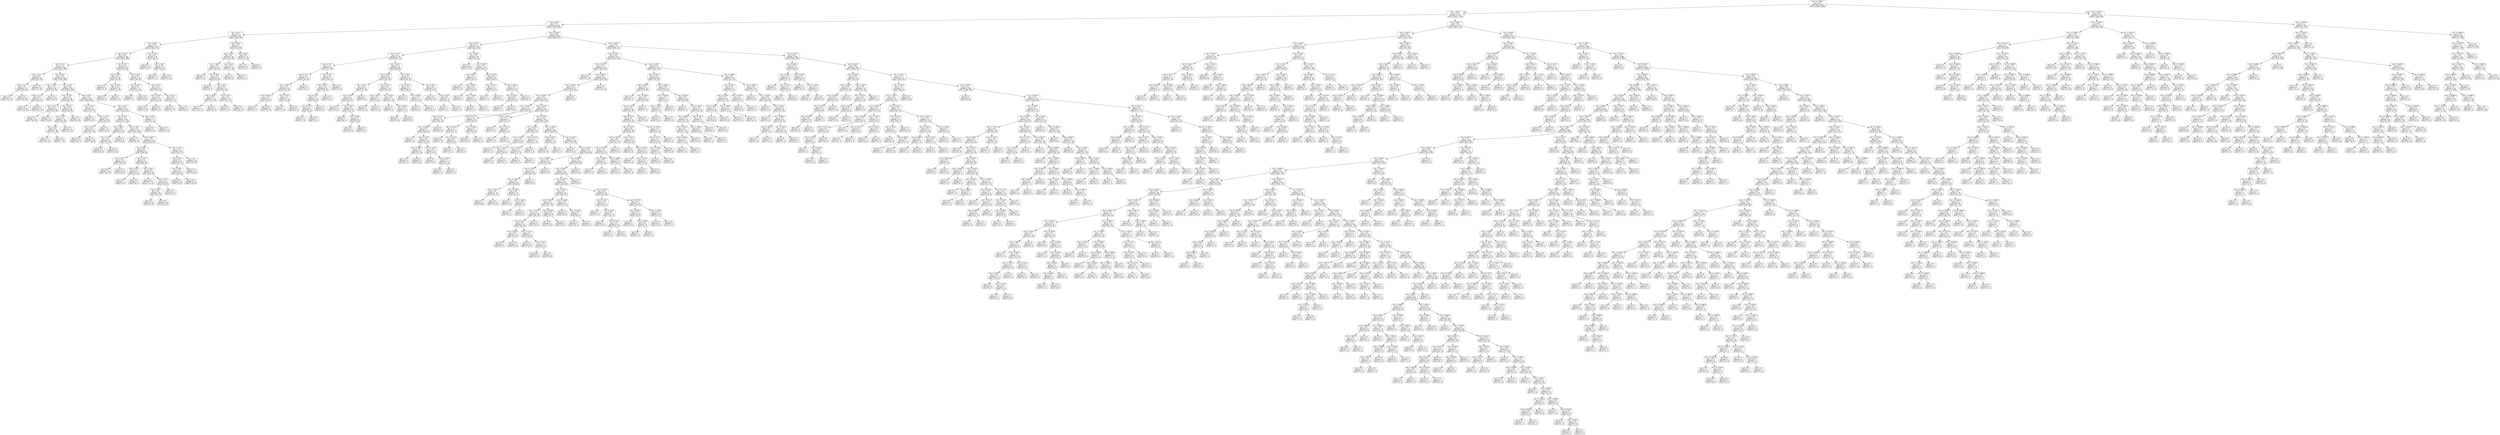 digraph Tree {
node [shape=box, style="rounded", color="black", fontname=helvetica] ;
edge [fontname=helvetica] ;
0 [label="rain <= 1435.5\ngini = 0.5\nsamples = 3412\nvalue = [2659, 2655]"] ;
1 [label="rain <= 333.5\ngini = 0.5\nsamples = 2738\nvalue = [2521, 1735]"] ;
0 -> 1 [labeldistance=2.5, labelangle=45, headlabel="True"] ;
2 [label="rain <= 67.5\ngini = 0.5\nsamples = 1614\nvalue = [1554, 961]"] ;
1 -> 2 ;
3 [label="rain <= 57.5\ngini = 0.5\nsamples = 648\nvalue = [565, 430]"] ;
2 -> 3 ;
4 [label="rain <= 53.5\ngini = 0.5\nsamples = 578\nvalue = [520, 372]"] ;
3 -> 4 ;
5 [label="rain <= 44.5\ngini = 0.5\nsamples = 549\nvalue = [487, 366]"] ;
4 -> 5 ;
6 [label="rain <= 13.5\ngini = 0.5\nsamples = 480\nvalue = [441, 308]"] ;
5 -> 6 ;
7 [label="rain <= 12.5\ngini = 0.5\nsamples = 62\nvalue = [37, 49]"] ;
6 -> 7 ;
8 [label="rain <= 11.5\ngini = 0.5\nsamples = 51\nvalue = [33, 36]"] ;
7 -> 8 ;
9 [label="gini = 0.5\nsamples = 22\nvalue = [11, 17]"] ;
8 -> 9 ;
10 [label="gini = 0.5\nsamples = 29\nvalue = [22, 19]"] ;
8 -> 10 ;
11 [label="gini = 0.4\nsamples = 11\nvalue = [4, 13]"] ;
7 -> 11 ;
12 [label="rain <= 16.5\ngini = 0.5\nsamples = 418\nvalue = [404, 259]"] ;
6 -> 12 ;
13 [label="rain <= 15.5\ngini = 0.4\nsamples = 65\nvalue = [73, 29]"] ;
12 -> 13 ;
14 [label="rain <= 14.5\ngini = 0.4\nsamples = 47\nvalue = [53, 22]"] ;
13 -> 14 ;
15 [label="gini = 0.4\nsamples = 20\nvalue = [22, 8]"] ;
14 -> 15 ;
16 [label="gini = 0.4\nsamples = 27\nvalue = [31, 14]"] ;
14 -> 16 ;
17 [label="gini = 0.4\nsamples = 18\nvalue = [20, 7]"] ;
13 -> 17 ;
18 [label="rain <= 22.5\ngini = 0.5\nsamples = 353\nvalue = [331, 230]"] ;
12 -> 18 ;
19 [label="rain <= 18.5\ngini = 0.5\nsamples = 88\nvalue = [66, 70]"] ;
18 -> 19 ;
20 [label="rain <= 17.5\ngini = 0.5\nsamples = 32\nvalue = [32, 20]"] ;
19 -> 20 ;
21 [label="gini = 0.5\nsamples = 19\nvalue = [16, 15]"] ;
20 -> 21 ;
22 [label="gini = 0.4\nsamples = 13\nvalue = [16, 5]"] ;
20 -> 22 ;
23 [label="rain <= 21.5\ngini = 0.5\nsamples = 56\nvalue = [34, 50]"] ;
19 -> 23 ;
24 [label="rain <= 20.5\ngini = 0.5\nsamples = 44\nvalue = [28, 38]"] ;
23 -> 24 ;
25 [label="rain <= 19.5\ngini = 0.5\nsamples = 28\nvalue = [17, 28]"] ;
24 -> 25 ;
26 [label="gini = 0.5\nsamples = 14\nvalue = [10, 17]"] ;
25 -> 26 ;
27 [label="gini = 0.5\nsamples = 14\nvalue = [7, 11]"] ;
25 -> 27 ;
28 [label="gini = 0.5\nsamples = 16\nvalue = [11, 10]"] ;
24 -> 28 ;
29 [label="gini = 0.4\nsamples = 12\nvalue = [6, 12]"] ;
23 -> 29 ;
30 [label="rain <= 26.5\ngini = 0.5\nsamples = 265\nvalue = [265, 160]"] ;
18 -> 30 ;
31 [label="rain <= 23.5\ngini = 0.4\nsamples = 64\nvalue = [73, 27]"] ;
30 -> 31 ;
32 [label="gini = 0.5\nsamples = 16\nvalue = [14, 8]"] ;
31 -> 32 ;
33 [label="rain <= 25.5\ngini = 0.4\nsamples = 48\nvalue = [59, 19]"] ;
31 -> 33 ;
34 [label="rain <= 24.5\ngini = 0.4\nsamples = 29\nvalue = [37, 13]"] ;
33 -> 34 ;
35 [label="gini = 0.4\nsamples = 15\nvalue = [19, 7]"] ;
34 -> 35 ;
36 [label="gini = 0.4\nsamples = 14\nvalue = [18, 6]"] ;
34 -> 36 ;
37 [label="gini = 0.3\nsamples = 19\nvalue = [22, 6]"] ;
33 -> 37 ;
38 [label="rain <= 42.5\ngini = 0.5\nsamples = 201\nvalue = [192, 133]"] ;
30 -> 38 ;
39 [label="rain <= 29.5\ngini = 0.5\nsamples = 184\nvalue = [171, 128]"] ;
38 -> 39 ;
40 [label="rain <= 28.5\ngini = 0.5\nsamples = 34\nvalue = [34, 19]"] ;
39 -> 40 ;
41 [label="rain <= 27.5\ngini = 0.5\nsamples = 25\nvalue = [26, 14]"] ;
40 -> 41 ;
42 [label="gini = 0.5\nsamples = 15\nvalue = [16, 9]"] ;
41 -> 42 ;
43 [label="gini = 0.4\nsamples = 10\nvalue = [10, 5]"] ;
41 -> 43 ;
44 [label="gini = 0.5\nsamples = 9\nvalue = [8, 5]"] ;
40 -> 44 ;
45 [label="rain <= 30.5\ngini = 0.5\nsamples = 150\nvalue = [137, 109]"] ;
39 -> 45 ;
46 [label="gini = 0.4\nsamples = 11\nvalue = [6, 12]"] ;
45 -> 46 ;
47 [label="rain <= 38.5\ngini = 0.5\nsamples = 139\nvalue = [131, 97]"] ;
45 -> 47 ;
48 [label="rain <= 32.5\ngini = 0.5\nsamples = 91\nvalue = [89, 60]"] ;
47 -> 48 ;
49 [label="rain <= 31.5\ngini = 0.5\nsamples = 28\nvalue = [26, 22]"] ;
48 -> 49 ;
50 [label="gini = 0.5\nsamples = 18\nvalue = [14, 13]"] ;
49 -> 50 ;
51 [label="gini = 0.5\nsamples = 10\nvalue = [12, 9]"] ;
49 -> 51 ;
52 [label="rain <= 34.5\ngini = 0.5\nsamples = 63\nvalue = [63, 38]"] ;
48 -> 52 ;
53 [label="rain <= 33.5\ngini = 0.3\nsamples = 11\nvalue = [14, 4]"] ;
52 -> 53 ;
54 [label="gini = 0.3\nsamples = 7\nvalue = [8, 2]"] ;
53 -> 54 ;
55 [label="gini = 0.4\nsamples = 4\nvalue = [6, 2]"] ;
53 -> 55 ;
56 [label="rain <= 35.5\ngini = 0.5\nsamples = 52\nvalue = [49, 34]"] ;
52 -> 56 ;
57 [label="gini = 0.5\nsamples = 12\nvalue = [11, 11]"] ;
56 -> 57 ;
58 [label="rain <= 37.5\ngini = 0.5\nsamples = 40\nvalue = [38, 23]"] ;
56 -> 58 ;
59 [label="rain <= 36.5\ngini = 0.5\nsamples = 26\nvalue = [25, 16]"] ;
58 -> 59 ;
60 [label="gini = 0.5\nsamples = 10\nvalue = [9, 6]"] ;
59 -> 60 ;
61 [label="gini = 0.5\nsamples = 16\nvalue = [16, 10]"] ;
59 -> 61 ;
62 [label="gini = 0.5\nsamples = 14\nvalue = [13, 7]"] ;
58 -> 62 ;
63 [label="rain <= 41.5\ngini = 0.5\nsamples = 48\nvalue = [42, 37]"] ;
47 -> 63 ;
64 [label="rain <= 40.5\ngini = 0.5\nsamples = 38\nvalue = [33, 27]"] ;
63 -> 64 ;
65 [label="rain <= 39.5\ngini = 0.5\nsamples = 22\nvalue = [19, 18]"] ;
64 -> 65 ;
66 [label="gini = 0.5\nsamples = 12\nvalue = [9, 9]"] ;
65 -> 66 ;
67 [label="gini = 0.5\nsamples = 10\nvalue = [10, 9]"] ;
65 -> 67 ;
68 [label="gini = 0.5\nsamples = 16\nvalue = [14, 9]"] ;
64 -> 68 ;
69 [label="gini = 0.5\nsamples = 10\nvalue = [9, 10]"] ;
63 -> 69 ;
70 [label="rain <= 43.5\ngini = 0.3\nsamples = 17\nvalue = [21, 5]"] ;
38 -> 70 ;
71 [label="gini = 0.0\nsamples = 4\nvalue = [10, 0]"] ;
70 -> 71 ;
72 [label="gini = 0.4\nsamples = 13\nvalue = [11, 5]"] ;
70 -> 72 ;
73 [label="rain <= 47.5\ngini = 0.5\nsamples = 69\nvalue = [46, 58]"] ;
5 -> 73 ;
74 [label="rain <= 45.5\ngini = 0.4\nsamples = 20\nvalue = [8, 23]"] ;
73 -> 74 ;
75 [label="gini = 0.2\nsamples = 5\nvalue = [1, 8]"] ;
74 -> 75 ;
76 [label="rain <= 46.5\ngini = 0.4\nsamples = 15\nvalue = [7, 15]"] ;
74 -> 76 ;
77 [label="gini = 0.5\nsamples = 8\nvalue = [5, 4]"] ;
76 -> 77 ;
78 [label="gini = 0.3\nsamples = 7\nvalue = [2, 11]"] ;
76 -> 78 ;
79 [label="rain <= 49.5\ngini = 0.5\nsamples = 49\nvalue = [38, 35]"] ;
73 -> 79 ;
80 [label="rain <= 48.5\ngini = 0.5\nsamples = 17\nvalue = [12, 15]"] ;
79 -> 80 ;
81 [label="gini = 0.5\nsamples = 7\nvalue = [7, 7]"] ;
80 -> 81 ;
82 [label="gini = 0.5\nsamples = 10\nvalue = [5, 8]"] ;
80 -> 82 ;
83 [label="rain <= 51.5\ngini = 0.5\nsamples = 32\nvalue = [26, 20]"] ;
79 -> 83 ;
84 [label="rain <= 50.5\ngini = 0.5\nsamples = 15\nvalue = [10, 9]"] ;
83 -> 84 ;
85 [label="gini = 0.5\nsamples = 10\nvalue = [7, 6]"] ;
84 -> 85 ;
86 [label="gini = 0.5\nsamples = 5\nvalue = [3, 3]"] ;
84 -> 86 ;
87 [label="rain <= 52.5\ngini = 0.5\nsamples = 17\nvalue = [16, 11]"] ;
83 -> 87 ;
88 [label="gini = 0.5\nsamples = 10\nvalue = [11, 7]"] ;
87 -> 88 ;
89 [label="gini = 0.5\nsamples = 7\nvalue = [5, 4]"] ;
87 -> 89 ;
90 [label="rain <= 55.5\ngini = 0.3\nsamples = 29\nvalue = [33, 6]"] ;
4 -> 90 ;
91 [label="gini = 0.0\nsamples = 10\nvalue = [15, 0]"] ;
90 -> 91 ;
92 [label="rain <= 56.5\ngini = 0.4\nsamples = 19\nvalue = [18, 6]"] ;
90 -> 92 ;
93 [label="gini = 0.4\nsamples = 8\nvalue = [7, 3]"] ;
92 -> 93 ;
94 [label="gini = 0.3\nsamples = 11\nvalue = [11, 3]"] ;
92 -> 94 ;
95 [label="rain <= 65.5\ngini = 0.5\nsamples = 70\nvalue = [45, 58]"] ;
3 -> 95 ;
96 [label="rain <= 63.5\ngini = 0.5\nsamples = 56\nvalue = [34, 50]"] ;
95 -> 96 ;
97 [label="rain <= 58.5\ngini = 0.5\nsamples = 44\nvalue = [30, 40]"] ;
96 -> 97 ;
98 [label="gini = 0.3\nsamples = 3\nvalue = [1, 4]"] ;
97 -> 98 ;
99 [label="rain <= 59.5\ngini = 0.5\nsamples = 41\nvalue = [29, 36]"] ;
97 -> 99 ;
100 [label="gini = 0.5\nsamples = 7\nvalue = [6, 4]"] ;
99 -> 100 ;
101 [label="rain <= 61.5\ngini = 0.5\nsamples = 34\nvalue = [23, 32]"] ;
99 -> 101 ;
102 [label="rain <= 60.5\ngini = 0.5\nsamples = 18\nvalue = [11, 20]"] ;
101 -> 102 ;
103 [label="gini = 0.5\nsamples = 14\nvalue = [11, 14]"] ;
102 -> 103 ;
104 [label="gini = 0.0\nsamples = 4\nvalue = [0, 6]"] ;
102 -> 104 ;
105 [label="rain <= 62.5\ngini = 0.5\nsamples = 16\nvalue = [12, 12]"] ;
101 -> 105 ;
106 [label="gini = 0.3\nsamples = 5\nvalue = [4, 1]"] ;
105 -> 106 ;
107 [label="gini = 0.5\nsamples = 11\nvalue = [8, 11]"] ;
105 -> 107 ;
108 [label="rain <= 64.5\ngini = 0.4\nsamples = 12\nvalue = [4, 10]"] ;
96 -> 108 ;
109 [label="gini = 0.4\nsamples = 8\nvalue = [3, 6]"] ;
108 -> 109 ;
110 [label="gini = 0.3\nsamples = 4\nvalue = [1, 4]"] ;
108 -> 110 ;
111 [label="rain <= 66.5\ngini = 0.5\nsamples = 14\nvalue = [11, 8]"] ;
95 -> 111 ;
112 [label="gini = 0.3\nsamples = 8\nvalue = [9, 2]"] ;
111 -> 112 ;
113 [label="gini = 0.4\nsamples = 6\nvalue = [2, 6]"] ;
111 -> 113 ;
114 [label="rain <= 106.5\ngini = 0.5\nsamples = 966\nvalue = [989, 531]"] ;
2 -> 114 ;
115 [label="rain <= 93.5\ngini = 0.4\nsamples = 193\nvalue = [221, 89]"] ;
114 -> 115 ;
116 [label="rain <= 77.5\ngini = 0.4\nsamples = 144\nvalue = [157, 77]"] ;
115 -> 116 ;
117 [label="rain <= 72.5\ngini = 0.4\nsamples = 59\nvalue = [77, 26]"] ;
116 -> 117 ;
118 [label="rain <= 71.5\ngini = 0.3\nsamples = 32\nvalue = [48, 14]"] ;
117 -> 118 ;
119 [label="rain <= 69.5\ngini = 0.4\nsamples = 24\nvalue = [33, 13]"] ;
118 -> 119 ;
120 [label="rain <= 68.5\ngini = 0.3\nsamples = 13\nvalue = [18, 5]"] ;
119 -> 120 ;
121 [label="gini = 0.4\nsamples = 4\nvalue = [4, 2]"] ;
120 -> 121 ;
122 [label="gini = 0.3\nsamples = 9\nvalue = [14, 3]"] ;
120 -> 122 ;
123 [label="rain <= 70.5\ngini = 0.5\nsamples = 11\nvalue = [15, 8]"] ;
119 -> 123 ;
124 [label="gini = 0.5\nsamples = 7\nvalue = [11, 6]"] ;
123 -> 124 ;
125 [label="gini = 0.4\nsamples = 4\nvalue = [4, 2]"] ;
123 -> 125 ;
126 [label="gini = 0.1\nsamples = 8\nvalue = [15, 1]"] ;
118 -> 126 ;
127 [label="rain <= 76.5\ngini = 0.4\nsamples = 27\nvalue = [29, 12]"] ;
117 -> 127 ;
128 [label="rain <= 75.5\ngini = 0.4\nsamples = 26\nvalue = [28, 12]"] ;
127 -> 128 ;
129 [label="rain <= 74.5\ngini = 0.4\nsamples = 14\nvalue = [13, 5]"] ;
128 -> 129 ;
130 [label="rain <= 73.5\ngini = 0.4\nsamples = 9\nvalue = [9, 4]"] ;
129 -> 130 ;
131 [label="gini = 0.4\nsamples = 6\nvalue = [7, 3]"] ;
130 -> 131 ;
132 [label="gini = 0.4\nsamples = 3\nvalue = [2, 1]"] ;
130 -> 132 ;
133 [label="gini = 0.3\nsamples = 5\nvalue = [4, 1]"] ;
129 -> 133 ;
134 [label="gini = 0.4\nsamples = 12\nvalue = [15, 7]"] ;
128 -> 134 ;
135 [label="gini = 0.0\nsamples = 1\nvalue = [1, 0]"] ;
127 -> 135 ;
136 [label="rain <= 87.5\ngini = 0.5\nsamples = 85\nvalue = [80, 51]"] ;
116 -> 136 ;
137 [label="rain <= 82.5\ngini = 0.5\nsamples = 49\nvalue = [45, 33]"] ;
136 -> 137 ;
138 [label="rain <= 81.5\ngini = 0.5\nsamples = 30\nvalue = [31, 18]"] ;
137 -> 138 ;
139 [label="rain <= 78.5\ngini = 0.5\nsamples = 25\nvalue = [25, 17]"] ;
138 -> 139 ;
140 [label="gini = 0.5\nsamples = 9\nvalue = [10, 6]"] ;
139 -> 140 ;
141 [label="rain <= 79.5\ngini = 0.5\nsamples = 16\nvalue = [15, 11]"] ;
139 -> 141 ;
142 [label="gini = 0.5\nsamples = 7\nvalue = [6, 5]"] ;
141 -> 142 ;
143 [label="rain <= 80.5\ngini = 0.5\nsamples = 9\nvalue = [9, 6]"] ;
141 -> 143 ;
144 [label="gini = 0.5\nsamples = 7\nvalue = [8, 5]"] ;
143 -> 144 ;
145 [label="gini = 0.5\nsamples = 2\nvalue = [1, 1]"] ;
143 -> 145 ;
146 [label="gini = 0.2\nsamples = 5\nvalue = [6, 1]"] ;
138 -> 146 ;
147 [label="rain <= 84.5\ngini = 0.5\nsamples = 19\nvalue = [14, 15]"] ;
137 -> 147 ;
148 [label="rain <= 83.5\ngini = 0.4\nsamples = 7\nvalue = [3, 6]"] ;
147 -> 148 ;
149 [label="gini = 0.4\nsamples = 3\nvalue = [1, 3]"] ;
148 -> 149 ;
150 [label="gini = 0.5\nsamples = 4\nvalue = [2, 3]"] ;
148 -> 150 ;
151 [label="rain <= 85.5\ngini = 0.5\nsamples = 12\nvalue = [11, 9]"] ;
147 -> 151 ;
152 [label="gini = 0.3\nsamples = 3\nvalue = [4, 1]"] ;
151 -> 152 ;
153 [label="rain <= 86.5\ngini = 0.5\nsamples = 9\nvalue = [7, 8]"] ;
151 -> 153 ;
154 [label="gini = 0.5\nsamples = 3\nvalue = [2, 3]"] ;
153 -> 154 ;
155 [label="gini = 0.5\nsamples = 6\nvalue = [5, 5]"] ;
153 -> 155 ;
156 [label="rain <= 90.5\ngini = 0.4\nsamples = 36\nvalue = [35, 18]"] ;
136 -> 156 ;
157 [label="rain <= 88.5\ngini = 0.3\nsamples = 17\nvalue = [20, 5]"] ;
156 -> 157 ;
158 [label="gini = 0.5\nsamples = 6\nvalue = [5, 3]"] ;
157 -> 158 ;
159 [label="rain <= 89.5\ngini = 0.2\nsamples = 11\nvalue = [15, 2]"] ;
157 -> 159 ;
160 [label="gini = 0.0\nsamples = 3\nvalue = [5, 0]"] ;
159 -> 160 ;
161 [label="gini = 0.3\nsamples = 8\nvalue = [10, 2]"] ;
159 -> 161 ;
162 [label="rain <= 91.5\ngini = 0.5\nsamples = 19\nvalue = [15, 13]"] ;
156 -> 162 ;
163 [label="gini = 0.5\nsamples = 13\nvalue = [11, 11]"] ;
162 -> 163 ;
164 [label="rain <= 92.5\ngini = 0.4\nsamples = 6\nvalue = [4, 2]"] ;
162 -> 164 ;
165 [label="gini = 0.4\nsamples = 4\nvalue = [3, 1]"] ;
164 -> 165 ;
166 [label="gini = 0.5\nsamples = 2\nvalue = [1, 1]"] ;
164 -> 166 ;
167 [label="rain <= 96.5\ngini = 0.3\nsamples = 49\nvalue = [64, 12]"] ;
115 -> 167 ;
168 [label="gini = 0.0\nsamples = 10\nvalue = [15, 0]"] ;
167 -> 168 ;
169 [label="rain <= 100.5\ngini = 0.3\nsamples = 39\nvalue = [49, 12]"] ;
167 -> 169 ;
170 [label="rain <= 97.5\ngini = 0.5\nsamples = 14\nvalue = [13, 7]"] ;
169 -> 170 ;
171 [label="gini = 0.5\nsamples = 2\nvalue = [3, 3]"] ;
170 -> 171 ;
172 [label="rain <= 98.5\ngini = 0.4\nsamples = 12\nvalue = [10, 4]"] ;
170 -> 172 ;
173 [label="gini = 0.3\nsamples = 8\nvalue = [8, 2]"] ;
172 -> 173 ;
174 [label="rain <= 99.5\ngini = 0.5\nsamples = 4\nvalue = [2, 2]"] ;
172 -> 174 ;
175 [label="gini = 0.5\nsamples = 2\nvalue = [1, 1]"] ;
174 -> 175 ;
176 [label="gini = 0.5\nsamples = 2\nvalue = [1, 1]"] ;
174 -> 176 ;
177 [label="rain <= 103.5\ngini = 0.2\nsamples = 25\nvalue = [36, 5]"] ;
169 -> 177 ;
178 [label="rain <= 101.5\ngini = 0.1\nsamples = 11\nvalue = [19, 1]"] ;
177 -> 178 ;
179 [label="gini = 0.3\nsamples = 4\nvalue = [5, 1]"] ;
178 -> 179 ;
180 [label="gini = 0.0\nsamples = 7\nvalue = [14, 0]"] ;
178 -> 180 ;
181 [label="rain <= 105.5\ngini = 0.3\nsamples = 14\nvalue = [17, 4]"] ;
177 -> 181 ;
182 [label="rain <= 104.5\ngini = 0.3\nsamples = 9\nvalue = [11, 3]"] ;
181 -> 182 ;
183 [label="gini = 0.3\nsamples = 5\nvalue = [5, 1]"] ;
182 -> 183 ;
184 [label="gini = 0.4\nsamples = 4\nvalue = [6, 2]"] ;
182 -> 184 ;
185 [label="gini = 0.2\nsamples = 5\nvalue = [6, 1]"] ;
181 -> 185 ;
186 [label="rain <= 205.5\ngini = 0.5\nsamples = 773\nvalue = [768, 442]"] ;
114 -> 186 ;
187 [label="rain <= 164.5\ngini = 0.5\nsamples = 437\nvalue = [412, 276]"] ;
186 -> 187 ;
188 [label="rain <= 107.5\ngini = 0.5\nsamples = 270\nvalue = [280, 153]"] ;
187 -> 188 ;
189 [label="gini = 0.4\nsamples = 8\nvalue = [4, 10]"] ;
188 -> 189 ;
190 [label="rain <= 162.5\ngini = 0.4\nsamples = 262\nvalue = [276, 143]"] ;
188 -> 190 ;
191 [label="rain <= 161.5\ngini = 0.5\nsamples = 257\nvalue = [265, 143]"] ;
190 -> 191 ;
192 [label="rain <= 119.5\ngini = 0.5\nsamples = 255\nvalue = [265, 141]"] ;
191 -> 192 ;
193 [label="rain <= 114.5\ngini = 0.4\nsamples = 53\nvalue = [59, 21]"] ;
192 -> 193 ;
194 [label="rain <= 113.5\ngini = 0.4\nsamples = 33\nvalue = [34, 16]"] ;
193 -> 194 ;
195 [label="rain <= 108.5\ngini = 0.4\nsamples = 27\nvalue = [30, 10]"] ;
194 -> 195 ;
196 [label="gini = 0.0\nsamples = 3\nvalue = [5, 0]"] ;
195 -> 196 ;
197 [label="rain <= 110.5\ngini = 0.4\nsamples = 24\nvalue = [25, 10]"] ;
195 -> 197 ;
198 [label="rain <= 109.5\ngini = 0.5\nsamples = 10\nvalue = [11, 6]"] ;
197 -> 198 ;
199 [label="gini = 0.3\nsamples = 5\nvalue = [7, 2]"] ;
198 -> 199 ;
200 [label="gini = 0.5\nsamples = 5\nvalue = [4, 4]"] ;
198 -> 200 ;
201 [label="rain <= 111.5\ngini = 0.3\nsamples = 14\nvalue = [14, 4]"] ;
197 -> 201 ;
202 [label="gini = 0.0\nsamples = 2\nvalue = [3, 0]"] ;
201 -> 202 ;
203 [label="rain <= 112.5\ngini = 0.4\nsamples = 12\nvalue = [11, 4]"] ;
201 -> 203 ;
204 [label="gini = 0.3\nsamples = 8\nvalue = [7, 2]"] ;
203 -> 204 ;
205 [label="gini = 0.4\nsamples = 4\nvalue = [4, 2]"] ;
203 -> 205 ;
206 [label="gini = 0.5\nsamples = 6\nvalue = [4, 6]"] ;
194 -> 206 ;
207 [label="rain <= 117.5\ngini = 0.3\nsamples = 20\nvalue = [25, 5]"] ;
193 -> 207 ;
208 [label="rain <= 115.5\ngini = 0.1\nsamples = 12\nvalue = [15, 1]"] ;
207 -> 208 ;
209 [label="gini = 0.0\nsamples = 5\nvalue = [7, 0]"] ;
208 -> 209 ;
210 [label="rain <= 116.5\ngini = 0.2\nsamples = 7\nvalue = [8, 1]"] ;
208 -> 210 ;
211 [label="gini = 0.2\nsamples = 5\nvalue = [6, 1]"] ;
210 -> 211 ;
212 [label="gini = 0.0\nsamples = 2\nvalue = [2, 0]"] ;
210 -> 212 ;
213 [label="rain <= 118.5\ngini = 0.4\nsamples = 8\nvalue = [10, 4]"] ;
207 -> 213 ;
214 [label="gini = 0.5\nsamples = 5\nvalue = [5, 4]"] ;
213 -> 214 ;
215 [label="gini = 0.0\nsamples = 3\nvalue = [5, 0]"] ;
213 -> 215 ;
216 [label="rain <= 122.5\ngini = 0.5\nsamples = 202\nvalue = [206, 120]"] ;
192 -> 216 ;
217 [label="rain <= 120.5\ngini = 0.4\nsamples = 9\nvalue = [4, 12]"] ;
216 -> 217 ;
218 [label="gini = 0.4\nsamples = 2\nvalue = [1, 2]"] ;
217 -> 218 ;
219 [label="rain <= 121.5\ngini = 0.4\nsamples = 7\nvalue = [3, 10]"] ;
217 -> 219 ;
220 [label="gini = 0.3\nsamples = 5\nvalue = [2, 7]"] ;
219 -> 220 ;
221 [label="gini = 0.4\nsamples = 2\nvalue = [1, 3]"] ;
219 -> 221 ;
222 [label="rain <= 128.5\ngini = 0.5\nsamples = 193\nvalue = [202, 108]"] ;
216 -> 222 ;
223 [label="rain <= 125.5\ngini = 0.4\nsamples = 33\nvalue = [36, 11]"] ;
222 -> 223 ;
224 [label="rain <= 123.5\ngini = 0.5\nsamples = 19\nvalue = [15, 8]"] ;
223 -> 224 ;
225 [label="gini = 0.4\nsamples = 6\nvalue = [5, 2]"] ;
224 -> 225 ;
226 [label="rain <= 124.5\ngini = 0.5\nsamples = 13\nvalue = [10, 6]"] ;
224 -> 226 ;
227 [label="gini = 0.5\nsamples = 8\nvalue = [7, 4]"] ;
226 -> 227 ;
228 [label="gini = 0.5\nsamples = 5\nvalue = [3, 2]"] ;
226 -> 228 ;
229 [label="rain <= 127.5\ngini = 0.2\nsamples = 14\nvalue = [21, 3]"] ;
223 -> 229 ;
230 [label="rain <= 126.5\ngini = 0.3\nsamples = 11\nvalue = [17, 3]"] ;
229 -> 230 ;
231 [label="gini = 0.2\nsamples = 6\nvalue = [12, 2]"] ;
230 -> 231 ;
232 [label="gini = 0.3\nsamples = 5\nvalue = [5, 1]"] ;
230 -> 232 ;
233 [label="gini = 0.0\nsamples = 3\nvalue = [4, 0]"] ;
229 -> 233 ;
234 [label="rain <= 130.5\ngini = 0.5\nsamples = 160\nvalue = [166, 97]"] ;
222 -> 234 ;
235 [label="rain <= 129.5\ngini = 0.4\nsamples = 11\nvalue = [6, 13]"] ;
234 -> 235 ;
236 [label="gini = 0.4\nsamples = 10\nvalue = [6, 12]"] ;
235 -> 236 ;
237 [label="gini = 0.0\nsamples = 1\nvalue = [0, 1]"] ;
235 -> 237 ;
238 [label="rain <= 132.5\ngini = 0.5\nsamples = 149\nvalue = [160, 84]"] ;
234 -> 238 ;
239 [label="gini = 0.0\nsamples = 6\nvalue = [12, 0]"] ;
238 -> 239 ;
240 [label="rain <= 139.5\ngini = 0.5\nsamples = 143\nvalue = [148, 84]"] ;
238 -> 240 ;
241 [label="rain <= 138.5\ngini = 0.5\nsamples = 45\nvalue = [43, 34]"] ;
240 -> 241 ;
242 [label="rain <= 137.5\ngini = 0.5\nsamples = 36\nvalue = [38, 25]"] ;
241 -> 242 ;
243 [label="rain <= 134.5\ngini = 0.5\nsamples = 31\nvalue = [29, 24]"] ;
242 -> 243 ;
244 [label="rain <= 133.5\ngini = 0.5\nsamples = 19\nvalue = [21, 11]"] ;
243 -> 244 ;
245 [label="gini = 0.5\nsamples = 9\nvalue = [8, 6]"] ;
244 -> 245 ;
246 [label="gini = 0.4\nsamples = 10\nvalue = [13, 5]"] ;
244 -> 246 ;
247 [label="rain <= 135.5\ngini = 0.5\nsamples = 12\nvalue = [8, 13]"] ;
243 -> 247 ;
248 [label="gini = 0.2\nsamples = 4\nvalue = [1, 8]"] ;
247 -> 248 ;
249 [label="rain <= 136.5\ngini = 0.5\nsamples = 8\nvalue = [7, 5]"] ;
247 -> 249 ;
250 [label="gini = 0.5\nsamples = 3\nvalue = [3, 2]"] ;
249 -> 250 ;
251 [label="gini = 0.5\nsamples = 5\nvalue = [4, 3]"] ;
249 -> 251 ;
252 [label="gini = 0.2\nsamples = 5\nvalue = [9, 1]"] ;
242 -> 252 ;
253 [label="gini = 0.5\nsamples = 9\nvalue = [5, 9]"] ;
241 -> 253 ;
254 [label="rain <= 160.5\ngini = 0.4\nsamples = 98\nvalue = [105, 50]"] ;
240 -> 254 ;
255 [label="rain <= 159.5\ngini = 0.4\nsamples = 96\nvalue = [102, 50]"] ;
254 -> 255 ;
256 [label="rain <= 150.5\ngini = 0.4\nsamples = 95\nvalue = [102, 48]"] ;
255 -> 256 ;
257 [label="rain <= 147.5\ngini = 0.4\nsamples = 55\nvalue = [60, 24]"] ;
256 -> 257 ;
258 [label="rain <= 145.5\ngini = 0.4\nsamples = 45\nvalue = [47, 22]"] ;
257 -> 258 ;
259 [label="rain <= 144.5\ngini = 0.4\nsamples = 35\nvalue = [39, 15]"] ;
258 -> 259 ;
260 [label="rain <= 141.5\ngini = 0.4\nsamples = 33\nvalue = [35, 15]"] ;
259 -> 260 ;
261 [label="rain <= 140.5\ngini = 0.5\nsamples = 12\nvalue = [10, 6]"] ;
260 -> 261 ;
262 [label="gini = 0.4\nsamples = 3\nvalue = [4, 2]"] ;
261 -> 262 ;
263 [label="gini = 0.5\nsamples = 9\nvalue = [6, 4]"] ;
261 -> 263 ;
264 [label="rain <= 142.5\ngini = 0.4\nsamples = 21\nvalue = [25, 9]"] ;
260 -> 264 ;
265 [label="gini = 0.4\nsamples = 10\nvalue = [12, 4]"] ;
264 -> 265 ;
266 [label="rain <= 143.5\ngini = 0.4\nsamples = 11\nvalue = [13, 5]"] ;
264 -> 266 ;
267 [label="gini = 0.4\nsamples = 3\nvalue = [4, 2]"] ;
266 -> 267 ;
268 [label="gini = 0.4\nsamples = 8\nvalue = [9, 3]"] ;
266 -> 268 ;
269 [label="gini = 0.0\nsamples = 2\nvalue = [4, 0]"] ;
259 -> 269 ;
270 [label="rain <= 146.5\ngini = 0.5\nsamples = 10\nvalue = [8, 7]"] ;
258 -> 270 ;
271 [label="gini = 0.5\nsamples = 6\nvalue = [4, 5]"] ;
270 -> 271 ;
272 [label="gini = 0.4\nsamples = 4\nvalue = [4, 2]"] ;
270 -> 272 ;
273 [label="rain <= 148.5\ngini = 0.2\nsamples = 10\nvalue = [13, 2]"] ;
257 -> 273 ;
274 [label="gini = 0.0\nsamples = 3\nvalue = [5, 0]"] ;
273 -> 274 ;
275 [label="rain <= 149.5\ngini = 0.3\nsamples = 7\nvalue = [8, 2]"] ;
273 -> 275 ;
276 [label="gini = 0.4\nsamples = 3\nvalue = [2, 1]"] ;
275 -> 276 ;
277 [label="gini = 0.2\nsamples = 4\nvalue = [6, 1]"] ;
275 -> 277 ;
278 [label="rain <= 154.5\ngini = 0.5\nsamples = 40\nvalue = [42, 24]"] ;
256 -> 278 ;
279 [label="rain <= 151.5\ngini = 0.5\nsamples = 17\nvalue = [16, 14]"] ;
278 -> 279 ;
280 [label="gini = 0.4\nsamples = 3\nvalue = [1, 2]"] ;
279 -> 280 ;
281 [label="rain <= 152.5\ngini = 0.5\nsamples = 14\nvalue = [15, 12]"] ;
279 -> 281 ;
282 [label="gini = 0.4\nsamples = 4\nvalue = [5, 2]"] ;
281 -> 282 ;
283 [label="rain <= 153.5\ngini = 0.5\nsamples = 10\nvalue = [10, 10]"] ;
281 -> 283 ;
284 [label="gini = 0.5\nsamples = 3\nvalue = [2, 2]"] ;
283 -> 284 ;
285 [label="gini = 0.5\nsamples = 7\nvalue = [8, 8]"] ;
283 -> 285 ;
286 [label="rain <= 157.5\ngini = 0.4\nsamples = 23\nvalue = [26, 10]"] ;
278 -> 286 ;
287 [label="rain <= 155.5\ngini = 0.3\nsamples = 13\nvalue = [20, 5]"] ;
286 -> 287 ;
288 [label="gini = 0.3\nsamples = 7\nvalue = [15, 3]"] ;
287 -> 288 ;
289 [label="rain <= 156.5\ngini = 0.4\nsamples = 6\nvalue = [5, 2]"] ;
287 -> 289 ;
290 [label="gini = 0.5\nsamples = 2\nvalue = [1, 1]"] ;
289 -> 290 ;
291 [label="gini = 0.3\nsamples = 4\nvalue = [4, 1]"] ;
289 -> 291 ;
292 [label="rain <= 158.5\ngini = 0.5\nsamples = 10\nvalue = [6, 5]"] ;
286 -> 292 ;
293 [label="gini = 0.5\nsamples = 6\nvalue = [4, 3]"] ;
292 -> 293 ;
294 [label="gini = 0.5\nsamples = 4\nvalue = [2, 2]"] ;
292 -> 294 ;
295 [label="gini = 0.0\nsamples = 1\nvalue = [0, 2]"] ;
255 -> 295 ;
296 [label="gini = 0.0\nsamples = 2\nvalue = [3, 0]"] ;
254 -> 296 ;
297 [label="gini = 0.0\nsamples = 2\nvalue = [0, 2]"] ;
191 -> 297 ;
298 [label="gini = 0.0\nsamples = 5\nvalue = [11, 0]"] ;
190 -> 298 ;
299 [label="rain <= 192.5\ngini = 0.5\nsamples = 167\nvalue = [132, 123]"] ;
187 -> 299 ;
300 [label="rain <= 181.5\ngini = 0.5\nsamples = 98\nvalue = [71, 82]"] ;
299 -> 300 ;
301 [label="rain <= 165.5\ngini = 0.5\nsamples = 66\nvalue = [52, 46]"] ;
300 -> 301 ;
302 [label="gini = 0.3\nsamples = 5\nvalue = [2, 7]"] ;
301 -> 302 ;
303 [label="rain <= 180.5\ngini = 0.5\nsamples = 61\nvalue = [50, 39]"] ;
301 -> 303 ;
304 [label="rain <= 179.5\ngini = 0.5\nsamples = 56\nvalue = [43, 37]"] ;
303 -> 304 ;
305 [label="rain <= 174.5\ngini = 0.5\nsamples = 51\nvalue = [42, 31]"] ;
304 -> 305 ;
306 [label="rain <= 170.5\ngini = 0.5\nsamples = 38\nvalue = [30, 27]"] ;
305 -> 306 ;
307 [label="rain <= 169.5\ngini = 0.5\nsamples = 23\nvalue = [22, 14]"] ;
306 -> 307 ;
308 [label="rain <= 167.5\ngini = 0.5\nsamples = 19\nvalue = [18, 13]"] ;
307 -> 308 ;
309 [label="rain <= 166.5\ngini = 0.5\nsamples = 9\nvalue = [10, 6]"] ;
308 -> 309 ;
310 [label="gini = 0.4\nsamples = 2\nvalue = [2, 1]"] ;
309 -> 310 ;
311 [label="gini = 0.5\nsamples = 7\nvalue = [8, 5]"] ;
309 -> 311 ;
312 [label="rain <= 168.5\ngini = 0.5\nsamples = 10\nvalue = [8, 7]"] ;
308 -> 312 ;
313 [label="gini = 0.5\nsamples = 4\nvalue = [3, 3]"] ;
312 -> 313 ;
314 [label="gini = 0.5\nsamples = 6\nvalue = [5, 4]"] ;
312 -> 314 ;
315 [label="gini = 0.3\nsamples = 4\nvalue = [4, 1]"] ;
307 -> 315 ;
316 [label="rain <= 171.5\ngini = 0.5\nsamples = 15\nvalue = [8, 13]"] ;
306 -> 316 ;
317 [label="gini = 0.4\nsamples = 6\nvalue = [2, 5]"] ;
316 -> 317 ;
318 [label="rain <= 172.5\ngini = 0.5\nsamples = 9\nvalue = [6, 8]"] ;
316 -> 318 ;
319 [label="gini = 0.5\nsamples = 3\nvalue = [2, 2]"] ;
318 -> 319 ;
320 [label="rain <= 173.5\ngini = 0.5\nsamples = 6\nvalue = [4, 6]"] ;
318 -> 320 ;
321 [label="gini = 0.0\nsamples = 1\nvalue = [0, 1]"] ;
320 -> 321 ;
322 [label="gini = 0.5\nsamples = 5\nvalue = [4, 5]"] ;
320 -> 322 ;
323 [label="rain <= 178.5\ngini = 0.4\nsamples = 13\nvalue = [12, 4]"] ;
305 -> 323 ;
324 [label="rain <= 177.5\ngini = 0.4\nsamples = 11\nvalue = [10, 4]"] ;
323 -> 324 ;
325 [label="rain <= 176.0\ngini = 0.3\nsamples = 7\nvalue = [7, 2]"] ;
324 -> 325 ;
326 [label="gini = 0.4\nsamples = 5\nvalue = [5, 2]"] ;
325 -> 326 ;
327 [label="gini = 0.0\nsamples = 2\nvalue = [2, 0]"] ;
325 -> 327 ;
328 [label="gini = 0.5\nsamples = 4\nvalue = [3, 2]"] ;
324 -> 328 ;
329 [label="gini = 0.0\nsamples = 2\nvalue = [2, 0]"] ;
323 -> 329 ;
330 [label="gini = 0.2\nsamples = 5\nvalue = [1, 6]"] ;
304 -> 330 ;
331 [label="gini = 0.3\nsamples = 5\nvalue = [7, 2]"] ;
303 -> 331 ;
332 [label="rain <= 184.5\ngini = 0.5\nsamples = 32\nvalue = [19, 36]"] ;
300 -> 332 ;
333 [label="rain <= 183.5\ngini = 0.2\nsamples = 4\nvalue = [1, 6]"] ;
332 -> 333 ;
334 [label="rain <= 182.5\ngini = 0.3\nsamples = 3\nvalue = [1, 4]"] ;
333 -> 334 ;
335 [label="gini = 0.0\nsamples = 1\nvalue = [0, 1]"] ;
334 -> 335 ;
336 [label="gini = 0.4\nsamples = 2\nvalue = [1, 3]"] ;
334 -> 336 ;
337 [label="gini = 0.0\nsamples = 1\nvalue = [0, 2]"] ;
333 -> 337 ;
338 [label="rain <= 185.5\ngini = 0.5\nsamples = 28\nvalue = [18, 30]"] ;
332 -> 338 ;
339 [label="gini = 0.0\nsamples = 3\nvalue = [3, 0]"] ;
338 -> 339 ;
340 [label="rain <= 190.5\ngini = 0.4\nsamples = 25\nvalue = [15, 30]"] ;
338 -> 340 ;
341 [label="rain <= 188.5\ngini = 0.5\nsamples = 19\nvalue = [12, 19]"] ;
340 -> 341 ;
342 [label="rain <= 187.5\ngini = 0.5\nsamples = 11\nvalue = [7, 13]"] ;
341 -> 342 ;
343 [label="rain <= 186.5\ngini = 0.4\nsamples = 7\nvalue = [4, 8]"] ;
342 -> 343 ;
344 [label="gini = 0.4\nsamples = 4\nvalue = [3, 6]"] ;
343 -> 344 ;
345 [label="gini = 0.4\nsamples = 3\nvalue = [1, 2]"] ;
343 -> 345 ;
346 [label="gini = 0.5\nsamples = 4\nvalue = [3, 5]"] ;
342 -> 346 ;
347 [label="rain <= 189.5\ngini = 0.5\nsamples = 8\nvalue = [5, 6]"] ;
341 -> 347 ;
348 [label="gini = 0.5\nsamples = 2\nvalue = [1, 1]"] ;
347 -> 348 ;
349 [label="gini = 0.5\nsamples = 6\nvalue = [4, 5]"] ;
347 -> 349 ;
350 [label="rain <= 191.5\ngini = 0.3\nsamples = 6\nvalue = [3, 11]"] ;
340 -> 350 ;
351 [label="gini = 0.0\nsamples = 1\nvalue = [0, 3]"] ;
350 -> 351 ;
352 [label="gini = 0.4\nsamples = 5\nvalue = [3, 8]"] ;
350 -> 352 ;
353 [label="rain <= 198.5\ngini = 0.5\nsamples = 69\nvalue = [61, 41]"] ;
299 -> 353 ;
354 [label="rain <= 196.5\ngini = 0.4\nsamples = 34\nvalue = [34, 14]"] ;
353 -> 354 ;
355 [label="rain <= 194.5\ngini = 0.5\nsamples = 26\nvalue = [24, 13]"] ;
354 -> 355 ;
356 [label="rain <= 193.5\ngini = 0.4\nsamples = 16\nvalue = [17, 8]"] ;
355 -> 356 ;
357 [label="gini = 0.5\nsamples = 8\nvalue = [8, 5]"] ;
356 -> 357 ;
358 [label="gini = 0.4\nsamples = 8\nvalue = [9, 3]"] ;
356 -> 358 ;
359 [label="rain <= 195.5\ngini = 0.5\nsamples = 10\nvalue = [7, 5]"] ;
355 -> 359 ;
360 [label="gini = 0.5\nsamples = 6\nvalue = [4, 3]"] ;
359 -> 360 ;
361 [label="gini = 0.5\nsamples = 4\nvalue = [3, 2]"] ;
359 -> 361 ;
362 [label="rain <= 197.5\ngini = 0.2\nsamples = 8\nvalue = [10, 1]"] ;
354 -> 362 ;
363 [label="gini = 0.0\nsamples = 4\nvalue = [6, 0]"] ;
362 -> 363 ;
364 [label="gini = 0.3\nsamples = 4\nvalue = [4, 1]"] ;
362 -> 364 ;
365 [label="rain <= 199.5\ngini = 0.5\nsamples = 35\nvalue = [27, 27]"] ;
353 -> 365 ;
366 [label="gini = 0.4\nsamples = 5\nvalue = [2, 5]"] ;
365 -> 366 ;
367 [label="rain <= 200.5\ngini = 0.5\nsamples = 30\nvalue = [25, 22]"] ;
365 -> 367 ;
368 [label="gini = 0.0\nsamples = 4\nvalue = [4, 0]"] ;
367 -> 368 ;
369 [label="rain <= 201.5\ngini = 0.5\nsamples = 26\nvalue = [21, 22]"] ;
367 -> 369 ;
370 [label="gini = 0.4\nsamples = 4\nvalue = [2, 6]"] ;
369 -> 370 ;
371 [label="rain <= 203.5\ngini = 0.5\nsamples = 22\nvalue = [19, 16]"] ;
369 -> 371 ;
372 [label="rain <= 202.5\ngini = 0.5\nsamples = 7\nvalue = [4, 5]"] ;
371 -> 372 ;
373 [label="gini = 0.5\nsamples = 5\nvalue = [3, 4]"] ;
372 -> 373 ;
374 [label="gini = 0.5\nsamples = 2\nvalue = [1, 1]"] ;
372 -> 374 ;
375 [label="rain <= 204.5\ngini = 0.5\nsamples = 15\nvalue = [15, 11]"] ;
371 -> 375 ;
376 [label="gini = 0.5\nsamples = 7\nvalue = [7, 4]"] ;
375 -> 376 ;
377 [label="gini = 0.5\nsamples = 8\nvalue = [8, 7]"] ;
375 -> 377 ;
378 [label="rain <= 215.5\ngini = 0.4\nsamples = 336\nvalue = [356, 166]"] ;
186 -> 378 ;
379 [label="rain <= 208.5\ngini = 0.1\nsamples = 32\nvalue = [48, 4]"] ;
378 -> 379 ;
380 [label="rain <= 206.5\ngini = 0.3\nsamples = 14\nvalue = [17, 3]"] ;
379 -> 380 ;
381 [label="gini = 0.0\nsamples = 4\nvalue = [7, 0]"] ;
380 -> 381 ;
382 [label="rain <= 207.5\ngini = 0.4\nsamples = 10\nvalue = [10, 3]"] ;
380 -> 382 ;
383 [label="gini = 0.3\nsamples = 4\nvalue = [4, 1]"] ;
382 -> 383 ;
384 [label="gini = 0.4\nsamples = 6\nvalue = [6, 2]"] ;
382 -> 384 ;
385 [label="rain <= 213.5\ngini = 0.1\nsamples = 18\nvalue = [31, 1]"] ;
379 -> 385 ;
386 [label="gini = 0.0\nsamples = 13\nvalue = [22, 0]"] ;
385 -> 386 ;
387 [label="rain <= 214.5\ngini = 0.2\nsamples = 5\nvalue = [9, 1]"] ;
385 -> 387 ;
388 [label="gini = 0.0\nsamples = 1\nvalue = [0, 1]"] ;
387 -> 388 ;
389 [label="gini = 0.0\nsamples = 4\nvalue = [9, 0]"] ;
387 -> 389 ;
390 [label="rain <= 224.5\ngini = 0.5\nsamples = 304\nvalue = [308, 162]"] ;
378 -> 390 ;
391 [label="rain <= 220.5\ngini = 0.5\nsamples = 31\nvalue = [24, 25]"] ;
390 -> 391 ;
392 [label="rain <= 219.5\ngini = 0.5\nsamples = 18\nvalue = [12, 15]"] ;
391 -> 392 ;
393 [label="rain <= 218.5\ngini = 0.5\nsamples = 14\nvalue = [10, 9]"] ;
392 -> 393 ;
394 [label="rain <= 217.5\ngini = 0.5\nsamples = 13\nvalue = [8, 9]"] ;
393 -> 394 ;
395 [label="rain <= 216.5\ngini = 0.5\nsamples = 10\nvalue = [7, 7]"] ;
394 -> 395 ;
396 [label="gini = 0.5\nsamples = 4\nvalue = [3, 4]"] ;
395 -> 396 ;
397 [label="gini = 0.5\nsamples = 6\nvalue = [4, 3]"] ;
395 -> 397 ;
398 [label="gini = 0.4\nsamples = 3\nvalue = [1, 2]"] ;
394 -> 398 ;
399 [label="gini = 0.0\nsamples = 1\nvalue = [2, 0]"] ;
393 -> 399 ;
400 [label="gini = 0.4\nsamples = 4\nvalue = [2, 6]"] ;
392 -> 400 ;
401 [label="rain <= 223.5\ngini = 0.5\nsamples = 13\nvalue = [12, 10]"] ;
391 -> 401 ;
402 [label="rain <= 222.5\ngini = 0.5\nsamples = 11\nvalue = [11, 8]"] ;
401 -> 402 ;
403 [label="rain <= 221.5\ngini = 0.5\nsamples = 8\nvalue = [8, 5]"] ;
402 -> 403 ;
404 [label="gini = 0.5\nsamples = 3\nvalue = [2, 2]"] ;
403 -> 404 ;
405 [label="gini = 0.4\nsamples = 5\nvalue = [6, 3]"] ;
403 -> 405 ;
406 [label="gini = 0.5\nsamples = 3\nvalue = [3, 3]"] ;
402 -> 406 ;
407 [label="gini = 0.4\nsamples = 2\nvalue = [1, 2]"] ;
401 -> 407 ;
408 [label="rain <= 252.5\ngini = 0.4\nsamples = 273\nvalue = [284, 137]"] ;
390 -> 408 ;
409 [label="rain <= 248.0\ngini = 0.4\nsamples = 77\nvalue = [96, 31]"] ;
408 -> 409 ;
410 [label="rain <= 234.5\ngini = 0.4\nsamples = 67\nvalue = [81, 31]"] ;
409 -> 410 ;
411 [label="rain <= 229.5\ngini = 0.5\nsamples = 24\nvalue = [20, 12]"] ;
410 -> 411 ;
412 [label="rain <= 228.5\ngini = 0.4\nsamples = 14\nvalue = [15, 6]"] ;
411 -> 412 ;
413 [label="rain <= 227.5\ngini = 0.5\nsamples = 12\nvalue = [11, 6]"] ;
412 -> 413 ;
414 [label="rain <= 225.5\ngini = 0.4\nsamples = 7\nvalue = [6, 2]"] ;
413 -> 414 ;
415 [label="gini = 0.4\nsamples = 3\nvalue = [2, 1]"] ;
414 -> 415 ;
416 [label="rain <= 226.5\ngini = 0.3\nsamples = 4\nvalue = [4, 1]"] ;
414 -> 416 ;
417 [label="gini = 0.0\nsamples = 1\nvalue = [1, 0]"] ;
416 -> 417 ;
418 [label="gini = 0.4\nsamples = 3\nvalue = [3, 1]"] ;
416 -> 418 ;
419 [label="gini = 0.5\nsamples = 5\nvalue = [5, 4]"] ;
413 -> 419 ;
420 [label="gini = 0.0\nsamples = 2\nvalue = [4, 0]"] ;
412 -> 420 ;
421 [label="rain <= 232.5\ngini = 0.5\nsamples = 10\nvalue = [5, 6]"] ;
411 -> 421 ;
422 [label="rain <= 231.0\ngini = 0.4\nsamples = 6\nvalue = [2, 4]"] ;
421 -> 422 ;
423 [label="gini = 0.5\nsamples = 2\nvalue = [1, 1]"] ;
422 -> 423 ;
424 [label="gini = 0.4\nsamples = 4\nvalue = [1, 3]"] ;
422 -> 424 ;
425 [label="rain <= 233.5\ngini = 0.5\nsamples = 4\nvalue = [3, 2]"] ;
421 -> 425 ;
426 [label="gini = 0.0\nsamples = 1\nvalue = [1, 0]"] ;
425 -> 426 ;
427 [label="gini = 0.5\nsamples = 3\nvalue = [2, 2]"] ;
425 -> 427 ;
428 [label="rain <= 241.5\ngini = 0.4\nsamples = 43\nvalue = [61, 19]"] ;
410 -> 428 ;
429 [label="rain <= 237.5\ngini = 0.3\nsamples = 22\nvalue = [40, 7]"] ;
428 -> 429 ;
430 [label="rain <= 235.5\ngini = 0.4\nsamples = 11\nvalue = [19, 7]"] ;
429 -> 430 ;
431 [label="gini = 0.0\nsamples = 4\nvalue = [8, 0]"] ;
430 -> 431 ;
432 [label="rain <= 236.5\ngini = 0.5\nsamples = 7\nvalue = [11, 7]"] ;
430 -> 432 ;
433 [label="gini = 0.4\nsamples = 3\nvalue = [7, 3]"] ;
432 -> 433 ;
434 [label="gini = 0.5\nsamples = 4\nvalue = [4, 4]"] ;
432 -> 434 ;
435 [label="gini = 0.0\nsamples = 11\nvalue = [21, 0]"] ;
429 -> 435 ;
436 [label="rain <= 245.5\ngini = 0.5\nsamples = 21\nvalue = [21, 12]"] ;
428 -> 436 ;
437 [label="rain <= 243.5\ngini = 0.5\nsamples = 13\nvalue = [11, 9]"] ;
436 -> 437 ;
438 [label="rain <= 242.5\ngini = 0.4\nsamples = 6\nvalue = [7, 3]"] ;
437 -> 438 ;
439 [label="gini = 0.4\nsamples = 2\nvalue = [1, 2]"] ;
438 -> 439 ;
440 [label="gini = 0.2\nsamples = 4\nvalue = [6, 1]"] ;
438 -> 440 ;
441 [label="rain <= 244.5\ngini = 0.5\nsamples = 7\nvalue = [4, 6]"] ;
437 -> 441 ;
442 [label="gini = 0.3\nsamples = 3\nvalue = [1, 4]"] ;
441 -> 442 ;
443 [label="gini = 0.5\nsamples = 4\nvalue = [3, 2]"] ;
441 -> 443 ;
444 [label="rain <= 246.5\ngini = 0.4\nsamples = 8\nvalue = [10, 3]"] ;
436 -> 444 ;
445 [label="gini = 0.3\nsamples = 5\nvalue = [7, 2]"] ;
444 -> 445 ;
446 [label="gini = 0.4\nsamples = 3\nvalue = [3, 1]"] ;
444 -> 446 ;
447 [label="gini = 0.0\nsamples = 10\nvalue = [15, 0]"] ;
409 -> 447 ;
448 [label="rain <= 253.5\ngini = 0.5\nsamples = 196\nvalue = [188, 106]"] ;
408 -> 448 ;
449 [label="gini = 0.0\nsamples = 2\nvalue = [0, 6]"] ;
448 -> 449 ;
450 [label="rain <= 303.5\ngini = 0.5\nsamples = 194\nvalue = [188, 100]"] ;
448 -> 450 ;
451 [label="rain <= 292.5\ngini = 0.5\nsamples = 127\nvalue = [117, 73]"] ;
450 -> 451 ;
452 [label="rain <= 275.5\ngini = 0.5\nsamples = 106\nvalue = [103, 54]"] ;
451 -> 452 ;
453 [label="rain <= 273.0\ngini = 0.5\nsamples = 56\nvalue = [47, 34]"] ;
452 -> 453 ;
454 [label="rain <= 254.5\ngini = 0.5\nsamples = 47\nvalue = [45, 24]"] ;
453 -> 454 ;
455 [label="gini = 0.0\nsamples = 3\nvalue = [4, 0]"] ;
454 -> 455 ;
456 [label="rain <= 257.5\ngini = 0.5\nsamples = 44\nvalue = [41, 24]"] ;
454 -> 456 ;
457 [label="rain <= 256.5\ngini = 0.3\nsamples = 6\nvalue = [1, 5]"] ;
456 -> 457 ;
458 [label="gini = 0.0\nsamples = 2\nvalue = [0, 2]"] ;
457 -> 458 ;
459 [label="gini = 0.4\nsamples = 4\nvalue = [1, 3]"] ;
457 -> 459 ;
460 [label="rain <= 260.5\ngini = 0.4\nsamples = 38\nvalue = [40, 19]"] ;
456 -> 460 ;
461 [label="rain <= 259.5\ngini = 0.2\nsamples = 7\nvalue = [8, 1]"] ;
460 -> 461 ;
462 [label="gini = 0.0\nsamples = 3\nvalue = [3, 0]"] ;
461 -> 462 ;
463 [label="gini = 0.3\nsamples = 4\nvalue = [5, 1]"] ;
461 -> 463 ;
464 [label="rain <= 264.5\ngini = 0.5\nsamples = 31\nvalue = [32, 18]"] ;
460 -> 464 ;
465 [label="rain <= 261.5\ngini = 0.5\nsamples = 6\nvalue = [5, 6]"] ;
464 -> 465 ;
466 [label="gini = 0.4\nsamples = 2\nvalue = [1, 2]"] ;
465 -> 466 ;
467 [label="rain <= 263.0\ngini = 0.5\nsamples = 4\nvalue = [4, 4]"] ;
465 -> 467 ;
468 [label="gini = 0.5\nsamples = 2\nvalue = [2, 2]"] ;
467 -> 468 ;
469 [label="gini = 0.5\nsamples = 2\nvalue = [2, 2]"] ;
467 -> 469 ;
470 [label="rain <= 268.5\ngini = 0.4\nsamples = 25\nvalue = [27, 12]"] ;
464 -> 470 ;
471 [label="rain <= 265.5\ngini = 0.3\nsamples = 11\nvalue = [15, 3]"] ;
470 -> 471 ;
472 [label="gini = 0.0\nsamples = 2\nvalue = [2, 0]"] ;
471 -> 472 ;
473 [label="rain <= 267.5\ngini = 0.3\nsamples = 9\nvalue = [13, 3]"] ;
471 -> 473 ;
474 [label="rain <= 266.5\ngini = 0.3\nsamples = 8\nvalue = [11, 3]"] ;
473 -> 474 ;
475 [label="gini = 0.4\nsamples = 4\nvalue = [6, 2]"] ;
474 -> 475 ;
476 [label="gini = 0.3\nsamples = 4\nvalue = [5, 1]"] ;
474 -> 476 ;
477 [label="gini = 0.0\nsamples = 1\nvalue = [2, 0]"] ;
473 -> 477 ;
478 [label="rain <= 271.5\ngini = 0.5\nsamples = 14\nvalue = [12, 9]"] ;
470 -> 478 ;
479 [label="rain <= 270.5\ngini = 0.5\nsamples = 13\nvalue = [11, 9]"] ;
478 -> 479 ;
480 [label="rain <= 269.5\ngini = 0.5\nsamples = 6\nvalue = [5, 3]"] ;
479 -> 480 ;
481 [label="gini = 0.5\nsamples = 4\nvalue = [3, 2]"] ;
480 -> 481 ;
482 [label="gini = 0.4\nsamples = 2\nvalue = [2, 1]"] ;
480 -> 482 ;
483 [label="gini = 0.5\nsamples = 7\nvalue = [6, 6]"] ;
479 -> 483 ;
484 [label="gini = 0.0\nsamples = 1\nvalue = [1, 0]"] ;
478 -> 484 ;
485 [label="rain <= 274.5\ngini = 0.3\nsamples = 9\nvalue = [2, 10]"] ;
453 -> 485 ;
486 [label="gini = 0.2\nsamples = 6\nvalue = [1, 7]"] ;
485 -> 486 ;
487 [label="gini = 0.4\nsamples = 3\nvalue = [1, 3]"] ;
485 -> 487 ;
488 [label="rain <= 281.5\ngini = 0.4\nsamples = 50\nvalue = [56, 20]"] ;
452 -> 488 ;
489 [label="rain <= 277.5\ngini = 0.3\nsamples = 17\nvalue = [25, 5]"] ;
488 -> 489 ;
490 [label="rain <= 276.5\ngini = 0.4\nsamples = 10\nvalue = [10, 5]"] ;
489 -> 490 ;
491 [label="gini = 0.3\nsamples = 5\nvalue = [7, 2]"] ;
490 -> 491 ;
492 [label="gini = 0.5\nsamples = 5\nvalue = [3, 3]"] ;
490 -> 492 ;
493 [label="gini = 0.0\nsamples = 7\nvalue = [15, 0]"] ;
489 -> 493 ;
494 [label="rain <= 282.5\ngini = 0.4\nsamples = 33\nvalue = [31, 15]"] ;
488 -> 494 ;
495 [label="gini = 0.4\nsamples = 6\nvalue = [2, 5]"] ;
494 -> 495 ;
496 [label="rain <= 283.5\ngini = 0.4\nsamples = 27\nvalue = [29, 10]"] ;
494 -> 496 ;
497 [label="gini = 0.5\nsamples = 4\nvalue = [4, 3]"] ;
496 -> 497 ;
498 [label="rain <= 286.5\ngini = 0.3\nsamples = 23\nvalue = [25, 7]"] ;
496 -> 498 ;
499 [label="rain <= 285.5\ngini = 0.1\nsamples = 8\nvalue = [12, 1]"] ;
498 -> 499 ;
500 [label="rain <= 284.5\ngini = 0.2\nsamples = 6\nvalue = [7, 1]"] ;
499 -> 500 ;
501 [label="gini = 0.0\nsamples = 2\nvalue = [2, 0]"] ;
500 -> 501 ;
502 [label="gini = 0.3\nsamples = 4\nvalue = [5, 1]"] ;
500 -> 502 ;
503 [label="gini = 0.0\nsamples = 2\nvalue = [5, 0]"] ;
499 -> 503 ;
504 [label="rain <= 289.0\ngini = 0.4\nsamples = 15\nvalue = [13, 6]"] ;
498 -> 504 ;
505 [label="rain <= 287.5\ngini = 0.5\nsamples = 7\nvalue = [5, 4]"] ;
504 -> 505 ;
506 [label="gini = 0.5\nsamples = 5\nvalue = [4, 3]"] ;
505 -> 506 ;
507 [label="gini = 0.5\nsamples = 2\nvalue = [1, 1]"] ;
505 -> 507 ;
508 [label="rain <= 290.5\ngini = 0.3\nsamples = 8\nvalue = [8, 2]"] ;
504 -> 508 ;
509 [label="gini = 0.0\nsamples = 4\nvalue = [5, 0]"] ;
508 -> 509 ;
510 [label="rain <= 291.5\ngini = 0.5\nsamples = 4\nvalue = [3, 2]"] ;
508 -> 510 ;
511 [label="gini = 0.5\nsamples = 3\nvalue = [2, 2]"] ;
510 -> 511 ;
512 [label="gini = 0.0\nsamples = 1\nvalue = [1, 0]"] ;
510 -> 512 ;
513 [label="rain <= 293.5\ngini = 0.5\nsamples = 21\nvalue = [14, 19]"] ;
451 -> 513 ;
514 [label="gini = 0.0\nsamples = 1\nvalue = [0, 3]"] ;
513 -> 514 ;
515 [label="rain <= 294.5\ngini = 0.5\nsamples = 20\nvalue = [14, 16]"] ;
513 -> 515 ;
516 [label="gini = 0.0\nsamples = 1\nvalue = [3, 0]"] ;
515 -> 516 ;
517 [label="rain <= 296.5\ngini = 0.5\nsamples = 19\nvalue = [11, 16]"] ;
515 -> 517 ;
518 [label="gini = 0.0\nsamples = 4\nvalue = [0, 6]"] ;
517 -> 518 ;
519 [label="rain <= 298.5\ngini = 0.5\nsamples = 15\nvalue = [11, 10]"] ;
517 -> 519 ;
520 [label="rain <= 297.5\ngini = 0.2\nsamples = 6\nvalue = [6, 1]"] ;
519 -> 520 ;
521 [label="gini = 0.0\nsamples = 2\nvalue = [2, 0]"] ;
520 -> 521 ;
522 [label="gini = 0.3\nsamples = 4\nvalue = [4, 1]"] ;
520 -> 522 ;
523 [label="rain <= 301.5\ngini = 0.5\nsamples = 9\nvalue = [5, 9]"] ;
519 -> 523 ;
524 [label="rain <= 300.0\ngini = 0.5\nsamples = 5\nvalue = [4, 4]"] ;
523 -> 524 ;
525 [label="gini = 0.5\nsamples = 2\nvalue = [2, 2]"] ;
524 -> 525 ;
526 [label="gini = 0.5\nsamples = 3\nvalue = [2, 2]"] ;
524 -> 526 ;
527 [label="rain <= 302.5\ngini = 0.3\nsamples = 4\nvalue = [1, 5]"] ;
523 -> 527 ;
528 [label="gini = 0.4\nsamples = 3\nvalue = [1, 3]"] ;
527 -> 528 ;
529 [label="gini = 0.0\nsamples = 1\nvalue = [0, 2]"] ;
527 -> 529 ;
530 [label="rain <= 322.5\ngini = 0.4\nsamples = 67\nvalue = [71, 27]"] ;
450 -> 530 ;
531 [label="rain <= 307.5\ngini = 0.3\nsamples = 43\nvalue = [49, 13]"] ;
530 -> 531 ;
532 [label="rain <= 305.5\ngini = 0.1\nsamples = 10\nvalue = [12, 1]"] ;
531 -> 532 ;
533 [label="rain <= 304.5\ngini = 0.2\nsamples = 5\nvalue = [6, 1]"] ;
532 -> 533 ;
534 [label="gini = 0.0\nsamples = 3\nvalue = [5, 0]"] ;
533 -> 534 ;
535 [label="gini = 0.5\nsamples = 2\nvalue = [1, 1]"] ;
533 -> 535 ;
536 [label="gini = 0.0\nsamples = 5\nvalue = [6, 0]"] ;
532 -> 536 ;
537 [label="rain <= 311.5\ngini = 0.4\nsamples = 33\nvalue = [37, 12]"] ;
531 -> 537 ;
538 [label="rain <= 310.5\ngini = 0.5\nsamples = 14\nvalue = [12, 7]"] ;
537 -> 538 ;
539 [label="rain <= 309.5\ngini = 0.4\nsamples = 8\nvalue = [6, 2]"] ;
538 -> 539 ;
540 [label="rain <= 308.5\ngini = 0.5\nsamples = 5\nvalue = [3, 2]"] ;
539 -> 540 ;
541 [label="gini = 0.4\nsamples = 3\nvalue = [2, 1]"] ;
540 -> 541 ;
542 [label="gini = 0.5\nsamples = 2\nvalue = [1, 1]"] ;
540 -> 542 ;
543 [label="gini = 0.0\nsamples = 3\nvalue = [3, 0]"] ;
539 -> 543 ;
544 [label="gini = 0.5\nsamples = 6\nvalue = [6, 5]"] ;
538 -> 544 ;
545 [label="rain <= 316.0\ngini = 0.3\nsamples = 19\nvalue = [25, 5]"] ;
537 -> 545 ;
546 [label="gini = 0.0\nsamples = 6\nvalue = [8, 0]"] ;
545 -> 546 ;
547 [label="rain <= 318.5\ngini = 0.4\nsamples = 13\nvalue = [17, 5]"] ;
545 -> 547 ;
548 [label="rain <= 317.5\ngini = 0.5\nsamples = 5\nvalue = [7, 4]"] ;
547 -> 548 ;
549 [label="gini = 0.3\nsamples = 4\nvalue = [7, 2]"] ;
548 -> 549 ;
550 [label="gini = 0.0\nsamples = 1\nvalue = [0, 2]"] ;
548 -> 550 ;
551 [label="rain <= 321.5\ngini = 0.2\nsamples = 8\nvalue = [10, 1]"] ;
547 -> 551 ;
552 [label="gini = 0.0\nsamples = 6\nvalue = [7, 0]"] ;
551 -> 552 ;
553 [label="gini = 0.4\nsamples = 2\nvalue = [3, 1]"] ;
551 -> 553 ;
554 [label="rain <= 324.5\ngini = 0.5\nsamples = 24\nvalue = [22, 14]"] ;
530 -> 554 ;
555 [label="gini = 0.0\nsamples = 4\nvalue = [0, 7]"] ;
554 -> 555 ;
556 [label="rain <= 330.0\ngini = 0.4\nsamples = 20\nvalue = [22, 7]"] ;
554 -> 556 ;
557 [label="rain <= 328.5\ngini = 0.2\nsamples = 11\nvalue = [13, 2]"] ;
556 -> 557 ;
558 [label="rain <= 327.5\ngini = 0.3\nsamples = 8\nvalue = [7, 2]"] ;
557 -> 558 ;
559 [label="rain <= 326.5\ngini = 0.2\nsamples = 7\nvalue = [7, 1]"] ;
558 -> 559 ;
560 [label="rain <= 325.5\ngini = 0.3\nsamples = 5\nvalue = [5, 1]"] ;
559 -> 560 ;
561 [label="gini = 0.0\nsamples = 1\nvalue = [1, 0]"] ;
560 -> 561 ;
562 [label="gini = 0.3\nsamples = 4\nvalue = [4, 1]"] ;
560 -> 562 ;
563 [label="gini = 0.0\nsamples = 2\nvalue = [2, 0]"] ;
559 -> 563 ;
564 [label="gini = 0.0\nsamples = 1\nvalue = [0, 1]"] ;
558 -> 564 ;
565 [label="gini = 0.0\nsamples = 3\nvalue = [6, 0]"] ;
557 -> 565 ;
566 [label="rain <= 332.0\ngini = 0.5\nsamples = 9\nvalue = [9, 5]"] ;
556 -> 566 ;
567 [label="gini = 0.0\nsamples = 2\nvalue = [0, 3]"] ;
566 -> 567 ;
568 [label="gini = 0.3\nsamples = 7\nvalue = [9, 2]"] ;
566 -> 568 ;
569 [label="rain <= 396.5\ngini = 0.5\nsamples = 1124\nvalue = [967, 774]"] ;
1 -> 569 ;
570 [label="rain <= 376.5\ngini = 0.5\nsamples = 154\nvalue = [115, 129]"] ;
569 -> 570 ;
571 [label="rain <= 346.5\ngini = 0.5\nsamples = 102\nvalue = [89, 76]"] ;
570 -> 571 ;
572 [label="rain <= 342.5\ngini = 0.5\nsamples = 25\nvalue = [13, 23]"] ;
571 -> 572 ;
573 [label="rain <= 340.0\ngini = 0.5\nsamples = 16\nvalue = [10, 12]"] ;
572 -> 573 ;
574 [label="rain <= 337.0\ngini = 0.4\nsamples = 10\nvalue = [5, 10]"] ;
573 -> 574 ;
575 [label="rain <= 335.0\ngini = 0.4\nsamples = 4\nvalue = [2, 5]"] ;
574 -> 575 ;
576 [label="gini = 0.4\nsamples = 2\nvalue = [1, 2]"] ;
575 -> 576 ;
577 [label="gini = 0.4\nsamples = 2\nvalue = [1, 3]"] ;
575 -> 577 ;
578 [label="rain <= 338.5\ngini = 0.5\nsamples = 6\nvalue = [3, 5]"] ;
574 -> 578 ;
579 [label="gini = 0.0\nsamples = 1\nvalue = [1, 0]"] ;
578 -> 579 ;
580 [label="gini = 0.4\nsamples = 5\nvalue = [2, 5]"] ;
578 -> 580 ;
581 [label="rain <= 341.5\ngini = 0.4\nsamples = 6\nvalue = [5, 2]"] ;
573 -> 581 ;
582 [label="gini = 0.4\nsamples = 3\nvalue = [3, 1]"] ;
581 -> 582 ;
583 [label="gini = 0.4\nsamples = 3\nvalue = [2, 1]"] ;
581 -> 583 ;
584 [label="rain <= 343.5\ngini = 0.3\nsamples = 9\nvalue = [3, 11]"] ;
572 -> 584 ;
585 [label="gini = 0.0\nsamples = 4\nvalue = [0, 6]"] ;
584 -> 585 ;
586 [label="rain <= 344.5\ngini = 0.5\nsamples = 5\nvalue = [3, 5]"] ;
584 -> 586 ;
587 [label="gini = 0.0\nsamples = 1\nvalue = [1, 0]"] ;
586 -> 587 ;
588 [label="rain <= 345.5\ngini = 0.4\nsamples = 4\nvalue = [2, 5]"] ;
586 -> 588 ;
589 [label="gini = 0.4\nsamples = 3\nvalue = [2, 4]"] ;
588 -> 589 ;
590 [label="gini = 0.0\nsamples = 1\nvalue = [0, 1]"] ;
588 -> 590 ;
591 [label="rain <= 364.5\ngini = 0.5\nsamples = 77\nvalue = [76, 53]"] ;
571 -> 591 ;
592 [label="rain <= 357.5\ngini = 0.5\nsamples = 44\nvalue = [48, 25]"] ;
591 -> 592 ;
593 [label="rain <= 356.5\ngini = 0.5\nsamples = 26\nvalue = [25, 20]"] ;
592 -> 593 ;
594 [label="rain <= 353.5\ngini = 0.5\nsamples = 23\nvalue = [25, 13]"] ;
593 -> 594 ;
595 [label="rain <= 349.0\ngini = 0.4\nsamples = 15\nvalue = [18, 7]"] ;
594 -> 595 ;
596 [label="rain <= 347.5\ngini = 0.5\nsamples = 7\nvalue = [5, 4]"] ;
595 -> 596 ;
597 [label="gini = 0.5\nsamples = 5\nvalue = [4, 3]"] ;
596 -> 597 ;
598 [label="gini = 0.5\nsamples = 2\nvalue = [1, 1]"] ;
596 -> 598 ;
599 [label="rain <= 350.5\ngini = 0.3\nsamples = 8\nvalue = [13, 3]"] ;
595 -> 599 ;
600 [label="gini = 0.0\nsamples = 1\nvalue = [4, 0]"] ;
599 -> 600 ;
601 [label="rain <= 352.5\ngini = 0.4\nsamples = 7\nvalue = [9, 3]"] ;
599 -> 601 ;
602 [label="rain <= 351.5\ngini = 0.4\nsamples = 6\nvalue = [8, 3]"] ;
601 -> 602 ;
603 [label="gini = 0.4\nsamples = 2\nvalue = [3, 1]"] ;
602 -> 603 ;
604 [label="gini = 0.4\nsamples = 4\nvalue = [5, 2]"] ;
602 -> 604 ;
605 [label="gini = 0.0\nsamples = 1\nvalue = [1, 0]"] ;
601 -> 605 ;
606 [label="rain <= 355.0\ngini = 0.5\nsamples = 8\nvalue = [7, 6]"] ;
594 -> 606 ;
607 [label="gini = 0.5\nsamples = 4\nvalue = [3, 2]"] ;
606 -> 607 ;
608 [label="gini = 0.5\nsamples = 4\nvalue = [4, 4]"] ;
606 -> 608 ;
609 [label="gini = 0.0\nsamples = 3\nvalue = [0, 7]"] ;
593 -> 609 ;
610 [label="rain <= 363.5\ngini = 0.3\nsamples = 18\nvalue = [23, 5]"] ;
592 -> 610 ;
611 [label="rain <= 362.5\ngini = 0.3\nsamples = 16\nvalue = [20, 5]"] ;
610 -> 611 ;
612 [label="rain <= 358.5\ngini = 0.3\nsamples = 13\nvalue = [17, 3]"] ;
611 -> 612 ;
613 [label="gini = 0.0\nsamples = 1\nvalue = [2, 0]"] ;
612 -> 613 ;
614 [label="rain <= 361.5\ngini = 0.3\nsamples = 12\nvalue = [15, 3]"] ;
612 -> 614 ;
615 [label="rain <= 359.5\ngini = 0.3\nsamples = 10\nvalue = [13, 3]"] ;
614 -> 615 ;
616 [label="gini = 0.4\nsamples = 2\nvalue = [3, 1]"] ;
615 -> 616 ;
617 [label="rain <= 360.5\ngini = 0.3\nsamples = 8\nvalue = [10, 2]"] ;
615 -> 617 ;
618 [label="gini = 0.2\nsamples = 4\nvalue = [6, 1]"] ;
617 -> 618 ;
619 [label="gini = 0.3\nsamples = 4\nvalue = [4, 1]"] ;
617 -> 619 ;
620 [label="gini = 0.0\nsamples = 2\nvalue = [2, 0]"] ;
614 -> 620 ;
621 [label="gini = 0.5\nsamples = 3\nvalue = [3, 2]"] ;
611 -> 621 ;
622 [label="gini = 0.0\nsamples = 2\nvalue = [3, 0]"] ;
610 -> 622 ;
623 [label="rain <= 374.5\ngini = 0.5\nsamples = 33\nvalue = [28, 28]"] ;
591 -> 623 ;
624 [label="rain <= 365.5\ngini = 0.5\nsamples = 26\nvalue = [19, 25]"] ;
623 -> 624 ;
625 [label="gini = 0.0\nsamples = 1\nvalue = [0, 3]"] ;
624 -> 625 ;
626 [label="rain <= 366.5\ngini = 0.5\nsamples = 25\nvalue = [19, 22]"] ;
624 -> 626 ;
627 [label="gini = 0.0\nsamples = 2\nvalue = [4, 0]"] ;
626 -> 627 ;
628 [label="rain <= 373.5\ngini = 0.5\nsamples = 23\nvalue = [15, 22]"] ;
626 -> 628 ;
629 [label="rain <= 372.5\ngini = 0.5\nsamples = 19\nvalue = [13, 15]"] ;
628 -> 629 ;
630 [label="rain <= 368.5\ngini = 0.5\nsamples = 17\nvalue = [11, 15]"] ;
629 -> 630 ;
631 [label="rain <= 367.5\ngini = 0.5\nsamples = 7\nvalue = [6, 6]"] ;
630 -> 631 ;
632 [label="gini = 0.5\nsamples = 4\nvalue = [3, 5]"] ;
631 -> 632 ;
633 [label="gini = 0.4\nsamples = 3\nvalue = [3, 1]"] ;
631 -> 633 ;
634 [label="rain <= 370.0\ngini = 0.5\nsamples = 10\nvalue = [5, 9]"] ;
630 -> 634 ;
635 [label="gini = 0.5\nsamples = 4\nvalue = [2, 3]"] ;
634 -> 635 ;
636 [label="rain <= 371.5\ngini = 0.4\nsamples = 6\nvalue = [3, 6]"] ;
634 -> 636 ;
637 [label="gini = 0.4\nsamples = 3\nvalue = [1, 2]"] ;
636 -> 637 ;
638 [label="gini = 0.4\nsamples = 3\nvalue = [2, 4]"] ;
636 -> 638 ;
639 [label="gini = 0.0\nsamples = 2\nvalue = [2, 0]"] ;
629 -> 639 ;
640 [label="gini = 0.3\nsamples = 4\nvalue = [2, 7]"] ;
628 -> 640 ;
641 [label="rain <= 375.5\ngini = 0.4\nsamples = 7\nvalue = [9, 3]"] ;
623 -> 641 ;
642 [label="gini = 0.4\nsamples = 2\nvalue = [2, 1]"] ;
641 -> 642 ;
643 [label="gini = 0.3\nsamples = 5\nvalue = [7, 2]"] ;
641 -> 643 ;
644 [label="rain <= 392.5\ngini = 0.4\nsamples = 52\nvalue = [26, 53]"] ;
570 -> 644 ;
645 [label="rain <= 391.5\ngini = 0.5\nsamples = 42\nvalue = [23, 38]"] ;
644 -> 645 ;
646 [label="rain <= 387.5\ngini = 0.4\nsamples = 38\nvalue = [18, 37]"] ;
645 -> 646 ;
647 [label="rain <= 380.5\ngini = 0.5\nsamples = 29\nvalue = [15, 24]"] ;
646 -> 647 ;
648 [label="rain <= 379.5\ngini = 0.3\nsamples = 6\nvalue = [2, 7]"] ;
647 -> 648 ;
649 [label="rain <= 378.0\ngini = 0.5\nsamples = 3\nvalue = [2, 3]"] ;
648 -> 649 ;
650 [label="gini = 0.0\nsamples = 1\nvalue = [0, 1]"] ;
649 -> 650 ;
651 [label="gini = 0.5\nsamples = 2\nvalue = [2, 2]"] ;
649 -> 651 ;
652 [label="gini = 0.0\nsamples = 3\nvalue = [0, 4]"] ;
648 -> 652 ;
653 [label="rain <= 381.5\ngini = 0.5\nsamples = 23\nvalue = [13, 17]"] ;
647 -> 653 ;
654 [label="gini = 0.0\nsamples = 3\nvalue = [3, 0]"] ;
653 -> 654 ;
655 [label="rain <= 385.5\ngini = 0.5\nsamples = 20\nvalue = [10, 17]"] ;
653 -> 655 ;
656 [label="rain <= 383.5\ngini = 0.4\nsamples = 10\nvalue = [4, 11]"] ;
655 -> 656 ;
657 [label="rain <= 382.5\ngini = 0.5\nsamples = 8\nvalue = [4, 6]"] ;
656 -> 657 ;
658 [label="gini = 0.5\nsamples = 4\nvalue = [2, 3]"] ;
657 -> 658 ;
659 [label="gini = 0.5\nsamples = 4\nvalue = [2, 3]"] ;
657 -> 659 ;
660 [label="gini = 0.0\nsamples = 2\nvalue = [0, 5]"] ;
656 -> 660 ;
661 [label="rain <= 386.5\ngini = 0.5\nsamples = 10\nvalue = [6, 6]"] ;
655 -> 661 ;
662 [label="gini = 0.5\nsamples = 7\nvalue = [5, 4]"] ;
661 -> 662 ;
663 [label="gini = 0.4\nsamples = 3\nvalue = [1, 2]"] ;
661 -> 663 ;
664 [label="rain <= 389.5\ngini = 0.3\nsamples = 9\nvalue = [3, 13]"] ;
646 -> 664 ;
665 [label="rain <= 388.5\ngini = 0.2\nsamples = 4\nvalue = [1, 8]"] ;
664 -> 665 ;
666 [label="gini = 0.3\nsamples = 3\nvalue = [1, 5]"] ;
665 -> 666 ;
667 [label="gini = 0.0\nsamples = 1\nvalue = [0, 3]"] ;
665 -> 667 ;
668 [label="rain <= 390.5\ngini = 0.4\nsamples = 5\nvalue = [2, 5]"] ;
664 -> 668 ;
669 [label="gini = 0.5\nsamples = 4\nvalue = [2, 3]"] ;
668 -> 669 ;
670 [label="gini = 0.0\nsamples = 1\nvalue = [0, 2]"] ;
668 -> 670 ;
671 [label="gini = 0.3\nsamples = 4\nvalue = [5, 1]"] ;
645 -> 671 ;
672 [label="rain <= 395.5\ngini = 0.3\nsamples = 10\nvalue = [3, 15]"] ;
644 -> 672 ;
673 [label="gini = 0.0\nsamples = 3\nvalue = [0, 8]"] ;
672 -> 673 ;
674 [label="gini = 0.4\nsamples = 7\nvalue = [3, 7]"] ;
672 -> 674 ;
675 [label="rain <= 430.0\ngini = 0.5\nsamples = 970\nvalue = [852, 645]"] ;
569 -> 675 ;
676 [label="rain <= 409.5\ngini = 0.4\nsamples = 65\nvalue = [74, 28]"] ;
675 -> 676 ;
677 [label="rain <= 405.0\ngini = 0.5\nsamples = 24\nvalue = [26, 16]"] ;
676 -> 677 ;
678 [label="rain <= 401.5\ngini = 0.4\nsamples = 16\nvalue = [20, 8]"] ;
677 -> 678 ;
679 [label="rain <= 398.5\ngini = 0.4\nsamples = 13\nvalue = [16, 8]"] ;
678 -> 679 ;
680 [label="rain <= 397.5\ngini = 0.3\nsamples = 7\nvalue = [11, 3]"] ;
679 -> 680 ;
681 [label="gini = 0.4\nsamples = 5\nvalue = [7, 3]"] ;
680 -> 681 ;
682 [label="gini = 0.0\nsamples = 2\nvalue = [4, 0]"] ;
680 -> 682 ;
683 [label="rain <= 399.5\ngini = 0.5\nsamples = 6\nvalue = [5, 5]"] ;
679 -> 683 ;
684 [label="gini = 0.4\nsamples = 3\nvalue = [1, 2]"] ;
683 -> 684 ;
685 [label="rain <= 400.5\ngini = 0.5\nsamples = 3\nvalue = [4, 3]"] ;
683 -> 685 ;
686 [label="gini = 0.0\nsamples = 1\nvalue = [1, 0]"] ;
685 -> 686 ;
687 [label="gini = 0.5\nsamples = 2\nvalue = [3, 3]"] ;
685 -> 687 ;
688 [label="gini = 0.0\nsamples = 3\nvalue = [4, 0]"] ;
678 -> 688 ;
689 [label="rain <= 406.5\ngini = 0.5\nsamples = 8\nvalue = [6, 8]"] ;
677 -> 689 ;
690 [label="gini = 0.0\nsamples = 2\nvalue = [0, 5]"] ;
689 -> 690 ;
691 [label="rain <= 408.0\ngini = 0.4\nsamples = 6\nvalue = [6, 3]"] ;
689 -> 691 ;
692 [label="gini = 0.0\nsamples = 2\nvalue = [2, 0]"] ;
691 -> 692 ;
693 [label="gini = 0.5\nsamples = 4\nvalue = [4, 3]"] ;
691 -> 693 ;
694 [label="rain <= 416.5\ngini = 0.3\nsamples = 41\nvalue = [48, 12]"] ;
676 -> 694 ;
695 [label="rain <= 414.5\ngini = 0.1\nsamples = 18\nvalue = [23, 2]"] ;
694 -> 695 ;
696 [label="rain <= 411.5\ngini = 0.1\nsamples = 13\nvalue = [18, 1]"] ;
695 -> 696 ;
697 [label="rain <= 410.5\ngini = 0.2\nsamples = 7\nvalue = [9, 1]"] ;
696 -> 697 ;
698 [label="gini = 0.0\nsamples = 1\nvalue = [1, 0]"] ;
697 -> 698 ;
699 [label="gini = 0.2\nsamples = 6\nvalue = [8, 1]"] ;
697 -> 699 ;
700 [label="gini = 0.0\nsamples = 6\nvalue = [9, 0]"] ;
696 -> 700 ;
701 [label="rain <= 415.5\ngini = 0.3\nsamples = 5\nvalue = [5, 1]"] ;
695 -> 701 ;
702 [label="gini = 0.0\nsamples = 1\nvalue = [0, 1]"] ;
701 -> 702 ;
703 [label="gini = 0.0\nsamples = 4\nvalue = [5, 0]"] ;
701 -> 703 ;
704 [label="rain <= 417.5\ngini = 0.4\nsamples = 23\nvalue = [25, 10]"] ;
694 -> 704 ;
705 [label="gini = 0.4\nsamples = 2\nvalue = [1, 3]"] ;
704 -> 705 ;
706 [label="rain <= 424.0\ngini = 0.3\nsamples = 21\nvalue = [24, 7]"] ;
704 -> 706 ;
707 [label="rain <= 420.5\ngini = 0.2\nsamples = 8\nvalue = [11, 1]"] ;
706 -> 707 ;
708 [label="rain <= 419.5\ngini = 0.3\nsamples = 4\nvalue = [4, 1]"] ;
707 -> 708 ;
709 [label="gini = 0.0\nsamples = 3\nvalue = [4, 0]"] ;
708 -> 709 ;
710 [label="gini = 0.0\nsamples = 1\nvalue = [0, 1]"] ;
708 -> 710 ;
711 [label="gini = 0.0\nsamples = 4\nvalue = [7, 0]"] ;
707 -> 711 ;
712 [label="rain <= 428.5\ngini = 0.4\nsamples = 13\nvalue = [13, 6]"] ;
706 -> 712 ;
713 [label="rain <= 427.5\ngini = 0.5\nsamples = 7\nvalue = [6, 5]"] ;
712 -> 713 ;
714 [label="rain <= 426.5\ngini = 0.4\nsamples = 6\nvalue = [6, 3]"] ;
713 -> 714 ;
715 [label="rain <= 425.5\ngini = 0.5\nsamples = 4\nvalue = [3, 3]"] ;
714 -> 715 ;
716 [label="gini = 0.5\nsamples = 2\nvalue = [2, 2]"] ;
715 -> 716 ;
717 [label="gini = 0.5\nsamples = 2\nvalue = [1, 1]"] ;
715 -> 717 ;
718 [label="gini = 0.0\nsamples = 2\nvalue = [3, 0]"] ;
714 -> 718 ;
719 [label="gini = 0.0\nsamples = 1\nvalue = [0, 2]"] ;
713 -> 719 ;
720 [label="gini = 0.2\nsamples = 6\nvalue = [7, 1]"] ;
712 -> 720 ;
721 [label="rain <= 435.5\ngini = 0.5\nsamples = 905\nvalue = [778, 617]"] ;
675 -> 721 ;
722 [label="rain <= 432.0\ngini = 0.3\nsamples = 9\nvalue = [3, 12]"] ;
721 -> 722 ;
723 [label="gini = 0.5\nsamples = 2\nvalue = [1, 1]"] ;
722 -> 723 ;
724 [label="rain <= 434.0\ngini = 0.3\nsamples = 7\nvalue = [2, 11]"] ;
722 -> 724 ;
725 [label="gini = 0.3\nsamples = 5\nvalue = [2, 8]"] ;
724 -> 725 ;
726 [label="gini = 0.0\nsamples = 2\nvalue = [0, 3]"] ;
724 -> 726 ;
727 [label="rain <= 437.0\ngini = 0.5\nsamples = 896\nvalue = [775, 605]"] ;
721 -> 727 ;
728 [label="gini = 0.0\nsamples = 3\nvalue = [5, 0]"] ;
727 -> 728 ;
729 [label="rain <= 925.5\ngini = 0.5\nsamples = 893\nvalue = [770, 605]"] ;
727 -> 729 ;
730 [label="rain <= 859.5\ngini = 0.5\nsamples = 581\nvalue = [522, 381]"] ;
729 -> 730 ;
731 [label="rain <= 855.0\ngini = 0.5\nsamples = 523\nvalue = [455, 362]"] ;
730 -> 731 ;
732 [label="rain <= 835.0\ngini = 0.5\nsamples = 519\nvalue = [453, 354]"] ;
731 -> 732 ;
733 [label="rain <= 828.0\ngini = 0.5\nsamples = 503\nvalue = [437, 349]"] ;
732 -> 733 ;
734 [label="rain <= 789.0\ngini = 0.5\nsamples = 498\nvalue = [437, 341]"] ;
733 -> 734 ;
735 [label="rain <= 700.5\ngini = 0.5\nsamples = 468\nvalue = [404, 329]"] ;
734 -> 735 ;
736 [label="rain <= 667.5\ngini = 0.5\nsamples = 383\nvalue = [340, 262]"] ;
735 -> 736 ;
737 [label="rain <= 664.0\ngini = 0.5\nsamples = 348\nvalue = [304, 250]"] ;
736 -> 737 ;
738 [label="rain <= 645.5\ngini = 0.5\nsamples = 344\nvalue = [304, 246]"] ;
737 -> 738 ;
739 [label="rain <= 499.5\ngini = 0.5\nsamples = 320\nvalue = [281, 236]"] ;
738 -> 739 ;
740 [label="rain <= 487.5\ngini = 0.5\nsamples = 102\nvalue = [98, 66]"] ;
739 -> 740 ;
741 [label="rain <= 483.5\ngini = 0.5\nsamples = 86\nvalue = [75, 63]"] ;
740 -> 741 ;
742 [label="rain <= 478.5\ngini = 0.5\nsamples = 81\nvalue = [74, 54]"] ;
741 -> 742 ;
743 [label="rain <= 456.5\ngini = 0.5\nsamples = 72\nvalue = [60, 53]"] ;
742 -> 743 ;
744 [label="rain <= 447.0\ngini = 0.5\nsamples = 38\nvalue = [38, 24]"] ;
743 -> 744 ;
745 [label="rain <= 445.5\ngini = 0.5\nsamples = 23\nvalue = [18, 19]"] ;
744 -> 745 ;
746 [label="rain <= 438.5\ngini = 0.5\nsamples = 21\nvalue = [18, 17]"] ;
745 -> 746 ;
747 [label="gini = 0.4\nsamples = 3\nvalue = [4, 2]"] ;
746 -> 747 ;
748 [label="rain <= 443.5\ngini = 0.5\nsamples = 18\nvalue = [14, 15]"] ;
746 -> 748 ;
749 [label="rain <= 442.5\ngini = 0.5\nsamples = 13\nvalue = [10, 12]"] ;
748 -> 749 ;
750 [label="rain <= 439.5\ngini = 0.5\nsamples = 12\nvalue = [10, 11]"] ;
749 -> 750 ;
751 [label="gini = 0.5\nsamples = 8\nvalue = [6, 7]"] ;
750 -> 751 ;
752 [label="rain <= 441.0\ngini = 0.5\nsamples = 4\nvalue = [4, 4]"] ;
750 -> 752 ;
753 [label="gini = 0.5\nsamples = 2\nvalue = [1, 1]"] ;
752 -> 753 ;
754 [label="gini = 0.5\nsamples = 2\nvalue = [3, 3]"] ;
752 -> 754 ;
755 [label="gini = 0.0\nsamples = 1\nvalue = [0, 1]"] ;
749 -> 755 ;
756 [label="rain <= 444.5\ngini = 0.5\nsamples = 5\nvalue = [4, 3]"] ;
748 -> 756 ;
757 [label="gini = 0.4\nsamples = 3\nvalue = [2, 1]"] ;
756 -> 757 ;
758 [label="gini = 0.5\nsamples = 2\nvalue = [2, 2]"] ;
756 -> 758 ;
759 [label="gini = 0.0\nsamples = 2\nvalue = [0, 2]"] ;
745 -> 759 ;
760 [label="rain <= 448.5\ngini = 0.3\nsamples = 15\nvalue = [20, 5]"] ;
744 -> 760 ;
761 [label="gini = 0.0\nsamples = 2\nvalue = [5, 0]"] ;
760 -> 761 ;
762 [label="rain <= 450.5\ngini = 0.4\nsamples = 13\nvalue = [15, 5]"] ;
760 -> 762 ;
763 [label="gini = 0.5\nsamples = 4\nvalue = [2, 3]"] ;
762 -> 763 ;
764 [label="rain <= 455.5\ngini = 0.2\nsamples = 9\nvalue = [13, 2]"] ;
762 -> 764 ;
765 [label="rain <= 454.5\ngini = 0.3\nsamples = 7\nvalue = [9, 2]"] ;
764 -> 765 ;
766 [label="rain <= 453.0\ngini = 0.2\nsamples = 6\nvalue = [9, 1]"] ;
765 -> 766 ;
767 [label="gini = 0.3\nsamples = 3\nvalue = [4, 1]"] ;
766 -> 767 ;
768 [label="gini = 0.0\nsamples = 3\nvalue = [5, 0]"] ;
766 -> 768 ;
769 [label="gini = 0.0\nsamples = 1\nvalue = [0, 1]"] ;
765 -> 769 ;
770 [label="gini = 0.0\nsamples = 2\nvalue = [4, 0]"] ;
764 -> 770 ;
771 [label="rain <= 468.5\ngini = 0.5\nsamples = 34\nvalue = [22, 29]"] ;
743 -> 771 ;
772 [label="rain <= 458.5\ngini = 0.4\nsamples = 22\nvalue = [11, 22]"] ;
771 -> 772 ;
773 [label="rain <= 457.5\ngini = 0.2\nsamples = 4\nvalue = [1, 6]"] ;
772 -> 773 ;
774 [label="gini = 0.3\nsamples = 3\nvalue = [1, 4]"] ;
773 -> 774 ;
775 [label="gini = 0.0\nsamples = 1\nvalue = [0, 2]"] ;
773 -> 775 ;
776 [label="rain <= 462.5\ngini = 0.5\nsamples = 18\nvalue = [10, 16]"] ;
772 -> 776 ;
777 [label="rain <= 459.5\ngini = 0.5\nsamples = 7\nvalue = [6, 4]"] ;
776 -> 777 ;
778 [label="gini = 0.5\nsamples = 2\nvalue = [2, 3]"] ;
777 -> 778 ;
779 [label="rain <= 460.5\ngini = 0.3\nsamples = 5\nvalue = [4, 1]"] ;
777 -> 779 ;
780 [label="gini = 0.0\nsamples = 1\nvalue = [1, 0]"] ;
779 -> 780 ;
781 [label="gini = 0.4\nsamples = 4\nvalue = [3, 1]"] ;
779 -> 781 ;
782 [label="rain <= 466.0\ngini = 0.4\nsamples = 11\nvalue = [4, 12]"] ;
776 -> 782 ;
783 [label="rain <= 464.5\ngini = 0.2\nsamples = 6\nvalue = [1, 8]"] ;
782 -> 783 ;
784 [label="gini = 0.4\nsamples = 3\nvalue = [1, 2]"] ;
783 -> 784 ;
785 [label="gini = 0.0\nsamples = 3\nvalue = [0, 6]"] ;
783 -> 785 ;
786 [label="gini = 0.5\nsamples = 5\nvalue = [3, 4]"] ;
782 -> 786 ;
787 [label="rain <= 475.5\ngini = 0.5\nsamples = 12\nvalue = [11, 7]"] ;
771 -> 787 ;
788 [label="rain <= 474.5\ngini = 0.4\nsamples = 9\nvalue = [10, 3]"] ;
787 -> 788 ;
789 [label="rain <= 473.5\ngini = 0.4\nsamples = 8\nvalue = [9, 3]"] ;
788 -> 789 ;
790 [label="rain <= 471.5\ngini = 0.3\nsamples = 5\nvalue = [5, 1]"] ;
789 -> 790 ;
791 [label="gini = 0.4\nsamples = 4\nvalue = [3, 1]"] ;
790 -> 791 ;
792 [label="gini = 0.0\nsamples = 1\nvalue = [2, 0]"] ;
790 -> 792 ;
793 [label="gini = 0.4\nsamples = 3\nvalue = [4, 2]"] ;
789 -> 793 ;
794 [label="gini = 0.0\nsamples = 1\nvalue = [1, 0]"] ;
788 -> 794 ;
795 [label="rain <= 477.0\ngini = 0.3\nsamples = 3\nvalue = [1, 4]"] ;
787 -> 795 ;
796 [label="gini = 0.0\nsamples = 1\nvalue = [0, 1]"] ;
795 -> 796 ;
797 [label="gini = 0.4\nsamples = 2\nvalue = [1, 3]"] ;
795 -> 797 ;
798 [label="rain <= 481.5\ngini = 0.1\nsamples = 9\nvalue = [14, 1]"] ;
742 -> 798 ;
799 [label="gini = 0.0\nsamples = 6\nvalue = [10, 0]"] ;
798 -> 799 ;
800 [label="rain <= 482.5\ngini = 0.3\nsamples = 3\nvalue = [4, 1]"] ;
798 -> 800 ;
801 [label="gini = 0.4\nsamples = 2\nvalue = [2, 1]"] ;
800 -> 801 ;
802 [label="gini = 0.0\nsamples = 1\nvalue = [2, 0]"] ;
800 -> 802 ;
803 [label="rain <= 486.0\ngini = 0.2\nsamples = 5\nvalue = [1, 9]"] ;
741 -> 803 ;
804 [label="rain <= 484.5\ngini = 0.3\nsamples = 3\nvalue = [1, 4]"] ;
803 -> 804 ;
805 [label="gini = 0.0\nsamples = 1\nvalue = [0, 1]"] ;
804 -> 805 ;
806 [label="gini = 0.4\nsamples = 2\nvalue = [1, 3]"] ;
804 -> 806 ;
807 [label="gini = 0.0\nsamples = 2\nvalue = [0, 5]"] ;
803 -> 807 ;
808 [label="rain <= 494.0\ngini = 0.2\nsamples = 16\nvalue = [23, 3]"] ;
740 -> 808 ;
809 [label="rain <= 488.5\ngini = 0.1\nsamples = 10\nvalue = [16, 1]"] ;
808 -> 809 ;
810 [label="gini = 0.2\nsamples = 4\nvalue = [6, 1]"] ;
809 -> 810 ;
811 [label="gini = 0.0\nsamples = 6\nvalue = [10, 0]"] ;
809 -> 811 ;
812 [label="rain <= 497.0\ngini = 0.3\nsamples = 6\nvalue = [7, 2]"] ;
808 -> 812 ;
813 [label="gini = 0.4\nsamples = 2\nvalue = [1, 2]"] ;
812 -> 813 ;
814 [label="gini = 0.0\nsamples = 4\nvalue = [6, 0]"] ;
812 -> 814 ;
815 [label="rain <= 527.5\ngini = 0.5\nsamples = 218\nvalue = [183, 170]"] ;
739 -> 815 ;
816 [label="rain <= 510.5\ngini = 0.5\nsamples = 46\nvalue = [27, 49]"] ;
815 -> 816 ;
817 [label="rain <= 507.5\ngini = 0.5\nsamples = 21\nvalue = [17, 15]"] ;
816 -> 817 ;
818 [label="rain <= 505.5\ngini = 0.4\nsamples = 15\nvalue = [7, 15]"] ;
817 -> 818 ;
819 [label="rain <= 504.5\ngini = 0.5\nsamples = 12\nvalue = [7, 10]"] ;
818 -> 819 ;
820 [label="rain <= 502.5\ngini = 0.5\nsamples = 11\nvalue = [6, 10]"] ;
819 -> 820 ;
821 [label="rain <= 501.5\ngini = 0.5\nsamples = 9\nvalue = [6, 8]"] ;
820 -> 821 ;
822 [label="rain <= 500.5\ngini = 0.5\nsamples = 6\nvalue = [4, 6]"] ;
821 -> 822 ;
823 [label="gini = 0.5\nsamples = 3\nvalue = [3, 4]"] ;
822 -> 823 ;
824 [label="gini = 0.4\nsamples = 3\nvalue = [1, 2]"] ;
822 -> 824 ;
825 [label="gini = 0.5\nsamples = 3\nvalue = [2, 2]"] ;
821 -> 825 ;
826 [label="gini = 0.0\nsamples = 2\nvalue = [0, 2]"] ;
820 -> 826 ;
827 [label="gini = 0.0\nsamples = 1\nvalue = [1, 0]"] ;
819 -> 827 ;
828 [label="gini = 0.0\nsamples = 3\nvalue = [0, 5]"] ;
818 -> 828 ;
829 [label="gini = 0.0\nsamples = 6\nvalue = [10, 0]"] ;
817 -> 829 ;
830 [label="rain <= 511.5\ngini = 0.4\nsamples = 25\nvalue = [10, 34]"] ;
816 -> 830 ;
831 [label="gini = 0.0\nsamples = 4\nvalue = [0, 8]"] ;
830 -> 831 ;
832 [label="rain <= 519.5\ngini = 0.4\nsamples = 21\nvalue = [10, 26]"] ;
830 -> 832 ;
833 [label="rain <= 513.5\ngini = 0.4\nsamples = 17\nvalue = [10, 20]"] ;
832 -> 833 ;
834 [label="rain <= 512.5\ngini = 0.5\nsamples = 5\nvalue = [4, 4]"] ;
833 -> 834 ;
835 [label="gini = 0.5\nsamples = 4\nvalue = [3, 4]"] ;
834 -> 835 ;
836 [label="gini = 0.0\nsamples = 1\nvalue = [1, 0]"] ;
834 -> 836 ;
837 [label="rain <= 514.5\ngini = 0.4\nsamples = 12\nvalue = [6, 16]"] ;
833 -> 837 ;
838 [label="gini = 0.3\nsamples = 2\nvalue = [1, 4]"] ;
837 -> 838 ;
839 [label="rain <= 515.5\ngini = 0.4\nsamples = 10\nvalue = [5, 12]"] ;
837 -> 839 ;
840 [label="gini = 0.0\nsamples = 1\nvalue = [1, 0]"] ;
839 -> 840 ;
841 [label="rain <= 516.5\ngini = 0.4\nsamples = 9\nvalue = [4, 12]"] ;
839 -> 841 ;
842 [label="gini = 0.3\nsamples = 3\nvalue = [1, 4]"] ;
841 -> 842 ;
843 [label="rain <= 517.5\ngini = 0.4\nsamples = 6\nvalue = [3, 8]"] ;
841 -> 843 ;
844 [label="gini = 0.4\nsamples = 2\nvalue = [1, 2]"] ;
843 -> 844 ;
845 [label="gini = 0.4\nsamples = 4\nvalue = [2, 6]"] ;
843 -> 845 ;
846 [label="gini = 0.0\nsamples = 4\nvalue = [0, 6]"] ;
832 -> 846 ;
847 [label="rain <= 533.5\ngini = 0.5\nsamples = 172\nvalue = [156, 121]"] ;
815 -> 847 ;
848 [label="rain <= 529.5\ngini = 0.2\nsamples = 14\nvalue = [32, 4]"] ;
847 -> 848 ;
849 [label="rain <= 528.5\ngini = 0.4\nsamples = 5\nvalue = [11, 4]"] ;
848 -> 849 ;
850 [label="gini = 0.0\nsamples = 2\nvalue = [6, 0]"] ;
849 -> 850 ;
851 [label="gini = 0.5\nsamples = 3\nvalue = [5, 4]"] ;
849 -> 851 ;
852 [label="gini = 0.0\nsamples = 9\nvalue = [21, 0]"] ;
848 -> 852 ;
853 [label="rain <= 535.5\ngini = 0.5\nsamples = 158\nvalue = [124, 117]"] ;
847 -> 853 ;
854 [label="rain <= 534.5\ngini = 0.4\nsamples = 6\nvalue = [2, 5]"] ;
853 -> 854 ;
855 [label="gini = 0.4\nsamples = 3\nvalue = [1, 2]"] ;
854 -> 855 ;
856 [label="gini = 0.4\nsamples = 3\nvalue = [1, 3]"] ;
854 -> 856 ;
857 [label="rain <= 545.5\ngini = 0.5\nsamples = 152\nvalue = [122, 112]"] ;
853 -> 857 ;
858 [label="rain <= 542.5\ngini = 0.4\nsamples = 16\nvalue = [20, 10]"] ;
857 -> 858 ;
859 [label="rain <= 540.5\ngini = 0.5\nsamples = 10\nvalue = [8, 8]"] ;
858 -> 859 ;
860 [label="rain <= 537.0\ngini = 0.4\nsamples = 7\nvalue = [8, 3]"] ;
859 -> 860 ;
861 [label="gini = 0.5\nsamples = 3\nvalue = [2, 2]"] ;
860 -> 861 ;
862 [label="rain <= 539.0\ngini = 0.2\nsamples = 4\nvalue = [6, 1]"] ;
860 -> 862 ;
863 [label="gini = 0.0\nsamples = 1\nvalue = [2, 0]"] ;
862 -> 863 ;
864 [label="gini = 0.3\nsamples = 3\nvalue = [4, 1]"] ;
862 -> 864 ;
865 [label="gini = 0.0\nsamples = 3\nvalue = [0, 5]"] ;
859 -> 865 ;
866 [label="rain <= 544.5\ngini = 0.2\nsamples = 6\nvalue = [12, 2]"] ;
858 -> 866 ;
867 [label="gini = 0.0\nsamples = 1\nvalue = [3, 0]"] ;
866 -> 867 ;
868 [label="gini = 0.3\nsamples = 5\nvalue = [9, 2]"] ;
866 -> 868 ;
869 [label="rain <= 550.5\ngini = 0.5\nsamples = 136\nvalue = [102, 102]"] ;
857 -> 869 ;
870 [label="rain <= 547.5\ngini = 0.3\nsamples = 6\nvalue = [1, 5]"] ;
869 -> 870 ;
871 [label="rain <= 546.5\ngini = 0.4\nsamples = 3\nvalue = [1, 2]"] ;
870 -> 871 ;
872 [label="gini = 0.0\nsamples = 1\nvalue = [0, 1]"] ;
871 -> 872 ;
873 [label="gini = 0.5\nsamples = 2\nvalue = [1, 1]"] ;
871 -> 873 ;
874 [label="gini = 0.0\nsamples = 3\nvalue = [0, 3]"] ;
870 -> 874 ;
875 [label="rain <= 570.5\ngini = 0.5\nsamples = 130\nvalue = [101, 97]"] ;
869 -> 875 ;
876 [label="rain <= 559.5\ngini = 0.5\nsamples = 25\nvalue = [25, 18]"] ;
875 -> 876 ;
877 [label="rain <= 558.5\ngini = 0.5\nsamples = 15\nvalue = [10, 13]"] ;
876 -> 877 ;
878 [label="rain <= 557.5\ngini = 0.5\nsamples = 13\nvalue = [10, 10]"] ;
877 -> 878 ;
879 [label="rain <= 553.0\ngini = 0.5\nsamples = 12\nvalue = [8, 10]"] ;
878 -> 879 ;
880 [label="rain <= 551.5\ngini = 0.5\nsamples = 4\nvalue = [3, 2]"] ;
879 -> 880 ;
881 [label="gini = 0.5\nsamples = 3\nvalue = [2, 2]"] ;
880 -> 881 ;
882 [label="gini = 0.0\nsamples = 1\nvalue = [1, 0]"] ;
880 -> 882 ;
883 [label="rain <= 556.5\ngini = 0.5\nsamples = 8\nvalue = [5, 8]"] ;
879 -> 883 ;
884 [label="rain <= 555.5\ngini = 0.5\nsamples = 6\nvalue = [4, 7]"] ;
883 -> 884 ;
885 [label="rain <= 554.5\ngini = 0.4\nsamples = 4\nvalue = [2, 4]"] ;
884 -> 885 ;
886 [label="gini = 0.4\nsamples = 2\nvalue = [1, 2]"] ;
885 -> 886 ;
887 [label="gini = 0.4\nsamples = 2\nvalue = [1, 2]"] ;
885 -> 887 ;
888 [label="gini = 0.5\nsamples = 2\nvalue = [2, 3]"] ;
884 -> 888 ;
889 [label="gini = 0.5\nsamples = 2\nvalue = [1, 1]"] ;
883 -> 889 ;
890 [label="gini = 0.0\nsamples = 1\nvalue = [2, 0]"] ;
878 -> 890 ;
891 [label="gini = 0.0\nsamples = 2\nvalue = [0, 3]"] ;
877 -> 891 ;
892 [label="rain <= 565.5\ngini = 0.4\nsamples = 10\nvalue = [15, 5]"] ;
876 -> 892 ;
893 [label="gini = 0.0\nsamples = 4\nvalue = [8, 0]"] ;
892 -> 893 ;
894 [label="rain <= 568.5\ngini = 0.5\nsamples = 6\nvalue = [7, 5]"] ;
892 -> 894 ;
895 [label="rain <= 567.5\ngini = 0.5\nsamples = 4\nvalue = [3, 5]"] ;
894 -> 895 ;
896 [label="rain <= 566.5\ngini = 0.5\nsamples = 3\nvalue = [3, 2]"] ;
895 -> 896 ;
897 [label="gini = 0.5\nsamples = 2\nvalue = [2, 2]"] ;
896 -> 897 ;
898 [label="gini = 0.0\nsamples = 1\nvalue = [1, 0]"] ;
896 -> 898 ;
899 [label="gini = 0.0\nsamples = 1\nvalue = [0, 3]"] ;
895 -> 899 ;
900 [label="gini = 0.0\nsamples = 2\nvalue = [4, 0]"] ;
894 -> 900 ;
901 [label="rain <= 578.5\ngini = 0.5\nsamples = 105\nvalue = [76, 79]"] ;
875 -> 901 ;
902 [label="rain <= 576.5\ngini = 0.4\nsamples = 15\nvalue = [7, 15]"] ;
901 -> 902 ;
903 [label="rain <= 574.5\ngini = 0.5\nsamples = 10\nvalue = [5, 7]"] ;
902 -> 903 ;
904 [label="rain <= 573.5\ngini = 0.3\nsamples = 7\nvalue = [2, 7]"] ;
903 -> 904 ;
905 [label="rain <= 572.5\ngini = 0.5\nsamples = 5\nvalue = [2, 3]"] ;
904 -> 905 ;
906 [label="gini = 0.4\nsamples = 4\nvalue = [1, 3]"] ;
905 -> 906 ;
907 [label="gini = 0.0\nsamples = 1\nvalue = [1, 0]"] ;
905 -> 907 ;
908 [label="gini = 0.0\nsamples = 2\nvalue = [0, 4]"] ;
904 -> 908 ;
909 [label="gini = 0.0\nsamples = 3\nvalue = [3, 0]"] ;
903 -> 909 ;
910 [label="rain <= 577.5\ngini = 0.3\nsamples = 5\nvalue = [2, 8]"] ;
902 -> 910 ;
911 [label="gini = 0.0\nsamples = 2\nvalue = [0, 4]"] ;
910 -> 911 ;
912 [label="gini = 0.4\nsamples = 3\nvalue = [2, 4]"] ;
910 -> 912 ;
913 [label="rain <= 579.5\ngini = 0.5\nsamples = 90\nvalue = [69, 64]"] ;
901 -> 913 ;
914 [label="gini = 0.0\nsamples = 3\nvalue = [4, 0]"] ;
913 -> 914 ;
915 [label="rain <= 580.5\ngini = 0.5\nsamples = 87\nvalue = [65, 64]"] ;
913 -> 915 ;
916 [label="gini = 0.0\nsamples = 1\nvalue = [0, 1]"] ;
915 -> 916 ;
917 [label="rain <= 644.5\ngini = 0.5\nsamples = 86\nvalue = [65, 63]"] ;
915 -> 917 ;
918 [label="rain <= 643.5\ngini = 0.5\nsamples = 85\nvalue = [65, 62]"] ;
917 -> 918 ;
919 [label="rain <= 603.0\ngini = 0.5\nsamples = 84\nvalue = [64, 62]"] ;
918 -> 919 ;
920 [label="rain <= 596.5\ngini = 0.5\nsamples = 25\nvalue = [18, 22]"] ;
919 -> 920 ;
921 [label="rain <= 585.5\ngini = 0.5\nsamples = 18\nvalue = [16, 13]"] ;
920 -> 921 ;
922 [label="rain <= 583.5\ngini = 0.5\nsamples = 8\nvalue = [6, 8]"] ;
921 -> 922 ;
923 [label="rain <= 581.5\ngini = 0.5\nsamples = 7\nvalue = [6, 7]"] ;
922 -> 923 ;
924 [label="gini = 0.5\nsamples = 4\nvalue = [4, 5]"] ;
923 -> 924 ;
925 [label="gini = 0.5\nsamples = 3\nvalue = [2, 2]"] ;
923 -> 925 ;
926 [label="gini = 0.0\nsamples = 1\nvalue = [0, 1]"] ;
922 -> 926 ;
927 [label="rain <= 586.5\ngini = 0.4\nsamples = 10\nvalue = [10, 5]"] ;
921 -> 927 ;
928 [label="gini = 0.0\nsamples = 1\nvalue = [3, 0]"] ;
927 -> 928 ;
929 [label="rain <= 591.5\ngini = 0.5\nsamples = 9\nvalue = [7, 5]"] ;
927 -> 929 ;
930 [label="rain <= 589.5\ngini = 0.5\nsamples = 5\nvalue = [4, 4]"] ;
929 -> 930 ;
931 [label="rain <= 587.5\ngini = 0.4\nsamples = 4\nvalue = [4, 2]"] ;
930 -> 931 ;
932 [label="gini = 0.5\nsamples = 3\nvalue = [3, 2]"] ;
931 -> 932 ;
933 [label="gini = 0.0\nsamples = 1\nvalue = [1, 0]"] ;
931 -> 933 ;
934 [label="gini = 0.0\nsamples = 1\nvalue = [0, 2]"] ;
930 -> 934 ;
935 [label="rain <= 593.5\ngini = 0.4\nsamples = 4\nvalue = [3, 1]"] ;
929 -> 935 ;
936 [label="gini = 0.0\nsamples = 2\nvalue = [2, 0]"] ;
935 -> 936 ;
937 [label="gini = 0.5\nsamples = 2\nvalue = [1, 1]"] ;
935 -> 937 ;
938 [label="rain <= 599.5\ngini = 0.3\nsamples = 7\nvalue = [2, 9]"] ;
920 -> 938 ;
939 [label="gini = 0.0\nsamples = 1\nvalue = [0, 3]"] ;
938 -> 939 ;
940 [label="rain <= 600.5\ngini = 0.4\nsamples = 6\nvalue = [2, 6]"] ;
938 -> 940 ;
941 [label="gini = 0.5\nsamples = 2\nvalue = [1, 1]"] ;
940 -> 941 ;
942 [label="rain <= 601.5\ngini = 0.3\nsamples = 4\nvalue = [1, 5]"] ;
940 -> 942 ;
943 [label="gini = 0.0\nsamples = 1\nvalue = [0, 3]"] ;
942 -> 943 ;
944 [label="gini = 0.4\nsamples = 3\nvalue = [1, 2]"] ;
942 -> 944 ;
945 [label="rain <= 607.0\ngini = 0.5\nsamples = 59\nvalue = [46, 40]"] ;
919 -> 945 ;
946 [label="rain <= 604.5\ngini = 0.3\nsamples = 5\nvalue = [8, 2]"] ;
945 -> 946 ;
947 [label="gini = 0.5\nsamples = 2\nvalue = [3, 2]"] ;
946 -> 947 ;
948 [label="gini = 0.0\nsamples = 3\nvalue = [5, 0]"] ;
946 -> 948 ;
949 [label="rain <= 609.0\ngini = 0.5\nsamples = 54\nvalue = [38, 38]"] ;
945 -> 949 ;
950 [label="gini = 0.0\nsamples = 1\nvalue = [0, 2]"] ;
949 -> 950 ;
951 [label="rain <= 619.5\ngini = 0.5\nsamples = 53\nvalue = [38, 36]"] ;
949 -> 951 ;
952 [label="rain <= 615.5\ngini = 0.5\nsamples = 20\nvalue = [19, 14]"] ;
951 -> 952 ;
953 [label="rain <= 613.5\ngini = 0.5\nsamples = 13\nvalue = [8, 11]"] ;
952 -> 953 ;
954 [label="rain <= 611.5\ngini = 0.5\nsamples = 10\nvalue = [8, 7]"] ;
953 -> 954 ;
955 [label="rain <= 610.5\ngini = 0.5\nsamples = 6\nvalue = [4, 5]"] ;
954 -> 955 ;
956 [label="gini = 0.5\nsamples = 3\nvalue = [3, 2]"] ;
955 -> 956 ;
957 [label="gini = 0.4\nsamples = 3\nvalue = [1, 3]"] ;
955 -> 957 ;
958 [label="rain <= 612.5\ngini = 0.4\nsamples = 4\nvalue = [4, 2]"] ;
954 -> 958 ;
959 [label="gini = 0.4\nsamples = 2\nvalue = [3, 1]"] ;
958 -> 959 ;
960 [label="gini = 0.5\nsamples = 2\nvalue = [1, 1]"] ;
958 -> 960 ;
961 [label="gini = 0.0\nsamples = 3\nvalue = [0, 4]"] ;
953 -> 961 ;
962 [label="rain <= 618.0\ngini = 0.3\nsamples = 7\nvalue = [11, 3]"] ;
952 -> 962 ;
963 [label="rain <= 616.5\ngini = 0.4\nsamples = 6\nvalue = [9, 3]"] ;
962 -> 963 ;
964 [label="gini = 0.4\nsamples = 4\nvalue = [6, 2]"] ;
963 -> 964 ;
965 [label="gini = 0.4\nsamples = 2\nvalue = [3, 1]"] ;
963 -> 965 ;
966 [label="gini = 0.0\nsamples = 1\nvalue = [2, 0]"] ;
962 -> 966 ;
967 [label="rain <= 624.0\ngini = 0.5\nsamples = 33\nvalue = [19, 22]"] ;
951 -> 967 ;
968 [label="rain <= 622.5\ngini = 0.4\nsamples = 7\nvalue = [2, 6]"] ;
967 -> 968 ;
969 [label="rain <= 621.0\ngini = 0.4\nsamples = 6\nvalue = [2, 5]"] ;
968 -> 969 ;
970 [label="gini = 0.4\nsamples = 3\nvalue = [1, 3]"] ;
969 -> 970 ;
971 [label="gini = 0.4\nsamples = 3\nvalue = [1, 2]"] ;
969 -> 971 ;
972 [label="gini = 0.0\nsamples = 1\nvalue = [0, 1]"] ;
968 -> 972 ;
973 [label="rain <= 626.5\ngini = 0.5\nsamples = 26\nvalue = [17, 16]"] ;
967 -> 973 ;
974 [label="gini = 0.0\nsamples = 2\nvalue = [2, 0]"] ;
973 -> 974 ;
975 [label="rain <= 629.5\ngini = 0.5\nsamples = 24\nvalue = [15, 16]"] ;
973 -> 975 ;
976 [label="rain <= 628.0\ngini = 0.4\nsamples = 3\nvalue = [1, 3]"] ;
975 -> 976 ;
977 [label="gini = 0.4\nsamples = 2\nvalue = [1, 2]"] ;
976 -> 977 ;
978 [label="gini = 0.0\nsamples = 1\nvalue = [0, 1]"] ;
976 -> 978 ;
979 [label="rain <= 630.5\ngini = 0.5\nsamples = 21\nvalue = [14, 13]"] ;
975 -> 979 ;
980 [label="gini = 0.0\nsamples = 1\nvalue = [1, 0]"] ;
979 -> 980 ;
981 [label="rain <= 631.5\ngini = 0.5\nsamples = 20\nvalue = [13, 13]"] ;
979 -> 981 ;
982 [label="gini = 0.4\nsamples = 4\nvalue = [2, 4]"] ;
981 -> 982 ;
983 [label="rain <= 636.0\ngini = 0.5\nsamples = 16\nvalue = [11, 9]"] ;
981 -> 983 ;
984 [label="rain <= 633.5\ngini = 0.4\nsamples = 5\nvalue = [5, 2]"] ;
983 -> 984 ;
985 [label="rain <= 632.5\ngini = 0.5\nsamples = 3\nvalue = [2, 2]"] ;
984 -> 985 ;
986 [label="gini = 0.4\nsamples = 2\nvalue = [2, 1]"] ;
985 -> 986 ;
987 [label="gini = 0.0\nsamples = 1\nvalue = [0, 1]"] ;
985 -> 987 ;
988 [label="gini = 0.0\nsamples = 2\nvalue = [3, 0]"] ;
984 -> 988 ;
989 [label="rain <= 638.0\ngini = 0.5\nsamples = 11\nvalue = [6, 7]"] ;
983 -> 989 ;
990 [label="gini = 0.4\nsamples = 2\nvalue = [1, 2]"] ;
989 -> 990 ;
991 [label="rain <= 640.5\ngini = 0.5\nsamples = 9\nvalue = [5, 5]"] ;
989 -> 991 ;
992 [label="gini = 0.0\nsamples = 1\nvalue = [1, 0]"] ;
991 -> 992 ;
993 [label="rain <= 642.5\ngini = 0.5\nsamples = 8\nvalue = [4, 5]"] ;
991 -> 993 ;
994 [label="gini = 0.5\nsamples = 6\nvalue = [3, 4]"] ;
993 -> 994 ;
995 [label="gini = 0.5\nsamples = 2\nvalue = [1, 1]"] ;
993 -> 995 ;
996 [label="gini = 0.0\nsamples = 1\nvalue = [1, 0]"] ;
918 -> 996 ;
997 [label="gini = 0.0\nsamples = 1\nvalue = [0, 1]"] ;
917 -> 997 ;
998 [label="rain <= 649.0\ngini = 0.4\nsamples = 24\nvalue = [23, 10]"] ;
738 -> 998 ;
999 [label="gini = 0.0\nsamples = 6\nvalue = [9, 0]"] ;
998 -> 999 ;
1000 [label="rain <= 655.0\ngini = 0.5\nsamples = 18\nvalue = [14, 10]"] ;
998 -> 1000 ;
1001 [label="rain <= 650.5\ngini = 0.4\nsamples = 7\nvalue = [2, 5]"] ;
1000 -> 1001 ;
1002 [label="gini = 0.0\nsamples = 1\nvalue = [0, 1]"] ;
1001 -> 1002 ;
1003 [label="rain <= 653.5\ngini = 0.4\nsamples = 6\nvalue = [2, 4]"] ;
1001 -> 1003 ;
1004 [label="rain <= 652.0\ngini = 0.5\nsamples = 5\nvalue = [2, 3]"] ;
1003 -> 1004 ;
1005 [label="gini = 0.5\nsamples = 2\nvalue = [1, 1]"] ;
1004 -> 1005 ;
1006 [label="gini = 0.4\nsamples = 3\nvalue = [1, 2]"] ;
1004 -> 1006 ;
1007 [label="gini = 0.0\nsamples = 1\nvalue = [0, 1]"] ;
1003 -> 1007 ;
1008 [label="rain <= 658.5\ngini = 0.4\nsamples = 11\nvalue = [12, 5]"] ;
1000 -> 1008 ;
1009 [label="rain <= 656.5\ngini = 0.5\nsamples = 4\nvalue = [4, 3]"] ;
1008 -> 1009 ;
1010 [label="gini = 0.0\nsamples = 1\nvalue = [2, 0]"] ;
1009 -> 1010 ;
1011 [label="rain <= 657.5\ngini = 0.5\nsamples = 3\nvalue = [2, 3]"] ;
1009 -> 1011 ;
1012 [label="gini = 0.0\nsamples = 1\nvalue = [0, 1]"] ;
1011 -> 1012 ;
1013 [label="gini = 0.5\nsamples = 2\nvalue = [2, 2]"] ;
1011 -> 1013 ;
1014 [label="rain <= 659.5\ngini = 0.3\nsamples = 7\nvalue = [8, 2]"] ;
1008 -> 1014 ;
1015 [label="gini = 0.0\nsamples = 1\nvalue = [3, 0]"] ;
1014 -> 1015 ;
1016 [label="rain <= 661.0\ngini = 0.4\nsamples = 6\nvalue = [5, 2]"] ;
1014 -> 1016 ;
1017 [label="gini = 0.5\nsamples = 4\nvalue = [3, 2]"] ;
1016 -> 1017 ;
1018 [label="gini = 0.0\nsamples = 2\nvalue = [2, 0]"] ;
1016 -> 1018 ;
1019 [label="gini = 0.0\nsamples = 4\nvalue = [0, 4]"] ;
737 -> 1019 ;
1020 [label="rain <= 673.5\ngini = 0.4\nsamples = 35\nvalue = [36, 12]"] ;
736 -> 1020 ;
1021 [label="gini = 0.0\nsamples = 8\nvalue = [12, 0]"] ;
1020 -> 1021 ;
1022 [label="rain <= 691.0\ngini = 0.4\nsamples = 27\nvalue = [24, 12]"] ;
1020 -> 1022 ;
1023 [label="rain <= 685.5\ngini = 0.5\nsamples = 20\nvalue = [17, 12]"] ;
1022 -> 1023 ;
1024 [label="rain <= 676.5\ngini = 0.4\nsamples = 12\nvalue = [13, 4]"] ;
1023 -> 1024 ;
1025 [label="rain <= 675.5\ngini = 0.5\nsamples = 5\nvalue = [4, 3]"] ;
1024 -> 1025 ;
1026 [label="gini = 0.5\nsamples = 3\nvalue = [3, 2]"] ;
1025 -> 1026 ;
1027 [label="gini = 0.5\nsamples = 2\nvalue = [1, 1]"] ;
1025 -> 1027 ;
1028 [label="rain <= 680.0\ngini = 0.2\nsamples = 7\nvalue = [9, 1]"] ;
1024 -> 1028 ;
1029 [label="rain <= 677.5\ngini = 0.3\nsamples = 3\nvalue = [4, 1]"] ;
1028 -> 1029 ;
1030 [label="gini = 0.0\nsamples = 1\nvalue = [3, 0]"] ;
1029 -> 1030 ;
1031 [label="gini = 0.5\nsamples = 2\nvalue = [1, 1]"] ;
1029 -> 1031 ;
1032 [label="gini = 0.0\nsamples = 4\nvalue = [5, 0]"] ;
1028 -> 1032 ;
1033 [label="rain <= 687.5\ngini = 0.4\nsamples = 8\nvalue = [4, 8]"] ;
1023 -> 1033 ;
1034 [label="gini = 0.0\nsamples = 2\nvalue = [0, 4]"] ;
1033 -> 1034 ;
1035 [label="rain <= 688.5\ngini = 0.5\nsamples = 6\nvalue = [4, 4]"] ;
1033 -> 1035 ;
1036 [label="gini = 0.4\nsamples = 2\nvalue = [1, 2]"] ;
1035 -> 1036 ;
1037 [label="rain <= 689.5\ngini = 0.5\nsamples = 4\nvalue = [3, 2]"] ;
1035 -> 1037 ;
1038 [label="gini = 0.0\nsamples = 2\nvalue = [2, 0]"] ;
1037 -> 1038 ;
1039 [label="gini = 0.4\nsamples = 2\nvalue = [1, 2]"] ;
1037 -> 1039 ;
1040 [label="gini = 0.0\nsamples = 7\nvalue = [7, 0]"] ;
1022 -> 1040 ;
1041 [label="rain <= 702.5\ngini = 0.5\nsamples = 85\nvalue = [64, 67]"] ;
735 -> 1041 ;
1042 [label="gini = 0.0\nsamples = 5\nvalue = [0, 8]"] ;
1041 -> 1042 ;
1043 [label="rain <= 787.5\ngini = 0.5\nsamples = 80\nvalue = [64, 59]"] ;
1041 -> 1043 ;
1044 [label="rain <= 786.0\ngini = 0.5\nsamples = 79\nvalue = [64, 57]"] ;
1043 -> 1044 ;
1045 [label="rain <= 783.5\ngini = 0.5\nsamples = 76\nvalue = [60, 56]"] ;
1044 -> 1045 ;
1046 [label="rain <= 777.0\ngini = 0.5\nsamples = 74\nvalue = [60, 52]"] ;
1045 -> 1046 ;
1047 [label="rain <= 755.5\ngini = 0.5\nsamples = 67\nvalue = [51, 50]"] ;
1046 -> 1047 ;
1048 [label="rain <= 746.0\ngini = 0.5\nsamples = 47\nvalue = [41, 31]"] ;
1047 -> 1048 ;
1049 [label="rain <= 736.0\ngini = 0.5\nsamples = 40\nvalue = [33, 30]"] ;
1048 -> 1049 ;
1050 [label="rain <= 734.5\ngini = 0.5\nsamples = 33\nvalue = [28, 22]"] ;
1049 -> 1050 ;
1051 [label="rain <= 728.5\ngini = 0.5\nsamples = 32\nvalue = [24, 22]"] ;
1050 -> 1051 ;
1052 [label="rain <= 721.5\ngini = 0.5\nsamples = 27\nvalue = [22, 16]"] ;
1051 -> 1052 ;
1053 [label="rain <= 706.5\ngini = 0.5\nsamples = 16\nvalue = [9, 11]"] ;
1052 -> 1053 ;
1054 [label="rain <= 704.5\ngini = 0.4\nsamples = 4\nvalue = [4, 2]"] ;
1053 -> 1054 ;
1055 [label="rain <= 703.5\ngini = 0.5\nsamples = 3\nvalue = [2, 2]"] ;
1054 -> 1055 ;
1056 [label="gini = 0.4\nsamples = 2\nvalue = [2, 1]"] ;
1055 -> 1056 ;
1057 [label="gini = 0.0\nsamples = 1\nvalue = [0, 1]"] ;
1055 -> 1057 ;
1058 [label="gini = 0.0\nsamples = 1\nvalue = [2, 0]"] ;
1054 -> 1058 ;
1059 [label="rain <= 708.5\ngini = 0.5\nsamples = 12\nvalue = [5, 9]"] ;
1053 -> 1059 ;
1060 [label="gini = 0.0\nsamples = 1\nvalue = [0, 2]"] ;
1059 -> 1060 ;
1061 [label="rain <= 710.5\ngini = 0.5\nsamples = 11\nvalue = [5, 7]"] ;
1059 -> 1061 ;
1062 [label="rain <= 709.5\ngini = 0.5\nsamples = 4\nvalue = [3, 2]"] ;
1061 -> 1062 ;
1063 [label="gini = 0.4\nsamples = 2\nvalue = [2, 1]"] ;
1062 -> 1063 ;
1064 [label="gini = 0.5\nsamples = 2\nvalue = [1, 1]"] ;
1062 -> 1064 ;
1065 [label="rain <= 716.0\ngini = 0.4\nsamples = 7\nvalue = [2, 5]"] ;
1061 -> 1065 ;
1066 [label="gini = 0.0\nsamples = 3\nvalue = [0, 3]"] ;
1065 -> 1066 ;
1067 [label="rain <= 717.5\ngini = 0.5\nsamples = 4\nvalue = [2, 2]"] ;
1065 -> 1067 ;
1068 [label="gini = 0.0\nsamples = 1\nvalue = [1, 0]"] ;
1067 -> 1068 ;
1069 [label="rain <= 719.5\ngini = 0.4\nsamples = 3\nvalue = [1, 2]"] ;
1067 -> 1069 ;
1070 [label="gini = 0.5\nsamples = 2\nvalue = [1, 1]"] ;
1069 -> 1070 ;
1071 [label="gini = 0.0\nsamples = 1\nvalue = [0, 1]"] ;
1069 -> 1071 ;
1072 [label="rain <= 727.5\ngini = 0.4\nsamples = 11\nvalue = [13, 5]"] ;
1052 -> 1072 ;
1073 [label="rain <= 726.5\ngini = 0.3\nsamples = 9\nvalue = [11, 3]"] ;
1072 -> 1073 ;
1074 [label="rain <= 725.5\ngini = 0.4\nsamples = 7\nvalue = [7, 3]"] ;
1073 -> 1074 ;
1075 [label="rain <= 723.5\ngini = 0.3\nsamples = 4\nvalue = [4, 1]"] ;
1074 -> 1075 ;
1076 [label="gini = 0.4\nsamples = 2\nvalue = [2, 1]"] ;
1075 -> 1076 ;
1077 [label="gini = 0.0\nsamples = 2\nvalue = [2, 0]"] ;
1075 -> 1077 ;
1078 [label="gini = 0.5\nsamples = 3\nvalue = [3, 2]"] ;
1074 -> 1078 ;
1079 [label="gini = 0.0\nsamples = 2\nvalue = [4, 0]"] ;
1073 -> 1079 ;
1080 [label="gini = 0.5\nsamples = 2\nvalue = [2, 2]"] ;
1072 -> 1080 ;
1081 [label="rain <= 732.5\ngini = 0.4\nsamples = 5\nvalue = [2, 6]"] ;
1051 -> 1081 ;
1082 [label="gini = 0.0\nsamples = 3\nvalue = [0, 5]"] ;
1081 -> 1082 ;
1083 [label="gini = 0.4\nsamples = 2\nvalue = [2, 1]"] ;
1081 -> 1083 ;
1084 [label="gini = 0.0\nsamples = 1\nvalue = [4, 0]"] ;
1050 -> 1084 ;
1085 [label="rain <= 741.0\ngini = 0.5\nsamples = 7\nvalue = [5, 8]"] ;
1049 -> 1085 ;
1086 [label="gini = 0.0\nsamples = 2\nvalue = [0, 5]"] ;
1085 -> 1086 ;
1087 [label="rain <= 744.0\ngini = 0.5\nsamples = 5\nvalue = [5, 3]"] ;
1085 -> 1087 ;
1088 [label="rain <= 742.5\ngini = 0.4\nsamples = 4\nvalue = [5, 2]"] ;
1087 -> 1088 ;
1089 [label="gini = 0.4\nsamples = 3\nvalue = [4, 2]"] ;
1088 -> 1089 ;
1090 [label="gini = 0.0\nsamples = 1\nvalue = [1, 0]"] ;
1088 -> 1090 ;
1091 [label="gini = 0.0\nsamples = 1\nvalue = [0, 1]"] ;
1087 -> 1091 ;
1092 [label="rain <= 753.0\ngini = 0.2\nsamples = 7\nvalue = [8, 1]"] ;
1048 -> 1092 ;
1093 [label="gini = 0.0\nsamples = 5\nvalue = [7, 0]"] ;
1092 -> 1093 ;
1094 [label="gini = 0.5\nsamples = 2\nvalue = [1, 1]"] ;
1092 -> 1094 ;
1095 [label="rain <= 765.5\ngini = 0.5\nsamples = 20\nvalue = [10, 19]"] ;
1047 -> 1095 ;
1096 [label="rain <= 762.0\ngini = 0.3\nsamples = 10\nvalue = [3, 13]"] ;
1095 -> 1096 ;
1097 [label="rain <= 756.5\ngini = 0.4\nsamples = 6\nvalue = [3, 7]"] ;
1096 -> 1097 ;
1098 [label="gini = 0.0\nsamples = 1\nvalue = [0, 3]"] ;
1097 -> 1098 ;
1099 [label="rain <= 757.5\ngini = 0.5\nsamples = 5\nvalue = [3, 4]"] ;
1097 -> 1099 ;
1100 [label="gini = 0.0\nsamples = 1\nvalue = [1, 0]"] ;
1099 -> 1100 ;
1101 [label="rain <= 760.5\ngini = 0.4\nsamples = 4\nvalue = [2, 4]"] ;
1099 -> 1101 ;
1102 [label="gini = 0.0\nsamples = 2\nvalue = [0, 2]"] ;
1101 -> 1102 ;
1103 [label="gini = 0.5\nsamples = 2\nvalue = [2, 2]"] ;
1101 -> 1103 ;
1104 [label="gini = 0.0\nsamples = 4\nvalue = [0, 6]"] ;
1096 -> 1104 ;
1105 [label="rain <= 770.5\ngini = 0.5\nsamples = 10\nvalue = [7, 6]"] ;
1095 -> 1105 ;
1106 [label="gini = 0.0\nsamples = 3\nvalue = [4, 0]"] ;
1105 -> 1106 ;
1107 [label="rain <= 774.0\ngini = 0.4\nsamples = 7\nvalue = [3, 6]"] ;
1105 -> 1107 ;
1108 [label="rain <= 771.5\ngini = 0.5\nsamples = 6\nvalue = [3, 5]"] ;
1107 -> 1108 ;
1109 [label="gini = 0.5\nsamples = 2\nvalue = [1, 1]"] ;
1108 -> 1109 ;
1110 [label="rain <= 772.5\ngini = 0.4\nsamples = 4\nvalue = [2, 4]"] ;
1108 -> 1110 ;
1111 [label="gini = 0.4\nsamples = 2\nvalue = [1, 2]"] ;
1110 -> 1111 ;
1112 [label="gini = 0.4\nsamples = 2\nvalue = [1, 2]"] ;
1110 -> 1112 ;
1113 [label="gini = 0.0\nsamples = 1\nvalue = [0, 1]"] ;
1107 -> 1113 ;
1114 [label="rain <= 780.5\ngini = 0.3\nsamples = 7\nvalue = [9, 2]"] ;
1046 -> 1114 ;
1115 [label="gini = 0.0\nsamples = 2\nvalue = [3, 0]"] ;
1114 -> 1115 ;
1116 [label="rain <= 782.5\ngini = 0.4\nsamples = 5\nvalue = [6, 2]"] ;
1114 -> 1116 ;
1117 [label="gini = 0.5\nsamples = 2\nvalue = [3, 2]"] ;
1116 -> 1117 ;
1118 [label="gini = 0.0\nsamples = 3\nvalue = [3, 0]"] ;
1116 -> 1118 ;
1119 [label="gini = 0.0\nsamples = 2\nvalue = [0, 4]"] ;
1045 -> 1119 ;
1120 [label="gini = 0.3\nsamples = 3\nvalue = [4, 1]"] ;
1044 -> 1120 ;
1121 [label="gini = 0.0\nsamples = 1\nvalue = [0, 2]"] ;
1043 -> 1121 ;
1122 [label="rain <= 801.0\ngini = 0.4\nsamples = 30\nvalue = [33, 12]"] ;
734 -> 1122 ;
1123 [label="gini = 0.0\nsamples = 7\nvalue = [10, 0]"] ;
1122 -> 1123 ;
1124 [label="rain <= 805.5\ngini = 0.5\nsamples = 23\nvalue = [23, 12]"] ;
1122 -> 1124 ;
1125 [label="gini = 0.0\nsamples = 3\nvalue = [0, 4]"] ;
1124 -> 1125 ;
1126 [label="rain <= 807.5\ngini = 0.4\nsamples = 20\nvalue = [23, 8]"] ;
1124 -> 1126 ;
1127 [label="gini = 0.0\nsamples = 3\nvalue = [8, 0]"] ;
1126 -> 1127 ;
1128 [label="rain <= 821.5\ngini = 0.5\nsamples = 17\nvalue = [15, 8]"] ;
1126 -> 1128 ;
1129 [label="rain <= 820.5\ngini = 0.5\nsamples = 13\nvalue = [11, 8]"] ;
1128 -> 1129 ;
1130 [label="rain <= 811.0\ngini = 0.5\nsamples = 12\nvalue = [11, 6]"] ;
1129 -> 1130 ;
1131 [label="rain <= 809.5\ngini = 0.5\nsamples = 4\nvalue = [3, 3]"] ;
1130 -> 1131 ;
1132 [label="rain <= 808.5\ngini = 0.4\nsamples = 3\nvalue = [3, 1]"] ;
1131 -> 1132 ;
1133 [label="gini = 0.5\nsamples = 2\nvalue = [1, 1]"] ;
1132 -> 1133 ;
1134 [label="gini = 0.0\nsamples = 1\nvalue = [2, 0]"] ;
1132 -> 1134 ;
1135 [label="gini = 0.0\nsamples = 1\nvalue = [0, 2]"] ;
1131 -> 1135 ;
1136 [label="rain <= 814.5\ngini = 0.4\nsamples = 8\nvalue = [8, 3]"] ;
1130 -> 1136 ;
1137 [label="gini = 0.0\nsamples = 4\nvalue = [5, 0]"] ;
1136 -> 1137 ;
1138 [label="rain <= 817.5\ngini = 0.5\nsamples = 4\nvalue = [3, 3]"] ;
1136 -> 1138 ;
1139 [label="gini = 0.0\nsamples = 1\nvalue = [0, 2]"] ;
1138 -> 1139 ;
1140 [label="gini = 0.4\nsamples = 3\nvalue = [3, 1]"] ;
1138 -> 1140 ;
1141 [label="gini = 0.0\nsamples = 1\nvalue = [0, 2]"] ;
1129 -> 1141 ;
1142 [label="gini = 0.0\nsamples = 4\nvalue = [4, 0]"] ;
1128 -> 1142 ;
1143 [label="gini = 0.0\nsamples = 5\nvalue = [0, 8]"] ;
733 -> 1143 ;
1144 [label="rain <= 837.5\ngini = 0.4\nsamples = 16\nvalue = [16, 5]"] ;
732 -> 1144 ;
1145 [label="gini = 0.0\nsamples = 2\nvalue = [3, 0]"] ;
1144 -> 1145 ;
1146 [label="rain <= 852.5\ngini = 0.4\nsamples = 14\nvalue = [13, 5]"] ;
1144 -> 1146 ;
1147 [label="rain <= 849.5\ngini = 0.5\nsamples = 9\nvalue = [6, 4]"] ;
1146 -> 1147 ;
1148 [label="rain <= 847.5\ngini = 0.4\nsamples = 7\nvalue = [6, 2]"] ;
1147 -> 1148 ;
1149 [label="rain <= 845.5\ngini = 0.4\nsamples = 5\nvalue = [4, 2]"] ;
1148 -> 1149 ;
1150 [label="rain <= 838.5\ngini = 0.3\nsamples = 4\nvalue = [4, 1]"] ;
1149 -> 1150 ;
1151 [label="gini = 0.5\nsamples = 2\nvalue = [1, 1]"] ;
1150 -> 1151 ;
1152 [label="gini = 0.0\nsamples = 2\nvalue = [3, 0]"] ;
1150 -> 1152 ;
1153 [label="gini = 0.0\nsamples = 1\nvalue = [0, 1]"] ;
1149 -> 1153 ;
1154 [label="gini = 0.0\nsamples = 2\nvalue = [2, 0]"] ;
1148 -> 1154 ;
1155 [label="gini = 0.0\nsamples = 2\nvalue = [0, 2]"] ;
1147 -> 1155 ;
1156 [label="rain <= 853.5\ngini = 0.2\nsamples = 5\nvalue = [7, 1]"] ;
1146 -> 1156 ;
1157 [label="gini = 0.0\nsamples = 1\nvalue = [2, 0]"] ;
1156 -> 1157 ;
1158 [label="gini = 0.3\nsamples = 4\nvalue = [5, 1]"] ;
1156 -> 1158 ;
1159 [label="rain <= 857.5\ngini = 0.3\nsamples = 4\nvalue = [2, 8]"] ;
731 -> 1159 ;
1160 [label="gini = 0.0\nsamples = 2\nvalue = [0, 6]"] ;
1159 -> 1160 ;
1161 [label="gini = 0.5\nsamples = 2\nvalue = [2, 2]"] ;
1159 -> 1161 ;
1162 [label="rain <= 877.0\ngini = 0.3\nsamples = 58\nvalue = [67, 19]"] ;
730 -> 1162 ;
1163 [label="gini = 0.0\nsamples = 18\nvalue = [28, 0]"] ;
1162 -> 1163 ;
1164 [label="rain <= 887.5\ngini = 0.4\nsamples = 40\nvalue = [39, 19]"] ;
1162 -> 1164 ;
1165 [label="rain <= 881.5\ngini = 0.4\nsamples = 10\nvalue = [5, 10]"] ;
1164 -> 1165 ;
1166 [label="rain <= 880.0\ngini = 0.3\nsamples = 3\nvalue = [1, 4]"] ;
1165 -> 1166 ;
1167 [label="gini = 0.4\nsamples = 2\nvalue = [1, 2]"] ;
1166 -> 1167 ;
1168 [label="gini = 0.0\nsamples = 1\nvalue = [0, 2]"] ;
1166 -> 1168 ;
1169 [label="rain <= 883.5\ngini = 0.5\nsamples = 7\nvalue = [4, 6]"] ;
1165 -> 1169 ;
1170 [label="rain <= 882.5\ngini = 0.5\nsamples = 4\nvalue = [3, 2]"] ;
1169 -> 1170 ;
1171 [label="gini = 0.5\nsamples = 2\nvalue = [1, 1]"] ;
1170 -> 1171 ;
1172 [label="gini = 0.4\nsamples = 2\nvalue = [2, 1]"] ;
1170 -> 1172 ;
1173 [label="rain <= 884.5\ngini = 0.3\nsamples = 3\nvalue = [1, 4]"] ;
1169 -> 1173 ;
1174 [label="gini = 0.0\nsamples = 1\nvalue = [0, 3]"] ;
1173 -> 1174 ;
1175 [label="rain <= 886.0\ngini = 0.5\nsamples = 2\nvalue = [1, 1]"] ;
1173 -> 1175 ;
1176 [label="gini = 0.0\nsamples = 1\nvalue = [1, 0]"] ;
1175 -> 1176 ;
1177 [label="gini = 0.0\nsamples = 1\nvalue = [0, 1]"] ;
1175 -> 1177 ;
1178 [label="rain <= 892.0\ngini = 0.3\nsamples = 30\nvalue = [34, 9]"] ;
1164 -> 1178 ;
1179 [label="gini = 0.0\nsamples = 6\nvalue = [9, 0]"] ;
1178 -> 1179 ;
1180 [label="rain <= 895.0\ngini = 0.4\nsamples = 24\nvalue = [25, 9]"] ;
1178 -> 1180 ;
1181 [label="gini = 0.0\nsamples = 1\nvalue = [0, 1]"] ;
1180 -> 1181 ;
1182 [label="rain <= 914.5\ngini = 0.4\nsamples = 23\nvalue = [25, 8]"] ;
1180 -> 1182 ;
1183 [label="rain <= 913.5\ngini = 0.4\nsamples = 19\nvalue = [19, 8]"] ;
1182 -> 1183 ;
1184 [label="rain <= 904.5\ngini = 0.3\nsamples = 15\nvalue = [17, 4]"] ;
1183 -> 1184 ;
1185 [label="rain <= 900.5\ngini = 0.4\nsamples = 8\nvalue = [8, 4]"] ;
1184 -> 1185 ;
1186 [label="rain <= 897.5\ngini = 0.2\nsamples = 5\nvalue = [7, 1]"] ;
1185 -> 1186 ;
1187 [label="gini = 0.4\nsamples = 2\nvalue = [2, 1]"] ;
1186 -> 1187 ;
1188 [label="gini = 0.0\nsamples = 3\nvalue = [5, 0]"] ;
1186 -> 1188 ;
1189 [label="rain <= 902.5\ngini = 0.4\nsamples = 3\nvalue = [1, 3]"] ;
1185 -> 1189 ;
1190 [label="gini = 0.0\nsamples = 1\nvalue = [0, 2]"] ;
1189 -> 1190 ;
1191 [label="gini = 0.5\nsamples = 2\nvalue = [1, 1]"] ;
1189 -> 1191 ;
1192 [label="gini = 0.0\nsamples = 7\nvalue = [9, 0]"] ;
1184 -> 1192 ;
1193 [label="gini = 0.4\nsamples = 4\nvalue = [2, 4]"] ;
1183 -> 1193 ;
1194 [label="gini = 0.0\nsamples = 4\nvalue = [6, 0]"] ;
1182 -> 1194 ;
1195 [label="rain <= 956.5\ngini = 0.5\nsamples = 312\nvalue = [248, 224]"] ;
729 -> 1195 ;
1196 [label="rain <= 946.5\ngini = 0.4\nsamples = 22\nvalue = [12, 29]"] ;
1195 -> 1196 ;
1197 [label="rain <= 929.5\ngini = 0.5\nsamples = 14\nvalue = [11, 15]"] ;
1196 -> 1197 ;
1198 [label="gini = 0.0\nsamples = 3\nvalue = [0, 7]"] ;
1197 -> 1198 ;
1199 [label="rain <= 931.5\ngini = 0.5\nsamples = 11\nvalue = [11, 8]"] ;
1197 -> 1199 ;
1200 [label="gini = 0.0\nsamples = 1\nvalue = [4, 0]"] ;
1199 -> 1200 ;
1201 [label="rain <= 939.5\ngini = 0.5\nsamples = 10\nvalue = [7, 8]"] ;
1199 -> 1201 ;
1202 [label="rain <= 935.5\ngini = 0.3\nsamples = 4\nvalue = [1, 5]"] ;
1201 -> 1202 ;
1203 [label="rain <= 934.0\ngini = 0.4\nsamples = 2\nvalue = [1, 2]"] ;
1202 -> 1203 ;
1204 [label="gini = 0.0\nsamples = 1\nvalue = [0, 2]"] ;
1203 -> 1204 ;
1205 [label="gini = 0.0\nsamples = 1\nvalue = [1, 0]"] ;
1203 -> 1205 ;
1206 [label="gini = 0.0\nsamples = 2\nvalue = [0, 3]"] ;
1202 -> 1206 ;
1207 [label="rain <= 941.5\ngini = 0.4\nsamples = 6\nvalue = [6, 3]"] ;
1201 -> 1207 ;
1208 [label="gini = 0.0\nsamples = 2\nvalue = [3, 0]"] ;
1207 -> 1208 ;
1209 [label="rain <= 942.5\ngini = 0.5\nsamples = 4\nvalue = [3, 3]"] ;
1207 -> 1209 ;
1210 [label="gini = 0.0\nsamples = 1\nvalue = [0, 2]"] ;
1209 -> 1210 ;
1211 [label="rain <= 944.0\ngini = 0.4\nsamples = 3\nvalue = [3, 1]"] ;
1209 -> 1211 ;
1212 [label="gini = 0.4\nsamples = 2\nvalue = [2, 1]"] ;
1211 -> 1212 ;
1213 [label="gini = 0.0\nsamples = 1\nvalue = [1, 0]"] ;
1211 -> 1213 ;
1214 [label="rain <= 952.0\ngini = 0.1\nsamples = 8\nvalue = [1, 14]"] ;
1196 -> 1214 ;
1215 [label="gini = 0.0\nsamples = 4\nvalue = [0, 8]"] ;
1214 -> 1215 ;
1216 [label="rain <= 953.5\ngini = 0.2\nsamples = 4\nvalue = [1, 6]"] ;
1214 -> 1216 ;
1217 [label="gini = 0.4\nsamples = 2\nvalue = [1, 3]"] ;
1216 -> 1217 ;
1218 [label="gini = 0.0\nsamples = 2\nvalue = [0, 3]"] ;
1216 -> 1218 ;
1219 [label="rain <= 965.5\ngini = 0.5\nsamples = 290\nvalue = [236, 195]"] ;
1195 -> 1219 ;
1220 [label="gini = 0.0\nsamples = 5\nvalue = [10, 0]"] ;
1219 -> 1220 ;
1221 [label="rain <= 978.0\ngini = 0.5\nsamples = 285\nvalue = [226, 195]"] ;
1219 -> 1221 ;
1222 [label="rain <= 972.5\ngini = 0.3\nsamples = 9\nvalue = [2, 9]"] ;
1221 -> 1222 ;
1223 [label="rain <= 968.5\ngini = 0.4\nsamples = 6\nvalue = [2, 5]"] ;
1222 -> 1223 ;
1224 [label="gini = 0.0\nsamples = 3\nvalue = [0, 3]"] ;
1223 -> 1224 ;
1225 [label="rain <= 971.0\ngini = 0.5\nsamples = 3\nvalue = [2, 2]"] ;
1223 -> 1225 ;
1226 [label="gini = 0.0\nsamples = 1\nvalue = [1, 0]"] ;
1225 -> 1226 ;
1227 [label="gini = 0.4\nsamples = 2\nvalue = [1, 2]"] ;
1225 -> 1227 ;
1228 [label="gini = 0.0\nsamples = 3\nvalue = [0, 4]"] ;
1222 -> 1228 ;
1229 [label="rain <= 985.0\ngini = 0.5\nsamples = 276\nvalue = [224, 186]"] ;
1221 -> 1229 ;
1230 [label="gini = 0.0\nsamples = 4\nvalue = [6, 0]"] ;
1229 -> 1230 ;
1231 [label="rain <= 1272.0\ngini = 0.5\nsamples = 272\nvalue = [218, 186]"] ;
1229 -> 1231 ;
1232 [label="rain <= 1243.5\ngini = 0.5\nsamples = 190\nvalue = [143, 141]"] ;
1231 -> 1232 ;
1233 [label="rain <= 1241.5\ngini = 0.5\nsamples = 177\nvalue = [139, 124]"] ;
1232 -> 1233 ;
1234 [label="rain <= 1232.5\ngini = 0.5\nsamples = 175\nvalue = [134, 124]"] ;
1233 -> 1234 ;
1235 [label="rain <= 1226.0\ngini = 0.5\nsamples = 168\nvalue = [133, 115]"] ;
1234 -> 1235 ;
1236 [label="rain <= 1222.0\ngini = 0.5\nsamples = 163\nvalue = [124, 114]"] ;
1235 -> 1236 ;
1237 [label="rain <= 1210.5\ngini = 0.5\nsamples = 161\nvalue = [124, 111]"] ;
1236 -> 1237 ;
1238 [label="rain <= 1183.0\ngini = 0.5\nsamples = 157\nvalue = [118, 111]"] ;
1237 -> 1238 ;
1239 [label="rain <= 1135.0\ngini = 0.5\nsamples = 133\nvalue = [106, 89]"] ;
1238 -> 1239 ;
1240 [label="rain <= 1124.5\ngini = 0.5\nsamples = 110\nvalue = [78, 77]"] ;
1239 -> 1240 ;
1241 [label="rain <= 1040.5\ngini = 0.5\nsamples = 103\nvalue = [77, 67]"] ;
1240 -> 1241 ;
1242 [label="rain <= 1023.0\ngini = 0.5\nsamples = 41\nvalue = [24, 33]"] ;
1241 -> 1242 ;
1243 [label="rain <= 1017.5\ngini = 0.5\nsamples = 32\nvalue = [22, 21]"] ;
1242 -> 1243 ;
1244 [label="rain <= 1011.0\ngini = 0.5\nsamples = 27\nvalue = [15, 20]"] ;
1243 -> 1244 ;
1245 [label="rain <= 988.5\ngini = 0.5\nsamples = 21\nvalue = [14, 14]"] ;
1244 -> 1245 ;
1246 [label="rain <= 987.5\ngini = 0.3\nsamples = 3\nvalue = [1, 4]"] ;
1245 -> 1246 ;
1247 [label="gini = 0.0\nsamples = 1\nvalue = [0, 2]"] ;
1246 -> 1247 ;
1248 [label="gini = 0.4\nsamples = 2\nvalue = [1, 2]"] ;
1246 -> 1248 ;
1249 [label="rain <= 1000.5\ngini = 0.5\nsamples = 18\nvalue = [13, 10]"] ;
1245 -> 1249 ;
1250 [label="rain <= 997.0\ngini = 0.5\nsamples = 13\nvalue = [8, 8]"] ;
1249 -> 1250 ;
1251 [label="rain <= 990.0\ngini = 0.5\nsamples = 11\nvalue = [8, 5]"] ;
1250 -> 1251 ;
1252 [label="gini = 0.0\nsamples = 1\nvalue = [1, 0]"] ;
1251 -> 1252 ;
1253 [label="rain <= 992.0\ngini = 0.5\nsamples = 10\nvalue = [7, 5]"] ;
1251 -> 1253 ;
1254 [label="gini = 0.4\nsamples = 2\nvalue = [1, 2]"] ;
1253 -> 1254 ;
1255 [label="rain <= 995.5\ngini = 0.4\nsamples = 8\nvalue = [6, 3]"] ;
1253 -> 1255 ;
1256 [label="rain <= 993.5\ngini = 0.5\nsamples = 7\nvalue = [5, 3]"] ;
1255 -> 1256 ;
1257 [label="gini = 0.4\nsamples = 3\nvalue = [3, 1]"] ;
1256 -> 1257 ;
1258 [label="rain <= 994.5\ngini = 0.5\nsamples = 4\nvalue = [2, 2]"] ;
1256 -> 1258 ;
1259 [label="gini = 0.5\nsamples = 2\nvalue = [1, 1]"] ;
1258 -> 1259 ;
1260 [label="gini = 0.5\nsamples = 2\nvalue = [1, 1]"] ;
1258 -> 1260 ;
1261 [label="gini = 0.0\nsamples = 1\nvalue = [1, 0]"] ;
1255 -> 1261 ;
1262 [label="gini = 0.0\nsamples = 2\nvalue = [0, 3]"] ;
1250 -> 1262 ;
1263 [label="rain <= 1006.5\ngini = 0.4\nsamples = 5\nvalue = [5, 2]"] ;
1249 -> 1263 ;
1264 [label="rain <= 1004.0\ngini = 0.3\nsamples = 3\nvalue = [4, 1]"] ;
1263 -> 1264 ;
1265 [label="gini = 0.0\nsamples = 1\nvalue = [1, 0]"] ;
1264 -> 1265 ;
1266 [label="gini = 0.4\nsamples = 2\nvalue = [3, 1]"] ;
1264 -> 1266 ;
1267 [label="rain <= 1008.5\ngini = 0.5\nsamples = 2\nvalue = [1, 1]"] ;
1263 -> 1267 ;
1268 [label="gini = 0.0\nsamples = 1\nvalue = [0, 1]"] ;
1267 -> 1268 ;
1269 [label="gini = 0.0\nsamples = 1\nvalue = [1, 0]"] ;
1267 -> 1269 ;
1270 [label="rain <= 1015.5\ngini = 0.2\nsamples = 6\nvalue = [1, 6]"] ;
1244 -> 1270 ;
1271 [label="gini = 0.0\nsamples = 3\nvalue = [0, 4]"] ;
1270 -> 1271 ;
1272 [label="rain <= 1016.5\ngini = 0.4\nsamples = 3\nvalue = [1, 2]"] ;
1270 -> 1272 ;
1273 [label="gini = 0.5\nsamples = 2\nvalue = [1, 1]"] ;
1272 -> 1273 ;
1274 [label="gini = 0.0\nsamples = 1\nvalue = [0, 1]"] ;
1272 -> 1274 ;
1275 [label="rain <= 1021.5\ngini = 0.2\nsamples = 5\nvalue = [7, 1]"] ;
1243 -> 1275 ;
1276 [label="gini = 0.0\nsamples = 3\nvalue = [5, 0]"] ;
1275 -> 1276 ;
1277 [label="gini = 0.4\nsamples = 2\nvalue = [2, 1]"] ;
1275 -> 1277 ;
1278 [label="rain <= 1031.5\ngini = 0.2\nsamples = 9\nvalue = [2, 12]"] ;
1242 -> 1278 ;
1279 [label="gini = 0.0\nsamples = 3\nvalue = [0, 6]"] ;
1278 -> 1279 ;
1280 [label="rain <= 1036.5\ngini = 0.4\nsamples = 6\nvalue = [2, 6]"] ;
1278 -> 1280 ;
1281 [label="rain <= 1034.5\ngini = 0.5\nsamples = 4\nvalue = [2, 3]"] ;
1280 -> 1281 ;
1282 [label="gini = 0.4\nsamples = 2\nvalue = [1, 2]"] ;
1281 -> 1282 ;
1283 [label="gini = 0.5\nsamples = 2\nvalue = [1, 1]"] ;
1281 -> 1283 ;
1284 [label="gini = 0.0\nsamples = 2\nvalue = [0, 3]"] ;
1280 -> 1284 ;
1285 [label="rain <= 1057.5\ngini = 0.5\nsamples = 62\nvalue = [53, 34]"] ;
1241 -> 1285 ;
1286 [label="gini = 0.0\nsamples = 7\nvalue = [11, 0]"] ;
1285 -> 1286 ;
1287 [label="rain <= 1080.5\ngini = 0.5\nsamples = 55\nvalue = [42, 34]"] ;
1285 -> 1287 ;
1288 [label="rain <= 1072.5\ngini = 0.5\nsamples = 22\nvalue = [12, 18]"] ;
1287 -> 1288 ;
1289 [label="rain <= 1071.5\ngini = 0.5\nsamples = 15\nvalue = [10, 9]"] ;
1288 -> 1289 ;
1290 [label="rain <= 1070.5\ngini = 0.5\nsamples = 13\nvalue = [8, 9]"] ;
1289 -> 1290 ;
1291 [label="rain <= 1065.0\ngini = 0.5\nsamples = 12\nvalue = [8, 8]"] ;
1290 -> 1291 ;
1292 [label="rain <= 1062.5\ngini = 0.5\nsamples = 5\nvalue = [3, 2]"] ;
1291 -> 1292 ;
1293 [label="rain <= 1060.0\ngini = 0.5\nsamples = 4\nvalue = [2, 2]"] ;
1292 -> 1293 ;
1294 [label="gini = 0.5\nsamples = 2\nvalue = [1, 1]"] ;
1293 -> 1294 ;
1295 [label="gini = 0.5\nsamples = 2\nvalue = [1, 1]"] ;
1293 -> 1295 ;
1296 [label="gini = 0.0\nsamples = 1\nvalue = [1, 0]"] ;
1292 -> 1296 ;
1297 [label="rain <= 1067.5\ngini = 0.5\nsamples = 7\nvalue = [5, 6]"] ;
1291 -> 1297 ;
1298 [label="gini = 0.0\nsamples = 1\nvalue = [0, 2]"] ;
1297 -> 1298 ;
1299 [label="rain <= 1068.5\ngini = 0.5\nsamples = 6\nvalue = [5, 4]"] ;
1297 -> 1299 ;
1300 [label="gini = 0.5\nsamples = 2\nvalue = [2, 2]"] ;
1299 -> 1300 ;
1301 [label="rain <= 1069.5\ngini = 0.5\nsamples = 4\nvalue = [3, 2]"] ;
1299 -> 1301 ;
1302 [label="gini = 0.0\nsamples = 1\nvalue = [1, 0]"] ;
1301 -> 1302 ;
1303 [label="gini = 0.5\nsamples = 3\nvalue = [2, 2]"] ;
1301 -> 1303 ;
1304 [label="gini = 0.0\nsamples = 1\nvalue = [0, 1]"] ;
1290 -> 1304 ;
1305 [label="gini = 0.0\nsamples = 2\nvalue = [2, 0]"] ;
1289 -> 1305 ;
1306 [label="rain <= 1073.5\ngini = 0.3\nsamples = 7\nvalue = [2, 9]"] ;
1288 -> 1306 ;
1307 [label="gini = 0.0\nsamples = 2\nvalue = [0, 5]"] ;
1306 -> 1307 ;
1308 [label="rain <= 1076.0\ngini = 0.4\nsamples = 5\nvalue = [2, 4]"] ;
1306 -> 1308 ;
1309 [label="rain <= 1074.5\ngini = 0.4\nsamples = 3\nvalue = [2, 1]"] ;
1308 -> 1309 ;
1310 [label="gini = 0.0\nsamples = 1\nvalue = [1, 0]"] ;
1309 -> 1310 ;
1311 [label="gini = 0.5\nsamples = 2\nvalue = [1, 1]"] ;
1309 -> 1311 ;
1312 [label="gini = 0.0\nsamples = 2\nvalue = [0, 3]"] ;
1308 -> 1312 ;
1313 [label="rain <= 1086.5\ngini = 0.5\nsamples = 33\nvalue = [30, 16]"] ;
1287 -> 1313 ;
1314 [label="gini = 0.0\nsamples = 3\nvalue = [5, 0]"] ;
1313 -> 1314 ;
1315 [label="rain <= 1087.5\ngini = 0.5\nsamples = 30\nvalue = [25, 16]"] ;
1313 -> 1315 ;
1316 [label="gini = 0.4\nsamples = 2\nvalue = [1, 3]"] ;
1315 -> 1316 ;
1317 [label="rain <= 1095.5\ngini = 0.5\nsamples = 28\nvalue = [24, 13]"] ;
1315 -> 1317 ;
1318 [label="gini = 0.0\nsamples = 5\nvalue = [6, 0]"] ;
1317 -> 1318 ;
1319 [label="rain <= 1096.5\ngini = 0.5\nsamples = 23\nvalue = [18, 13]"] ;
1317 -> 1319 ;
1320 [label="gini = 0.0\nsamples = 2\nvalue = [0, 2]"] ;
1319 -> 1320 ;
1321 [label="rain <= 1098.5\ngini = 0.5\nsamples = 21\nvalue = [18, 11]"] ;
1319 -> 1321 ;
1322 [label="gini = 0.0\nsamples = 2\nvalue = [3, 0]"] ;
1321 -> 1322 ;
1323 [label="rain <= 1100.0\ngini = 0.5\nsamples = 19\nvalue = [15, 11]"] ;
1321 -> 1323 ;
1324 [label="gini = 0.0\nsamples = 2\nvalue = [0, 2]"] ;
1323 -> 1324 ;
1325 [label="rain <= 1121.5\ngini = 0.5\nsamples = 17\nvalue = [15, 9]"] ;
1323 -> 1325 ;
1326 [label="rain <= 1120.5\ngini = 0.5\nsamples = 15\nvalue = [13, 9]"] ;
1325 -> 1326 ;
1327 [label="rain <= 1111.5\ngini = 0.5\nsamples = 14\nvalue = [13, 8]"] ;
1326 -> 1327 ;
1328 [label="rain <= 1105.5\ngini = 0.4\nsamples = 7\nvalue = [9, 4]"] ;
1327 -> 1328 ;
1329 [label="rain <= 1102.0\ngini = 0.5\nsamples = 5\nvalue = [5, 4]"] ;
1328 -> 1329 ;
1330 [label="gini = 0.0\nsamples = 1\nvalue = [1, 0]"] ;
1329 -> 1330 ;
1331 [label="rain <= 1103.5\ngini = 0.5\nsamples = 4\nvalue = [4, 4]"] ;
1329 -> 1331 ;
1332 [label="gini = 0.0\nsamples = 1\nvalue = [0, 1]"] ;
1331 -> 1332 ;
1333 [label="gini = 0.5\nsamples = 3\nvalue = [4, 3]"] ;
1331 -> 1333 ;
1334 [label="gini = 0.0\nsamples = 2\nvalue = [4, 0]"] ;
1328 -> 1334 ;
1335 [label="rain <= 1118.0\ngini = 0.5\nsamples = 7\nvalue = [4, 4]"] ;
1327 -> 1335 ;
1336 [label="gini = 0.0\nsamples = 2\nvalue = [0, 2]"] ;
1335 -> 1336 ;
1337 [label="rain <= 1119.5\ngini = 0.4\nsamples = 5\nvalue = [4, 2]"] ;
1335 -> 1337 ;
1338 [label="gini = 0.4\nsamples = 2\nvalue = [2, 1]"] ;
1337 -> 1338 ;
1339 [label="gini = 0.4\nsamples = 3\nvalue = [2, 1]"] ;
1337 -> 1339 ;
1340 [label="gini = 0.0\nsamples = 1\nvalue = [0, 1]"] ;
1326 -> 1340 ;
1341 [label="gini = 0.0\nsamples = 2\nvalue = [2, 0]"] ;
1325 -> 1341 ;
1342 [label="rain <= 1128.5\ngini = 0.2\nsamples = 7\nvalue = [1, 10]"] ;
1240 -> 1342 ;
1343 [label="gini = 0.0\nsamples = 4\nvalue = [0, 8]"] ;
1342 -> 1343 ;
1344 [label="rain <= 1130.5\ngini = 0.4\nsamples = 3\nvalue = [1, 2]"] ;
1342 -> 1344 ;
1345 [label="gini = 0.0\nsamples = 1\nvalue = [1, 0]"] ;
1344 -> 1345 ;
1346 [label="gini = 0.0\nsamples = 2\nvalue = [0, 2]"] ;
1344 -> 1346 ;
1347 [label="rain <= 1149.0\ngini = 0.4\nsamples = 23\nvalue = [28, 12]"] ;
1239 -> 1347 ;
1348 [label="gini = 0.0\nsamples = 7\nvalue = [15, 0]"] ;
1347 -> 1348 ;
1349 [label="rain <= 1164.5\ngini = 0.5\nsamples = 16\nvalue = [13, 12]"] ;
1347 -> 1349 ;
1350 [label="rain <= 1152.0\ngini = 0.2\nsamples = 5\nvalue = [1, 6]"] ;
1349 -> 1350 ;
1351 [label="gini = 0.0\nsamples = 2\nvalue = [0, 3]"] ;
1350 -> 1351 ;
1352 [label="rain <= 1153.5\ngini = 0.4\nsamples = 3\nvalue = [1, 3]"] ;
1350 -> 1352 ;
1353 [label="gini = 0.0\nsamples = 1\nvalue = [1, 0]"] ;
1352 -> 1353 ;
1354 [label="gini = 0.0\nsamples = 2\nvalue = [0, 3]"] ;
1352 -> 1354 ;
1355 [label="rain <= 1173.0\ngini = 0.4\nsamples = 11\nvalue = [12, 6]"] ;
1349 -> 1355 ;
1356 [label="gini = 0.0\nsamples = 3\nvalue = [5, 0]"] ;
1355 -> 1356 ;
1357 [label="rain <= 1177.0\ngini = 0.5\nsamples = 8\nvalue = [7, 6]"] ;
1355 -> 1357 ;
1358 [label="rain <= 1175.5\ngini = 0.3\nsamples = 3\nvalue = [1, 5]"] ;
1357 -> 1358 ;
1359 [label="gini = 0.0\nsamples = 1\nvalue = [0, 3]"] ;
1358 -> 1359 ;
1360 [label="gini = 0.4\nsamples = 2\nvalue = [1, 2]"] ;
1358 -> 1360 ;
1361 [label="rain <= 1180.5\ngini = 0.2\nsamples = 5\nvalue = [6, 1]"] ;
1357 -> 1361 ;
1362 [label="gini = 0.0\nsamples = 2\nvalue = [2, 0]"] ;
1361 -> 1362 ;
1363 [label="gini = 0.3\nsamples = 3\nvalue = [4, 1]"] ;
1361 -> 1363 ;
1364 [label="rain <= 1185.5\ngini = 0.5\nsamples = 24\nvalue = [12, 22]"] ;
1238 -> 1364 ;
1365 [label="gini = 0.0\nsamples = 2\nvalue = [0, 3]"] ;
1364 -> 1365 ;
1366 [label="rain <= 1188.5\ngini = 0.5\nsamples = 22\nvalue = [12, 19]"] ;
1364 -> 1366 ;
1367 [label="rain <= 1187.5\ngini = 0.4\nsamples = 3\nvalue = [3, 1]"] ;
1366 -> 1367 ;
1368 [label="rain <= 1186.5\ngini = 0.5\nsamples = 2\nvalue = [1, 1]"] ;
1367 -> 1368 ;
1369 [label="gini = 0.0\nsamples = 1\nvalue = [1, 0]"] ;
1368 -> 1369 ;
1370 [label="gini = 0.0\nsamples = 1\nvalue = [0, 1]"] ;
1368 -> 1370 ;
1371 [label="gini = 0.0\nsamples = 1\nvalue = [2, 0]"] ;
1367 -> 1371 ;
1372 [label="rain <= 1191.5\ngini = 0.4\nsamples = 19\nvalue = [9, 18]"] ;
1366 -> 1372 ;
1373 [label="gini = 0.0\nsamples = 3\nvalue = [0, 4]"] ;
1372 -> 1373 ;
1374 [label="rain <= 1204.5\ngini = 0.5\nsamples = 16\nvalue = [9, 14]"] ;
1372 -> 1374 ;
1375 [label="rain <= 1196.5\ngini = 0.5\nsamples = 10\nvalue = [7, 7]"] ;
1374 -> 1375 ;
1376 [label="rain <= 1193.5\ngini = 0.4\nsamples = 6\nvalue = [2, 5]"] ;
1375 -> 1376 ;
1377 [label="rain <= 1192.5\ngini = 0.5\nsamples = 5\nvalue = [2, 3]"] ;
1376 -> 1377 ;
1378 [label="gini = 0.5\nsamples = 2\nvalue = [1, 1]"] ;
1377 -> 1378 ;
1379 [label="gini = 0.4\nsamples = 3\nvalue = [1, 2]"] ;
1377 -> 1379 ;
1380 [label="gini = 0.0\nsamples = 1\nvalue = [0, 2]"] ;
1376 -> 1380 ;
1381 [label="rain <= 1201.0\ngini = 0.4\nsamples = 4\nvalue = [5, 2]"] ;
1375 -> 1381 ;
1382 [label="gini = 0.0\nsamples = 1\nvalue = [3, 0]"] ;
1381 -> 1382 ;
1383 [label="rain <= 1203.5\ngini = 0.5\nsamples = 3\nvalue = [2, 2]"] ;
1381 -> 1383 ;
1384 [label="gini = 0.4\nsamples = 2\nvalue = [1, 2]"] ;
1383 -> 1384 ;
1385 [label="gini = 0.0\nsamples = 1\nvalue = [1, 0]"] ;
1383 -> 1385 ;
1386 [label="rain <= 1209.5\ngini = 0.3\nsamples = 6\nvalue = [2, 7]"] ;
1374 -> 1386 ;
1387 [label="rain <= 1207.0\ngini = 0.4\nsamples = 5\nvalue = [2, 5]"] ;
1386 -> 1387 ;
1388 [label="gini = 0.3\nsamples = 3\nvalue = [1, 4]"] ;
1387 -> 1388 ;
1389 [label="gini = 0.5\nsamples = 2\nvalue = [1, 1]"] ;
1387 -> 1389 ;
1390 [label="gini = 0.0\nsamples = 1\nvalue = [0, 2]"] ;
1386 -> 1390 ;
1391 [label="gini = 0.0\nsamples = 4\nvalue = [6, 0]"] ;
1237 -> 1391 ;
1392 [label="gini = 0.0\nsamples = 2\nvalue = [0, 3]"] ;
1236 -> 1392 ;
1393 [label="rain <= 1230.5\ngini = 0.2\nsamples = 5\nvalue = [9, 1]"] ;
1235 -> 1393 ;
1394 [label="gini = 0.0\nsamples = 3\nvalue = [7, 0]"] ;
1393 -> 1394 ;
1395 [label="rain <= 1231.5\ngini = 0.4\nsamples = 2\nvalue = [2, 1]"] ;
1393 -> 1395 ;
1396 [label="gini = 0.0\nsamples = 1\nvalue = [0, 1]"] ;
1395 -> 1396 ;
1397 [label="gini = 0.0\nsamples = 1\nvalue = [2, 0]"] ;
1395 -> 1397 ;
1398 [label="rain <= 1238.5\ngini = 0.2\nsamples = 7\nvalue = [1, 9]"] ;
1234 -> 1398 ;
1399 [label="gini = 0.0\nsamples = 4\nvalue = [0, 5]"] ;
1398 -> 1399 ;
1400 [label="gini = 0.3\nsamples = 3\nvalue = [1, 4]"] ;
1398 -> 1400 ;
1401 [label="gini = 0.0\nsamples = 2\nvalue = [5, 0]"] ;
1233 -> 1401 ;
1402 [label="rain <= 1253.5\ngini = 0.3\nsamples = 13\nvalue = [4, 17]"] ;
1232 -> 1402 ;
1403 [label="rain <= 1248.5\ngini = 0.4\nsamples = 4\nvalue = [3, 6]"] ;
1402 -> 1403 ;
1404 [label="gini = 0.0\nsamples = 3\nvalue = [0, 6]"] ;
1403 -> 1404 ;
1405 [label="gini = 0.0\nsamples = 1\nvalue = [3, 0]"] ;
1403 -> 1405 ;
1406 [label="rain <= 1267.0\ngini = 0.2\nsamples = 9\nvalue = [1, 11]"] ;
1402 -> 1406 ;
1407 [label="gini = 0.0\nsamples = 5\nvalue = [0, 8]"] ;
1406 -> 1407 ;
1408 [label="rain <= 1268.5\ngini = 0.4\nsamples = 4\nvalue = [1, 3]"] ;
1406 -> 1408 ;
1409 [label="gini = 0.0\nsamples = 1\nvalue = [1, 0]"] ;
1408 -> 1409 ;
1410 [label="gini = 0.0\nsamples = 3\nvalue = [0, 3]"] ;
1408 -> 1410 ;
1411 [label="rain <= 1306.5\ngini = 0.5\nsamples = 82\nvalue = [75, 45]"] ;
1231 -> 1411 ;
1412 [label="rain <= 1279.0\ngini = 0.2\nsamples = 23\nvalue = [30, 5]"] ;
1411 -> 1412 ;
1413 [label="gini = 0.0\nsamples = 3\nvalue = [7, 0]"] ;
1412 -> 1413 ;
1414 [label="rain <= 1286.5\ngini = 0.3\nsamples = 20\nvalue = [23, 5]"] ;
1412 -> 1414 ;
1415 [label="rain <= 1284.0\ngini = 0.5\nsamples = 4\nvalue = [3, 3]"] ;
1414 -> 1415 ;
1416 [label="rain <= 1281.0\ngini = 0.4\nsamples = 3\nvalue = [3, 1]"] ;
1415 -> 1416 ;
1417 [label="gini = 0.5\nsamples = 2\nvalue = [1, 1]"] ;
1416 -> 1417 ;
1418 [label="gini = 0.0\nsamples = 1\nvalue = [2, 0]"] ;
1416 -> 1418 ;
1419 [label="gini = 0.0\nsamples = 1\nvalue = [0, 2]"] ;
1415 -> 1419 ;
1420 [label="rain <= 1299.0\ngini = 0.2\nsamples = 16\nvalue = [20, 2]"] ;
1414 -> 1420 ;
1421 [label="rain <= 1296.5\ngini = 0.2\nsamples = 9\nvalue = [13, 2]"] ;
1420 -> 1421 ;
1422 [label="rain <= 1293.0\ngini = 0.2\nsamples = 7\nvalue = [11, 1]"] ;
1421 -> 1422 ;
1423 [label="rain <= 1289.5\ngini = 0.2\nsamples = 4\nvalue = [7, 1]"] ;
1422 -> 1423 ;
1424 [label="gini = 0.0\nsamples = 1\nvalue = [1, 0]"] ;
1423 -> 1424 ;
1425 [label="gini = 0.2\nsamples = 3\nvalue = [6, 1]"] ;
1423 -> 1425 ;
1426 [label="gini = 0.0\nsamples = 3\nvalue = [4, 0]"] ;
1422 -> 1426 ;
1427 [label="gini = 0.4\nsamples = 2\nvalue = [2, 1]"] ;
1421 -> 1427 ;
1428 [label="gini = 0.0\nsamples = 7\nvalue = [7, 0]"] ;
1420 -> 1428 ;
1429 [label="rain <= 1308.0\ngini = 0.5\nsamples = 59\nvalue = [45, 40]"] ;
1411 -> 1429 ;
1430 [label="gini = 0.0\nsamples = 1\nvalue = [0, 3]"] ;
1429 -> 1430 ;
1431 [label="rain <= 1312.0\ngini = 0.5\nsamples = 58\nvalue = [45, 37]"] ;
1429 -> 1431 ;
1432 [label="gini = 0.0\nsamples = 1\nvalue = [3, 0]"] ;
1431 -> 1432 ;
1433 [label="rain <= 1317.5\ngini = 0.5\nsamples = 57\nvalue = [42, 37]"] ;
1431 -> 1433 ;
1434 [label="gini = 0.0\nsamples = 3\nvalue = [0, 5]"] ;
1433 -> 1434 ;
1435 [label="rain <= 1323.5\ngini = 0.5\nsamples = 54\nvalue = [42, 32]"] ;
1433 -> 1435 ;
1436 [label="gini = 0.0\nsamples = 3\nvalue = [5, 0]"] ;
1435 -> 1436 ;
1437 [label="rain <= 1349.0\ngini = 0.5\nsamples = 51\nvalue = [37, 32]"] ;
1435 -> 1437 ;
1438 [label="rain <= 1341.0\ngini = 0.4\nsamples = 11\nvalue = [4, 10]"] ;
1437 -> 1438 ;
1439 [label="rain <= 1324.5\ngini = 0.5\nsamples = 8\nvalue = [4, 5]"] ;
1438 -> 1439 ;
1440 [label="gini = 0.0\nsamples = 2\nvalue = [0, 2]"] ;
1439 -> 1440 ;
1441 [label="rain <= 1327.5\ngini = 0.5\nsamples = 6\nvalue = [4, 3]"] ;
1439 -> 1441 ;
1442 [label="gini = 0.0\nsamples = 1\nvalue = [2, 0]"] ;
1441 -> 1442 ;
1443 [label="rain <= 1332.0\ngini = 0.5\nsamples = 5\nvalue = [2, 3]"] ;
1441 -> 1443 ;
1444 [label="gini = 0.0\nsamples = 2\nvalue = [0, 2]"] ;
1443 -> 1444 ;
1445 [label="rain <= 1336.0\ngini = 0.4\nsamples = 3\nvalue = [2, 1]"] ;
1443 -> 1445 ;
1446 [label="gini = 0.0\nsamples = 1\nvalue = [1, 0]"] ;
1445 -> 1446 ;
1447 [label="gini = 0.5\nsamples = 2\nvalue = [1, 1]"] ;
1445 -> 1447 ;
1448 [label="gini = 0.0\nsamples = 3\nvalue = [0, 5]"] ;
1438 -> 1448 ;
1449 [label="rain <= 1419.0\ngini = 0.5\nsamples = 40\nvalue = [33, 22]"] ;
1437 -> 1449 ;
1450 [label="rain <= 1400.5\ngini = 0.4\nsamples = 29\nvalue = [27, 14]"] ;
1449 -> 1450 ;
1451 [label="rain <= 1353.5\ngini = 0.5\nsamples = 20\nvalue = [16, 12]"] ;
1450 -> 1451 ;
1452 [label="gini = 0.0\nsamples = 2\nvalue = [3, 0]"] ;
1451 -> 1452 ;
1453 [label="rain <= 1354.5\ngini = 0.5\nsamples = 18\nvalue = [13, 12]"] ;
1451 -> 1453 ;
1454 [label="gini = 0.0\nsamples = 1\nvalue = [0, 2]"] ;
1453 -> 1454 ;
1455 [label="rain <= 1371.5\ngini = 0.5\nsamples = 17\nvalue = [13, 10]"] ;
1453 -> 1455 ;
1456 [label="rain <= 1368.5\ngini = 0.3\nsamples = 6\nvalue = [7, 2]"] ;
1455 -> 1456 ;
1457 [label="rain <= 1365.5\ngini = 0.4\nsamples = 5\nvalue = [4, 2]"] ;
1456 -> 1457 ;
1458 [label="rain <= 1356.0\ngini = 0.3\nsamples = 4\nvalue = [4, 1]"] ;
1457 -> 1458 ;
1459 [label="gini = 0.0\nsamples = 1\nvalue = [2, 0]"] ;
1458 -> 1459 ;
1460 [label="rain <= 1359.5\ngini = 0.4\nsamples = 3\nvalue = [2, 1]"] ;
1458 -> 1460 ;
1461 [label="gini = 0.0\nsamples = 1\nvalue = [0, 1]"] ;
1460 -> 1461 ;
1462 [label="gini = 0.0\nsamples = 2\nvalue = [2, 0]"] ;
1460 -> 1462 ;
1463 [label="gini = 0.0\nsamples = 1\nvalue = [0, 1]"] ;
1457 -> 1463 ;
1464 [label="gini = 0.0\nsamples = 1\nvalue = [3, 0]"] ;
1456 -> 1464 ;
1465 [label="rain <= 1379.0\ngini = 0.5\nsamples = 11\nvalue = [6, 8]"] ;
1455 -> 1465 ;
1466 [label="gini = 0.0\nsamples = 3\nvalue = [0, 5]"] ;
1465 -> 1466 ;
1467 [label="rain <= 1392.0\ngini = 0.4\nsamples = 8\nvalue = [6, 3]"] ;
1465 -> 1467 ;
1468 [label="gini = 0.0\nsamples = 4\nvalue = [5, 0]"] ;
1467 -> 1468 ;
1469 [label="rain <= 1395.5\ngini = 0.4\nsamples = 4\nvalue = [1, 3]"] ;
1467 -> 1469 ;
1470 [label="gini = 0.0\nsamples = 2\nvalue = [0, 2]"] ;
1469 -> 1470 ;
1471 [label="rain <= 1398.5\ngini = 0.5\nsamples = 2\nvalue = [1, 1]"] ;
1469 -> 1471 ;
1472 [label="gini = 0.0\nsamples = 1\nvalue = [1, 0]"] ;
1471 -> 1472 ;
1473 [label="gini = 0.0\nsamples = 1\nvalue = [0, 1]"] ;
1471 -> 1473 ;
1474 [label="rain <= 1408.0\ngini = 0.3\nsamples = 9\nvalue = [11, 2]"] ;
1450 -> 1474 ;
1475 [label="gini = 0.0\nsamples = 3\nvalue = [7, 0]"] ;
1474 -> 1475 ;
1476 [label="rain <= 1413.5\ngini = 0.4\nsamples = 6\nvalue = [4, 2]"] ;
1474 -> 1476 ;
1477 [label="gini = 0.0\nsamples = 1\nvalue = [0, 1]"] ;
1476 -> 1477 ;
1478 [label="rain <= 1415.5\ngini = 0.3\nsamples = 5\nvalue = [4, 1]"] ;
1476 -> 1478 ;
1479 [label="gini = 0.0\nsamples = 2\nvalue = [2, 0]"] ;
1478 -> 1479 ;
1480 [label="rain <= 1416.5\ngini = 0.4\nsamples = 3\nvalue = [2, 1]"] ;
1478 -> 1480 ;
1481 [label="gini = 0.5\nsamples = 2\nvalue = [1, 1]"] ;
1480 -> 1481 ;
1482 [label="gini = 0.0\nsamples = 1\nvalue = [1, 0]"] ;
1480 -> 1482 ;
1483 [label="rain <= 1432.0\ngini = 0.5\nsamples = 11\nvalue = [6, 8]"] ;
1449 -> 1483 ;
1484 [label="rain <= 1427.5\ngini = 0.4\nsamples = 9\nvalue = [3, 8]"] ;
1483 -> 1484 ;
1485 [label="rain <= 1421.5\ngini = 0.3\nsamples = 7\nvalue = [2, 7]"] ;
1484 -> 1485 ;
1486 [label="gini = 0.0\nsamples = 1\nvalue = [0, 1]"] ;
1485 -> 1486 ;
1487 [label="rain <= 1424.5\ngini = 0.4\nsamples = 6\nvalue = [2, 6]"] ;
1485 -> 1487 ;
1488 [label="gini = 0.4\nsamples = 5\nvalue = [2, 5]"] ;
1487 -> 1488 ;
1489 [label="gini = 0.0\nsamples = 1\nvalue = [0, 1]"] ;
1487 -> 1489 ;
1490 [label="rain <= 1428.5\ngini = 0.5\nsamples = 2\nvalue = [1, 1]"] ;
1484 -> 1490 ;
1491 [label="gini = 0.0\nsamples = 1\nvalue = [1, 0]"] ;
1490 -> 1491 ;
1492 [label="gini = 0.0\nsamples = 1\nvalue = [0, 1]"] ;
1490 -> 1492 ;
1493 [label="gini = 0.0\nsamples = 2\nvalue = [3, 0]"] ;
1483 -> 1493 ;
1494 [label="rain <= 1951.0\ngini = 0.2\nsamples = 674\nvalue = [138, 920]"] ;
0 -> 1494 [labeldistance=2.5, labelangle=-45, headlabel="False"] ;
1495 [label="rain <= 1833.0\ngini = 0.4\nsamples = 171\nvalue = [86, 193]"] ;
1494 -> 1495 ;
1496 [label="rain <= 1596.5\ngini = 0.4\nsamples = 136\nvalue = [52, 166]"] ;
1495 -> 1496 ;
1497 [label="rain <= 1473.5\ngini = 0.4\nsamples = 61\nvalue = [32, 68]"] ;
1496 -> 1497 ;
1498 [label="rain <= 1460.5\ngini = 0.2\nsamples = 16\nvalue = [3, 33]"] ;
1497 -> 1498 ;
1499 [label="gini = 0.0\nsamples = 8\nvalue = [0, 14]"] ;
1498 -> 1499 ;
1500 [label="rain <= 1463.5\ngini = 0.2\nsamples = 8\nvalue = [3, 19]"] ;
1498 -> 1500 ;
1501 [label="gini = 0.0\nsamples = 1\nvalue = [1, 0]"] ;
1500 -> 1501 ;
1502 [label="rain <= 1470.0\ngini = 0.2\nsamples = 7\nvalue = [2, 19]"] ;
1500 -> 1502 ;
1503 [label="gini = 0.0\nsamples = 4\nvalue = [0, 10]"] ;
1502 -> 1503 ;
1504 [label="rain <= 1472.0\ngini = 0.3\nsamples = 3\nvalue = [2, 9]"] ;
1502 -> 1504 ;
1505 [label="gini = 0.0\nsamples = 1\nvalue = [2, 0]"] ;
1504 -> 1505 ;
1506 [label="gini = 0.0\nsamples = 2\nvalue = [0, 9]"] ;
1504 -> 1506 ;
1507 [label="rain <= 1479.0\ngini = 0.5\nsamples = 45\nvalue = [29, 35]"] ;
1497 -> 1507 ;
1508 [label="rain <= 1477.5\ngini = 0.3\nsamples = 3\nvalue = [5, 1]"] ;
1507 -> 1508 ;
1509 [label="rain <= 1475.5\ngini = 0.4\nsamples = 2\nvalue = [2, 1]"] ;
1508 -> 1509 ;
1510 [label="gini = 0.0\nsamples = 1\nvalue = [2, 0]"] ;
1509 -> 1510 ;
1511 [label="gini = 0.0\nsamples = 1\nvalue = [0, 1]"] ;
1509 -> 1511 ;
1512 [label="gini = 0.0\nsamples = 1\nvalue = [3, 0]"] ;
1508 -> 1512 ;
1513 [label="rain <= 1588.5\ngini = 0.5\nsamples = 42\nvalue = [24, 34]"] ;
1507 -> 1513 ;
1514 [label="rain <= 1575.5\ngini = 0.5\nsamples = 39\nvalue = [20, 33]"] ;
1513 -> 1514 ;
1515 [label="rain <= 1571.0\ngini = 0.5\nsamples = 33\nvalue = [19, 24]"] ;
1514 -> 1515 ;
1516 [label="rain <= 1563.5\ngini = 0.5\nsamples = 30\nvalue = [15, 24]"] ;
1515 -> 1516 ;
1517 [label="rain <= 1557.5\ngini = 0.5\nsamples = 26\nvalue = [15, 18]"] ;
1516 -> 1517 ;
1518 [label="rain <= 1533.5\ngini = 0.5\nsamples = 23\nvalue = [11, 18]"] ;
1517 -> 1518 ;
1519 [label="rain <= 1507.5\ngini = 0.5\nsamples = 16\nvalue = [9, 11]"] ;
1518 -> 1519 ;
1520 [label="rain <= 1495.5\ngini = 0.4\nsamples = 9\nvalue = [3, 8]"] ;
1519 -> 1520 ;
1521 [label="rain <= 1487.5\ngini = 0.5\nsamples = 2\nvalue = [1, 1]"] ;
1520 -> 1521 ;
1522 [label="gini = 0.0\nsamples = 1\nvalue = [0, 1]"] ;
1521 -> 1522 ;
1523 [label="gini = 0.0\nsamples = 1\nvalue = [1, 0]"] ;
1521 -> 1523 ;
1524 [label="rain <= 1497.0\ngini = 0.3\nsamples = 7\nvalue = [2, 7]"] ;
1520 -> 1524 ;
1525 [label="gini = 0.0\nsamples = 1\nvalue = [0, 2]"] ;
1524 -> 1525 ;
1526 [label="rain <= 1499.0\ngini = 0.4\nsamples = 6\nvalue = [2, 5]"] ;
1524 -> 1526 ;
1527 [label="gini = 0.5\nsamples = 2\nvalue = [1, 1]"] ;
1526 -> 1527 ;
1528 [label="rain <= 1503.0\ngini = 0.3\nsamples = 4\nvalue = [1, 4]"] ;
1526 -> 1528 ;
1529 [label="gini = 0.4\nsamples = 3\nvalue = [1, 3]"] ;
1528 -> 1529 ;
1530 [label="gini = 0.0\nsamples = 1\nvalue = [0, 1]"] ;
1528 -> 1530 ;
1531 [label="rain <= 1527.0\ngini = 0.4\nsamples = 7\nvalue = [6, 3]"] ;
1519 -> 1531 ;
1532 [label="rain <= 1518.0\ngini = 0.5\nsamples = 6\nvalue = [4, 3]"] ;
1531 -> 1532 ;
1533 [label="rain <= 1512.5\ngini = 0.3\nsamples = 4\nvalue = [4, 1]"] ;
1532 -> 1533 ;
1534 [label="rain <= 1510.5\ngini = 0.5\nsamples = 2\nvalue = [1, 1]"] ;
1533 -> 1534 ;
1535 [label="gini = 0.0\nsamples = 1\nvalue = [1, 0]"] ;
1534 -> 1535 ;
1536 [label="gini = 0.0\nsamples = 1\nvalue = [0, 1]"] ;
1534 -> 1536 ;
1537 [label="gini = 0.0\nsamples = 2\nvalue = [3, 0]"] ;
1533 -> 1537 ;
1538 [label="gini = 0.0\nsamples = 2\nvalue = [0, 2]"] ;
1532 -> 1538 ;
1539 [label="gini = 0.0\nsamples = 1\nvalue = [2, 0]"] ;
1531 -> 1539 ;
1540 [label="rain <= 1541.0\ngini = 0.3\nsamples = 7\nvalue = [2, 7]"] ;
1518 -> 1540 ;
1541 [label="gini = 0.0\nsamples = 1\nvalue = [0, 3]"] ;
1540 -> 1541 ;
1542 [label="rain <= 1555.0\ngini = 0.4\nsamples = 6\nvalue = [2, 4]"] ;
1540 -> 1542 ;
1543 [label="rain <= 1552.5\ngini = 0.5\nsamples = 4\nvalue = [2, 2]"] ;
1542 -> 1543 ;
1544 [label="rain <= 1548.0\ngini = 0.4\nsamples = 3\nvalue = [1, 2]"] ;
1543 -> 1544 ;
1545 [label="gini = 0.5\nsamples = 2\nvalue = [1, 1]"] ;
1544 -> 1545 ;
1546 [label="gini = 0.0\nsamples = 1\nvalue = [0, 1]"] ;
1544 -> 1546 ;
1547 [label="gini = 0.0\nsamples = 1\nvalue = [1, 0]"] ;
1543 -> 1547 ;
1548 [label="gini = 0.0\nsamples = 2\nvalue = [0, 2]"] ;
1542 -> 1548 ;
1549 [label="gini = 0.0\nsamples = 3\nvalue = [4, 0]"] ;
1517 -> 1549 ;
1550 [label="gini = 0.0\nsamples = 4\nvalue = [0, 6]"] ;
1516 -> 1550 ;
1551 [label="gini = 0.0\nsamples = 3\nvalue = [4, 0]"] ;
1515 -> 1551 ;
1552 [label="rain <= 1582.5\ngini = 0.2\nsamples = 6\nvalue = [1, 9]"] ;
1514 -> 1552 ;
1553 [label="gini = 0.0\nsamples = 4\nvalue = [0, 8]"] ;
1552 -> 1553 ;
1554 [label="rain <= 1585.0\ngini = 0.5\nsamples = 2\nvalue = [1, 1]"] ;
1552 -> 1554 ;
1555 [label="gini = 0.0\nsamples = 1\nvalue = [1, 0]"] ;
1554 -> 1555 ;
1556 [label="gini = 0.0\nsamples = 1\nvalue = [0, 1]"] ;
1554 -> 1556 ;
1557 [label="rain <= 1593.5\ngini = 0.3\nsamples = 3\nvalue = [4, 1]"] ;
1513 -> 1557 ;
1558 [label="gini = 0.0\nsamples = 1\nvalue = [1, 0]"] ;
1557 -> 1558 ;
1559 [label="gini = 0.4\nsamples = 2\nvalue = [3, 1]"] ;
1557 -> 1559 ;
1560 [label="rain <= 1723.5\ngini = 0.3\nsamples = 75\nvalue = [20, 98]"] ;
1496 -> 1560 ;
1561 [label="rain <= 1625.5\ngini = 0.2\nsamples = 42\nvalue = [7, 64]"] ;
1560 -> 1561 ;
1562 [label="gini = 0.0\nsamples = 16\nvalue = [0, 22]"] ;
1561 -> 1562 ;
1563 [label="rain <= 1627.5\ngini = 0.2\nsamples = 26\nvalue = [7, 42]"] ;
1561 -> 1563 ;
1564 [label="gini = 0.0\nsamples = 1\nvalue = [2, 0]"] ;
1563 -> 1564 ;
1565 [label="rain <= 1666.5\ngini = 0.2\nsamples = 25\nvalue = [5, 42]"] ;
1563 -> 1565 ;
1566 [label="rain <= 1660.5\ngini = 0.3\nsamples = 14\nvalue = [5, 23]"] ;
1565 -> 1566 ;
1567 [label="rain <= 1640.5\ngini = 0.2\nsamples = 13\nvalue = [3, 23]"] ;
1566 -> 1567 ;
1568 [label="gini = 0.0\nsamples = 6\nvalue = [0, 13]"] ;
1567 -> 1568 ;
1569 [label="rain <= 1644.5\ngini = 0.4\nsamples = 7\nvalue = [3, 10]"] ;
1567 -> 1569 ;
1570 [label="gini = 0.5\nsamples = 3\nvalue = [3, 3]"] ;
1569 -> 1570 ;
1571 [label="gini = 0.0\nsamples = 4\nvalue = [0, 7]"] ;
1569 -> 1571 ;
1572 [label="gini = 0.0\nsamples = 1\nvalue = [2, 0]"] ;
1566 -> 1572 ;
1573 [label="gini = 0.0\nsamples = 11\nvalue = [0, 19]"] ;
1565 -> 1573 ;
1574 [label="rain <= 1730.5\ngini = 0.4\nsamples = 33\nvalue = [13, 34]"] ;
1560 -> 1574 ;
1575 [label="gini = 0.0\nsamples = 4\nvalue = [5, 0]"] ;
1574 -> 1575 ;
1576 [label="rain <= 1768.0\ngini = 0.3\nsamples = 29\nvalue = [8, 34]"] ;
1574 -> 1576 ;
1577 [label="rain <= 1763.5\ngini = 0.5\nsamples = 9\nvalue = [6, 10]"] ;
1576 -> 1577 ;
1578 [label="gini = 0.0\nsamples = 6\nvalue = [0, 9]"] ;
1577 -> 1578 ;
1579 [label="rain <= 1766.0\ngini = 0.2\nsamples = 3\nvalue = [6, 1]"] ;
1577 -> 1579 ;
1580 [label="gini = 0.4\nsamples = 2\nvalue = [2, 1]"] ;
1579 -> 1580 ;
1581 [label="gini = 0.0\nsamples = 1\nvalue = [4, 0]"] ;
1579 -> 1581 ;
1582 [label="rain <= 1789.5\ngini = 0.1\nsamples = 20\nvalue = [2, 24]"] ;
1576 -> 1582 ;
1583 [label="gini = 0.0\nsamples = 8\nvalue = [0, 12]"] ;
1582 -> 1583 ;
1584 [label="rain <= 1791.0\ngini = 0.2\nsamples = 12\nvalue = [2, 12]"] ;
1582 -> 1584 ;
1585 [label="gini = 0.0\nsamples = 1\nvalue = [1, 0]"] ;
1584 -> 1585 ;
1586 [label="rain <= 1798.5\ngini = 0.1\nsamples = 11\nvalue = [1, 12]"] ;
1584 -> 1586 ;
1587 [label="gini = 0.0\nsamples = 5\nvalue = [0, 6]"] ;
1586 -> 1587 ;
1588 [label="rain <= 1802.0\ngini = 0.2\nsamples = 6\nvalue = [1, 6]"] ;
1586 -> 1588 ;
1589 [label="gini = 0.0\nsamples = 1\nvalue = [1, 0]"] ;
1588 -> 1589 ;
1590 [label="gini = 0.0\nsamples = 5\nvalue = [0, 6]"] ;
1588 -> 1590 ;
1591 [label="rain <= 1931.5\ngini = 0.5\nsamples = 35\nvalue = [34, 27]"] ;
1495 -> 1591 ;
1592 [label="rain <= 1837.5\ngini = 0.5\nsamples = 27\nvalue = [31, 18]"] ;
1591 -> 1592 ;
1593 [label="gini = 0.0\nsamples = 1\nvalue = [4, 0]"] ;
1592 -> 1593 ;
1594 [label="rain <= 1844.5\ngini = 0.5\nsamples = 26\nvalue = [27, 18]"] ;
1592 -> 1594 ;
1595 [label="gini = 0.0\nsamples = 2\nvalue = [0, 4]"] ;
1594 -> 1595 ;
1596 [label="rain <= 1907.0\ngini = 0.4\nsamples = 24\nvalue = [27, 14]"] ;
1594 -> 1596 ;
1597 [label="rain <= 1880.0\ngini = 0.3\nsamples = 11\nvalue = [16, 4]"] ;
1596 -> 1597 ;
1598 [label="rain <= 1854.0\ngini = 0.5\nsamples = 6\nvalue = [5, 4]"] ;
1597 -> 1598 ;
1599 [label="rain <= 1848.5\ngini = 0.4\nsamples = 4\nvalue = [5, 2]"] ;
1598 -> 1599 ;
1600 [label="gini = 0.5\nsamples = 2\nvalue = [2, 2]"] ;
1599 -> 1600 ;
1601 [label="gini = 0.0\nsamples = 2\nvalue = [3, 0]"] ;
1599 -> 1601 ;
1602 [label="gini = 0.0\nsamples = 2\nvalue = [0, 2]"] ;
1598 -> 1602 ;
1603 [label="gini = 0.0\nsamples = 5\nvalue = [11, 0]"] ;
1597 -> 1603 ;
1604 [label="rain <= 1911.5\ngini = 0.5\nsamples = 13\nvalue = [11, 10]"] ;
1596 -> 1604 ;
1605 [label="gini = 0.0\nsamples = 4\nvalue = [0, 6]"] ;
1604 -> 1605 ;
1606 [label="rain <= 1927.0\ngini = 0.4\nsamples = 9\nvalue = [11, 4]"] ;
1604 -> 1606 ;
1607 [label="rain <= 1920.0\ngini = 0.4\nsamples = 8\nvalue = [8, 4]"] ;
1606 -> 1607 ;
1608 [label="rain <= 1915.5\ngini = 0.3\nsamples = 6\nvalue = [8, 2]"] ;
1607 -> 1608 ;
1609 [label="rain <= 1912.5\ngini = 0.4\nsamples = 4\nvalue = [4, 2]"] ;
1608 -> 1609 ;
1610 [label="gini = 0.0\nsamples = 1\nvalue = [2, 0]"] ;
1609 -> 1610 ;
1611 [label="rain <= 1914.0\ngini = 0.5\nsamples = 3\nvalue = [2, 2]"] ;
1609 -> 1611 ;
1612 [label="gini = 0.0\nsamples = 1\nvalue = [0, 1]"] ;
1611 -> 1612 ;
1613 [label="gini = 0.4\nsamples = 2\nvalue = [2, 1]"] ;
1611 -> 1613 ;
1614 [label="gini = 0.0\nsamples = 2\nvalue = [4, 0]"] ;
1608 -> 1614 ;
1615 [label="gini = 0.0\nsamples = 2\nvalue = [0, 2]"] ;
1607 -> 1615 ;
1616 [label="gini = 0.0\nsamples = 1\nvalue = [3, 0]"] ;
1606 -> 1616 ;
1617 [label="rain <= 1936.0\ngini = 0.4\nsamples = 8\nvalue = [3, 9]"] ;
1591 -> 1617 ;
1618 [label="gini = 0.0\nsamples = 5\nvalue = [0, 7]"] ;
1617 -> 1618 ;
1619 [label="rain <= 1938.5\ngini = 0.5\nsamples = 3\nvalue = [3, 2]"] ;
1617 -> 1619 ;
1620 [label="gini = 0.0\nsamples = 1\nvalue = [2, 0]"] ;
1619 -> 1620 ;
1621 [label="rain <= 1945.0\ngini = 0.4\nsamples = 2\nvalue = [1, 2]"] ;
1619 -> 1621 ;
1622 [label="gini = 0.0\nsamples = 1\nvalue = [0, 2]"] ;
1621 -> 1622 ;
1623 [label="gini = 0.0\nsamples = 1\nvalue = [1, 0]"] ;
1621 -> 1623 ;
1624 [label="rain <= 3756.0\ngini = 0.1\nsamples = 503\nvalue = [52, 727]"] ;
1494 -> 1624 ;
1625 [label="rain <= 3750.5\ngini = 0.2\nsamples = 242\nvalue = [45, 337]"] ;
1624 -> 1625 ;
1626 [label="rain <= 2507.5\ngini = 0.2\nsamples = 241\nvalue = [42, 337]"] ;
1625 -> 1626 ;
1627 [label="rain <= 2382.5\ngini = 0.1\nsamples = 114\nvalue = [15, 169]"] ;
1626 -> 1627 ;
1628 [label="rain <= 2365.0\ngini = 0.2\nsamples = 90\nvalue = [15, 134]"] ;
1627 -> 1628 ;
1629 [label="rain <= 2049.5\ngini = 0.2\nsamples = 89\nvalue = [12, 134]"] ;
1628 -> 1629 ;
1630 [label="rain <= 1982.0\ngini = 0.1\nsamples = 21\nvalue = [1, 31]"] ;
1629 -> 1630 ;
1631 [label="rain <= 1976.0\ngini = 0.1\nsamples = 8\nvalue = [1, 13]"] ;
1630 -> 1631 ;
1632 [label="gini = 0.0\nsamples = 7\nvalue = [0, 13]"] ;
1631 -> 1632 ;
1633 [label="gini = 0.0\nsamples = 1\nvalue = [1, 0]"] ;
1631 -> 1633 ;
1634 [label="gini = 0.0\nsamples = 13\nvalue = [0, 18]"] ;
1630 -> 1634 ;
1635 [label="rain <= 2055.0\ngini = 0.2\nsamples = 68\nvalue = [11, 103]"] ;
1629 -> 1635 ;
1636 [label="gini = 0.0\nsamples = 1\nvalue = [1, 0]"] ;
1635 -> 1636 ;
1637 [label="rain <= 2104.0\ngini = 0.2\nsamples = 67\nvalue = [10, 103]"] ;
1635 -> 1637 ;
1638 [label="rain <= 2102.5\ngini = 0.3\nsamples = 11\nvalue = [3, 11]"] ;
1637 -> 1638 ;
1639 [label="rain <= 2077.0\ngini = 0.2\nsamples = 10\nvalue = [1, 11]"] ;
1638 -> 1639 ;
1640 [label="gini = 0.0\nsamples = 5\nvalue = [0, 6]"] ;
1639 -> 1640 ;
1641 [label="rain <= 2083.0\ngini = 0.3\nsamples = 5\nvalue = [1, 5]"] ;
1639 -> 1641 ;
1642 [label="gini = 0.0\nsamples = 1\nvalue = [1, 0]"] ;
1641 -> 1642 ;
1643 [label="gini = 0.0\nsamples = 4\nvalue = [0, 5]"] ;
1641 -> 1643 ;
1644 [label="gini = 0.0\nsamples = 1\nvalue = [2, 0]"] ;
1638 -> 1644 ;
1645 [label="rain <= 2230.5\ngini = 0.1\nsamples = 56\nvalue = [7, 92]"] ;
1637 -> 1645 ;
1646 [label="rain <= 2145.5\ngini = 0.0\nsamples = 27\nvalue = [1, 46]"] ;
1645 -> 1646 ;
1647 [label="rain <= 2141.5\ngini = 0.1\nsamples = 12\nvalue = [1, 21]"] ;
1646 -> 1647 ;
1648 [label="gini = 0.0\nsamples = 11\nvalue = [0, 21]"] ;
1647 -> 1648 ;
1649 [label="gini = 0.0\nsamples = 1\nvalue = [1, 0]"] ;
1647 -> 1649 ;
1650 [label="gini = 0.0\nsamples = 15\nvalue = [0, 25]"] ;
1646 -> 1650 ;
1651 [label="rain <= 2238.0\ngini = 0.2\nsamples = 29\nvalue = [6, 46]"] ;
1645 -> 1651 ;
1652 [label="gini = 0.0\nsamples = 2\nvalue = [2, 0]"] ;
1651 -> 1652 ;
1653 [label="rain <= 2248.5\ngini = 0.1\nsamples = 27\nvalue = [4, 46]"] ;
1651 -> 1653 ;
1654 [label="rain <= 2244.0\ngini = 0.4\nsamples = 2\nvalue = [1, 2]"] ;
1653 -> 1654 ;
1655 [label="gini = 0.0\nsamples = 1\nvalue = [0, 2]"] ;
1654 -> 1655 ;
1656 [label="gini = 0.0\nsamples = 1\nvalue = [1, 0]"] ;
1654 -> 1656 ;
1657 [label="rain <= 2284.5\ngini = 0.1\nsamples = 25\nvalue = [3, 44]"] ;
1653 -> 1657 ;
1658 [label="gini = 0.0\nsamples = 9\nvalue = [0, 22]"] ;
1657 -> 1658 ;
1659 [label="rain <= 2340.5\ngini = 0.2\nsamples = 16\nvalue = [3, 22]"] ;
1657 -> 1659 ;
1660 [label="rain <= 2332.5\ngini = 0.3\nsamples = 10\nvalue = [3, 13]"] ;
1659 -> 1660 ;
1661 [label="rain <= 2311.5\ngini = 0.2\nsamples = 9\nvalue = [2, 13]"] ;
1660 -> 1661 ;
1662 [label="rain <= 2307.5\ngini = 0.3\nsamples = 6\nvalue = [2, 7]"] ;
1661 -> 1662 ;
1663 [label="rain <= 2289.5\ngini = 0.2\nsamples = 5\nvalue = [1, 7]"] ;
1662 -> 1663 ;
1664 [label="gini = 0.4\nsamples = 2\nvalue = [1, 2]"] ;
1663 -> 1664 ;
1665 [label="gini = 0.0\nsamples = 3\nvalue = [0, 5]"] ;
1663 -> 1665 ;
1666 [label="gini = 0.0\nsamples = 1\nvalue = [1, 0]"] ;
1662 -> 1666 ;
1667 [label="gini = 0.0\nsamples = 3\nvalue = [0, 6]"] ;
1661 -> 1667 ;
1668 [label="gini = 0.0\nsamples = 1\nvalue = [1, 0]"] ;
1660 -> 1668 ;
1669 [label="gini = 0.0\nsamples = 6\nvalue = [0, 9]"] ;
1659 -> 1669 ;
1670 [label="gini = 0.0\nsamples = 1\nvalue = [3, 0]"] ;
1628 -> 1670 ;
1671 [label="gini = 0.0\nsamples = 24\nvalue = [0, 35]"] ;
1627 -> 1671 ;
1672 [label="rain <= 2817.5\ngini = 0.2\nsamples = 127\nvalue = [27, 168]"] ;
1626 -> 1672 ;
1673 [label="rain <= 2810.5\ngini = 0.4\nsamples = 30\nvalue = [14, 29]"] ;
1672 -> 1673 ;
1674 [label="rain <= 2509.5\ngini = 0.4\nsamples = 29\nvalue = [11, 29]"] ;
1673 -> 1674 ;
1675 [label="gini = 0.0\nsamples = 1\nvalue = [1, 0]"] ;
1674 -> 1675 ;
1676 [label="rain <= 2534.0\ngini = 0.4\nsamples = 28\nvalue = [10, 29]"] ;
1674 -> 1676 ;
1677 [label="gini = 0.0\nsamples = 4\nvalue = [0, 4]"] ;
1676 -> 1677 ;
1678 [label="rain <= 2546.0\ngini = 0.4\nsamples = 24\nvalue = [10, 25]"] ;
1676 -> 1678 ;
1679 [label="gini = 0.0\nsamples = 1\nvalue = [2, 0]"] ;
1678 -> 1679 ;
1680 [label="rain <= 2699.0\ngini = 0.4\nsamples = 23\nvalue = [8, 25]"] ;
1678 -> 1680 ;
1681 [label="rain <= 2563.0\ngini = 0.2\nsamples = 11\nvalue = [2, 14]"] ;
1680 -> 1681 ;
1682 [label="rain <= 2555.0\ngini = 0.5\nsamples = 2\nvalue = [1, 1]"] ;
1681 -> 1682 ;
1683 [label="gini = 0.0\nsamples = 1\nvalue = [0, 1]"] ;
1682 -> 1683 ;
1684 [label="gini = 0.0\nsamples = 1\nvalue = [1, 0]"] ;
1682 -> 1684 ;
1685 [label="rain <= 2616.0\ngini = 0.1\nsamples = 9\nvalue = [1, 13]"] ;
1681 -> 1685 ;
1686 [label="rain <= 2590.5\ngini = 0.2\nsamples = 4\nvalue = [1, 6]"] ;
1685 -> 1686 ;
1687 [label="gini = 0.0\nsamples = 3\nvalue = [0, 6]"] ;
1686 -> 1687 ;
1688 [label="gini = 0.0\nsamples = 1\nvalue = [1, 0]"] ;
1686 -> 1688 ;
1689 [label="gini = 0.0\nsamples = 5\nvalue = [0, 7]"] ;
1685 -> 1689 ;
1690 [label="rain <= 2767.0\ngini = 0.5\nsamples = 12\nvalue = [6, 11]"] ;
1680 -> 1690 ;
1691 [label="rain <= 2744.5\ngini = 0.5\nsamples = 7\nvalue = [5, 5]"] ;
1690 -> 1691 ;
1692 [label="rain <= 2707.5\ngini = 0.4\nsamples = 5\nvalue = [2, 5]"] ;
1691 -> 1692 ;
1693 [label="gini = 0.4\nsamples = 2\nvalue = [2, 1]"] ;
1692 -> 1693 ;
1694 [label="gini = 0.0\nsamples = 3\nvalue = [0, 4]"] ;
1692 -> 1694 ;
1695 [label="gini = 0.0\nsamples = 2\nvalue = [3, 0]"] ;
1691 -> 1695 ;
1696 [label="rain <= 2789.0\ngini = 0.2\nsamples = 5\nvalue = [1, 6]"] ;
1690 -> 1696 ;
1697 [label="gini = 0.0\nsamples = 3\nvalue = [0, 5]"] ;
1696 -> 1697 ;
1698 [label="rain <= 2799.5\ngini = 0.5\nsamples = 2\nvalue = [1, 1]"] ;
1696 -> 1698 ;
1699 [label="gini = 0.0\nsamples = 1\nvalue = [1, 0]"] ;
1698 -> 1699 ;
1700 [label="gini = 0.0\nsamples = 1\nvalue = [0, 1]"] ;
1698 -> 1700 ;
1701 [label="gini = 0.0\nsamples = 1\nvalue = [3, 0]"] ;
1673 -> 1701 ;
1702 [label="rain <= 3633.0\ngini = 0.2\nsamples = 97\nvalue = [13, 139]"] ;
1672 -> 1702 ;
1703 [label="rain <= 3480.5\ngini = 0.1\nsamples = 90\nvalue = [10, 128]"] ;
1702 -> 1703 ;
1704 [label="rain <= 3456.5\ngini = 0.2\nsamples = 65\nvalue = [10, 84]"] ;
1703 -> 1704 ;
1705 [label="rain <= 3391.0\ngini = 0.2\nsamples = 64\nvalue = [8, 84]"] ;
1704 -> 1705 ;
1706 [label="rain <= 3013.5\ngini = 0.1\nsamples = 58\nvalue = [6, 79]"] ;
1705 -> 1706 ;
1707 [label="rain <= 2990.0\ngini = 0.2\nsamples = 26\nvalue = [5, 35]"] ;
1706 -> 1707 ;
1708 [label="rain <= 2861.5\ngini = 0.1\nsamples = 24\nvalue = [1, 35]"] ;
1707 -> 1708 ;
1709 [label="rain <= 2849.0\ngini = 0.2\nsamples = 6\nvalue = [1, 8]"] ;
1708 -> 1709 ;
1710 [label="gini = 0.0\nsamples = 5\nvalue = [0, 8]"] ;
1709 -> 1710 ;
1711 [label="gini = 0.0\nsamples = 1\nvalue = [1, 0]"] ;
1709 -> 1711 ;
1712 [label="gini = 0.0\nsamples = 18\nvalue = [0, 27]"] ;
1708 -> 1712 ;
1713 [label="gini = 0.0\nsamples = 2\nvalue = [4, 0]"] ;
1707 -> 1713 ;
1714 [label="rain <= 3230.0\ngini = 0.0\nsamples = 32\nvalue = [1, 44]"] ;
1706 -> 1714 ;
1715 [label="rain <= 3204.5\ngini = 0.1\nsamples = 12\nvalue = [1, 17]"] ;
1714 -> 1715 ;
1716 [label="gini = 0.0\nsamples = 11\nvalue = [0, 17]"] ;
1715 -> 1716 ;
1717 [label="gini = 0.0\nsamples = 1\nvalue = [1, 0]"] ;
1715 -> 1717 ;
1718 [label="gini = 0.0\nsamples = 20\nvalue = [0, 27]"] ;
1714 -> 1718 ;
1719 [label="rain <= 3394.5\ngini = 0.4\nsamples = 6\nvalue = [2, 5]"] ;
1705 -> 1719 ;
1720 [label="gini = 0.0\nsamples = 1\nvalue = [2, 0]"] ;
1719 -> 1720 ;
1721 [label="gini = 0.0\nsamples = 5\nvalue = [0, 5]"] ;
1719 -> 1721 ;
1722 [label="gini = 0.0\nsamples = 1\nvalue = [2, 0]"] ;
1704 -> 1722 ;
1723 [label="gini = 0.0\nsamples = 25\nvalue = [0, 44]"] ;
1703 -> 1723 ;
1724 [label="rain <= 3639.5\ngini = 0.3\nsamples = 7\nvalue = [3, 11]"] ;
1702 -> 1724 ;
1725 [label="gini = 0.0\nsamples = 1\nvalue = [3, 0]"] ;
1724 -> 1725 ;
1726 [label="gini = 0.0\nsamples = 6\nvalue = [0, 11]"] ;
1724 -> 1726 ;
1727 [label="gini = 0.0\nsamples = 1\nvalue = [3, 0]"] ;
1625 -> 1727 ;
1728 [label="rain <= 5535.5\ngini = 0.0\nsamples = 261\nvalue = [7, 390]"] ;
1624 -> 1728 ;
1729 [label="rain <= 5533.5\ngini = 0.1\nsamples = 172\nvalue = [7, 265]"] ;
1728 -> 1729 ;
1730 [label="rain <= 5317.5\ngini = 0.0\nsamples = 171\nvalue = [6, 265]"] ;
1729 -> 1730 ;
1731 [label="rain <= 4517.0\ngini = 0.0\nsamples = 154\nvalue = [4, 242]"] ;
1730 -> 1731 ;
1732 [label="rain <= 4505.5\ngini = 0.1\nsamples = 67\nvalue = [4, 105]"] ;
1731 -> 1732 ;
1733 [label="rain <= 4395.0\ngini = 0.1\nsamples = 66\nvalue = [3, 105]"] ;
1732 -> 1733 ;
1734 [label="rain <= 4082.5\ngini = 0.0\nsamples = 54\nvalue = [1, 87]"] ;
1733 -> 1734 ;
1735 [label="rain <= 4074.0\ngini = 0.0\nsamples = 27\nvalue = [1, 43]"] ;
1734 -> 1735 ;
1736 [label="gini = 0.0\nsamples = 26\nvalue = [0, 43]"] ;
1735 -> 1736 ;
1737 [label="gini = 0.0\nsamples = 1\nvalue = [1, 0]"] ;
1735 -> 1737 ;
1738 [label="gini = 0.0\nsamples = 27\nvalue = [0, 44]"] ;
1734 -> 1738 ;
1739 [label="rain <= 4398.0\ngini = 0.2\nsamples = 12\nvalue = [2, 18]"] ;
1733 -> 1739 ;
1740 [label="gini = 0.0\nsamples = 1\nvalue = [2, 0]"] ;
1739 -> 1740 ;
1741 [label="gini = 0.0\nsamples = 11\nvalue = [0, 18]"] ;
1739 -> 1741 ;
1742 [label="gini = 0.0\nsamples = 1\nvalue = [1, 0]"] ;
1732 -> 1742 ;
1743 [label="gini = 0.0\nsamples = 87\nvalue = [0, 137]"] ;
1731 -> 1743 ;
1744 [label="rain <= 5332.5\ngini = 0.1\nsamples = 17\nvalue = [2, 23]"] ;
1730 -> 1744 ;
1745 [label="gini = 0.0\nsamples = 1\nvalue = [2, 0]"] ;
1744 -> 1745 ;
1746 [label="gini = 0.0\nsamples = 16\nvalue = [0, 23]"] ;
1744 -> 1746 ;
1747 [label="gini = 0.0\nsamples = 1\nvalue = [1, 0]"] ;
1729 -> 1747 ;
1748 [label="gini = 0.0\nsamples = 89\nvalue = [0, 125]"] ;
1728 -> 1748 ;
}